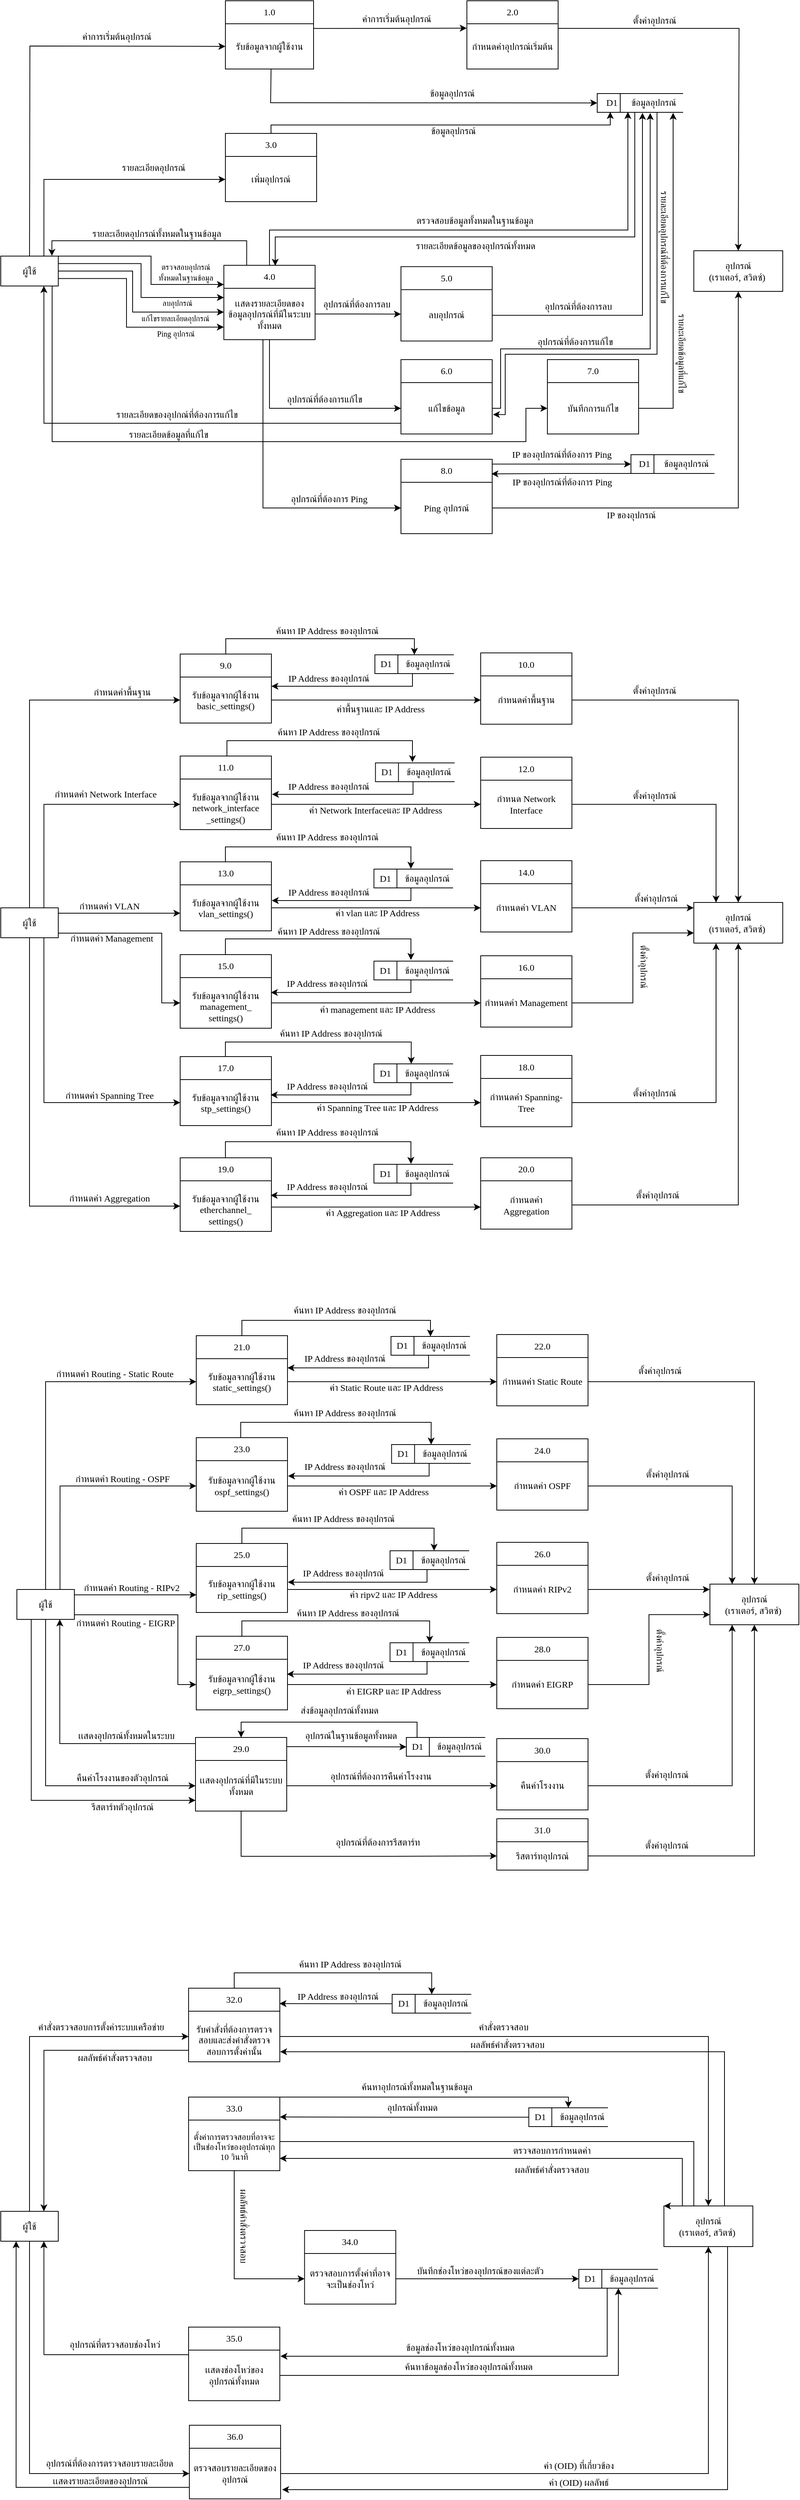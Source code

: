 <mxfile version="25.0.3">
  <diagram name="Page-1" id="FxHcAs3QyQnQZLWa7NDp">
    <mxGraphModel grid="0" page="1" gridSize="10" guides="1" tooltips="1" connect="1" arrows="1" fold="1" pageScale="1" pageWidth="1100" pageHeight="850" background="#ffffff" math="0" shadow="0">
      <root>
        <mxCell id="0" />
        <mxCell id="1" parent="0" />
        <mxCell id="SLh4ZXasVIo6bKU-IK2p-33" style="edgeStyle=orthogonalEdgeStyle;rounded=0;orthogonalLoop=1;jettySize=auto;html=1;exitX=0.75;exitY=0;exitDx=0;exitDy=0;entryX=0;entryY=0.5;entryDx=0;entryDy=0;fontFamily=Sarabun;fontSource=https%3A%2F%2Ffonts.googleapis.com%2Fcss%3Ffamily%3DSarabun;fontSize=12;" edge="1" parent="1" source="SLh4ZXasVIo6bKU-IK2p-3">
          <mxGeometry relative="1" as="geometry">
            <mxPoint x="352" y="1155.5" as="targetPoint" />
            <Array as="points">
              <mxPoint x="115" y="1156" />
              <mxPoint x="352" y="1156" />
            </Array>
          </mxGeometry>
        </mxCell>
        <mxCell id="SLh4ZXasVIo6bKU-IK2p-51" style="edgeStyle=orthogonalEdgeStyle;rounded=0;orthogonalLoop=1;jettySize=auto;html=1;exitX=1;exitY=0.25;exitDx=0;exitDy=0;entryX=0;entryY=0.183;entryDx=0;entryDy=0;entryPerimeter=0;fontFamily=Sarabun;fontSource=https%3A%2F%2Ffonts.googleapis.com%2Fcss%3Ffamily%3DSarabun;fontSize=12;" edge="1" parent="1" source="SLh4ZXasVIo6bKU-IK2p-3" target="SLh4ZXasVIo6bKU-IK2p-39">
          <mxGeometry relative="1" as="geometry">
            <Array as="points">
              <mxPoint x="242" y="1266" />
              <mxPoint x="242" y="1310" />
              <mxPoint x="350" y="1310" />
            </Array>
          </mxGeometry>
        </mxCell>
        <mxCell id="SLh4ZXasVIo6bKU-IK2p-75" style="edgeStyle=orthogonalEdgeStyle;rounded=0;orthogonalLoop=1;jettySize=auto;html=1;exitX=1;exitY=1;exitDx=0;exitDy=0;entryX=0;entryY=0.5;entryDx=0;entryDy=0;fontFamily=Sarabun;fontSource=https%3A%2F%2Ffonts.googleapis.com%2Fcss%3Ffamily%3DSarabun;fontSize=12;" edge="1" parent="1" source="SLh4ZXasVIo6bKU-IK2p-3" target="SLh4ZXasVIo6bKU-IK2p-74">
          <mxGeometry relative="1" as="geometry">
            <Array as="points">
              <mxPoint x="126" y="1295" />
              <mxPoint x="126" y="1498" />
              <mxPoint x="744" y="1498" />
              <mxPoint x="744" y="1455" />
            </Array>
          </mxGeometry>
        </mxCell>
        <mxCell id="SLh4ZXasVIo6bKU-IK2p-84" style="edgeStyle=orthogonalEdgeStyle;rounded=0;orthogonalLoop=1;jettySize=auto;html=1;exitX=1;exitY=0;exitDx=0;exitDy=0;entryX=0;entryY=0.25;entryDx=0;entryDy=0;fontFamily=Sarabun;fontSource=https%3A%2F%2Ffonts.googleapis.com%2Fcss%3Ffamily%3DSarabun;fontSize=12;" edge="1" parent="1" source="SLh4ZXasVIo6bKU-IK2p-3" target="SLh4ZXasVIo6bKU-IK2p-38">
          <mxGeometry relative="1" as="geometry">
            <Array as="points">
              <mxPoint x="255" y="1256" />
              <mxPoint x="255" y="1293" />
              <mxPoint x="350" y="1293" />
            </Array>
          </mxGeometry>
        </mxCell>
        <mxCell id="SLh4ZXasVIo6bKU-IK2p-3" value="&lt;p style=&quot;text-align: left; margin-top: 0pt; margin-bottom: 0pt; margin-left: 0in; direction: ltr; unicode-bidi: embed; word-break: normal;&quot;&gt;&lt;font&gt;ผู้ใช้&lt;/font&gt;&lt;/p&gt;" style="rounded=0;whiteSpace=wrap;html=1;fontFamily=Sarabun;fontSource=https%3A%2F%2Ffonts.googleapis.com%2Fcss%3Ffamily%3DSarabun;fontSize=12;" vertex="1" parent="1">
          <mxGeometry x="59" y="1256" width="75" height="39" as="geometry" />
        </mxCell>
        <mxCell id="SLh4ZXasVIo6bKU-IK2p-5" value="&lt;p style=&quot;language:en-US;margin-top:0pt;margin-bottom:0pt;margin-left:0in;&lt;br/&gt;text-align:center;direction:ltr;unicode-bidi:embed;mso-line-break-override:&lt;br/&gt;none;word-break:normal;punctuation-wrap:hanging&quot;&gt;&lt;font&gt;ค่าการเริ่มต้นอุปกรณ์&lt;/font&gt;&lt;/p&gt;" style="text;whiteSpace=wrap;html=1;fontSize=12;align=center;fontFamily=Sarabun;fontSource=https%3A%2F%2Ffonts.googleapis.com%2Fcss%3Ffamily%3DSarabun;" vertex="1" parent="1">
          <mxGeometry x="108" y="956" width="205" height="32.5" as="geometry" />
        </mxCell>
        <mxCell id="SLh4ZXasVIo6bKU-IK2p-80" style="edgeStyle=orthogonalEdgeStyle;rounded=0;orthogonalLoop=1;jettySize=auto;html=1;entryX=1.008;entryY=0.622;entryDx=0;entryDy=0;entryPerimeter=0;fontFamily=Sarabun;fontSource=https%3A%2F%2Ffonts.googleapis.com%2Fcss%3Ffamily%3DSarabun;fontSize=12;" edge="1" parent="1" source="SLh4ZXasVIo6bKU-IK2p-6" target="SLh4ZXasVIo6bKU-IK2p-66">
          <mxGeometry relative="1" as="geometry">
            <mxPoint x="931.96" y="1429.8" as="targetPoint" />
            <Array as="points">
              <mxPoint x="915" y="1384" />
              <mxPoint x="717" y="1384" />
              <mxPoint x="717" y="1463" />
            </Array>
          </mxGeometry>
        </mxCell>
        <mxCell id="SLh4ZXasVIo6bKU-IK2p-6" value="&lt;span&gt;D1&amp;nbsp; &amp;nbsp; &amp;nbsp; ข้อมูลอุปกรณ์&lt;/span&gt;" style="html=1;dashed=0;whiteSpace=wrap;shape=mxgraph.dfd.dataStoreID;align=center;spacingLeft=3;points=[[0,0],[0.5,0],[1,0],[0,0.5],[1,0.5],[0,1],[0.5,1],[1,1]];fontFamily=Sarabun;fontSource=https%3A%2F%2Ffonts.googleapis.com%2Fcss%3Ffamily%3DSarabun;fontSize=12;" vertex="1" parent="1">
          <mxGeometry x="837" y="1044" width="112" height="24.5" as="geometry" />
        </mxCell>
        <mxCell id="SLh4ZXasVIo6bKU-IK2p-8" value="&lt;p style=&quot;language:en-US;margin-top:0pt;margin-bottom:0pt;margin-left:0in;&lt;br/&gt;text-align:center;direction:ltr;unicode-bidi:embed;mso-line-break-override:&lt;br/&gt;none;word-break:normal;punctuation-wrap:hanging&quot;&gt;&lt;span&gt;ข้อมูลอุปกรณ์&lt;/span&gt;&lt;/p&gt;" style="text;whiteSpace=wrap;html=1;fontSize=12;align=center;fontFamily=Sarabun;fontSource=https%3A%2F%2Ffonts.googleapis.com%2Fcss%3Ffamily%3DSarabun;" vertex="1" parent="1">
          <mxGeometry x="586" y="1030" width="124" height="34" as="geometry" />
        </mxCell>
        <mxCell id="SLh4ZXasVIo6bKU-IK2p-13" value="1.0" style="swimlane;fontStyle=0;childLayout=stackLayout;horizontal=1;startSize=30;horizontalStack=0;resizeParent=1;resizeParentMax=0;resizeLast=0;collapsible=1;marginBottom=0;whiteSpace=wrap;html=1;fontFamily=Sarabun;fontSource=https%3A%2F%2Ffonts.googleapis.com%2Fcss%3Ffamily%3DSarabun;fontSize=12;" vertex="1" parent="1">
          <mxGeometry x="352" y="923" width="115" height="89" as="geometry" />
        </mxCell>
        <mxCell id="SLh4ZXasVIo6bKU-IK2p-14" value="&lt;span&gt;รับข้อมูลจากผู้ใช้งาน&lt;/span&gt;" style="text;strokeColor=none;fillColor=none;align=center;verticalAlign=middle;spacingLeft=4;spacingRight=4;overflow=hidden;points=[[0,0.5],[1,0.5]];portConstraint=eastwest;rotatable=0;whiteSpace=wrap;html=1;fontSize=12;fontFamily=Sarabun;fontSource=https%3A%2F%2Ffonts.googleapis.com%2Fcss%3Ffamily%3DSarabun;" vertex="1" parent="SLh4ZXasVIo6bKU-IK2p-13">
          <mxGeometry y="30" width="115" height="59" as="geometry" />
        </mxCell>
        <mxCell id="SLh4ZXasVIo6bKU-IK2p-17" value="2.0" style="swimlane;fontStyle=0;childLayout=stackLayout;horizontal=1;startSize=30;horizontalStack=0;resizeParent=1;resizeParentMax=0;resizeLast=0;collapsible=1;marginBottom=0;whiteSpace=wrap;html=1;fontFamily=Sarabun;fontSource=https%3A%2F%2Ffonts.googleapis.com%2Fcss%3Ffamily%3DSarabun;fontSize=12;" vertex="1" parent="1">
          <mxGeometry x="667" y="923" width="119" height="89" as="geometry" />
        </mxCell>
        <mxCell id="SLh4ZXasVIo6bKU-IK2p-18" value="กำหนดค่าอุปกรณ์เริ่มต้น" style="text;strokeColor=none;fillColor=none;align=center;verticalAlign=middle;spacingLeft=4;spacingRight=4;overflow=hidden;points=[[0,0.5],[1,0.5]];portConstraint=eastwest;rotatable=0;whiteSpace=wrap;html=1;fontSize=12;fontFamily=Sarabun;fontSource=https%3A%2F%2Ffonts.googleapis.com%2Fcss%3Ffamily%3DSarabun;" vertex="1" parent="SLh4ZXasVIo6bKU-IK2p-17">
          <mxGeometry y="30" width="119" height="59" as="geometry" />
        </mxCell>
        <mxCell id="SLh4ZXasVIo6bKU-IK2p-19" value="" style="endArrow=classic;html=1;rounded=0;exitX=1.005;exitY=0.065;exitDx=0;exitDy=0;exitPerimeter=0;entryX=-0.002;entryY=0.098;entryDx=0;entryDy=0;entryPerimeter=0;align=center;fontFamily=Sarabun;fontSource=https%3A%2F%2Ffonts.googleapis.com%2Fcss%3Ffamily%3DSarabun;fontSize=12;" edge="1" parent="1" target="SLh4ZXasVIo6bKU-IK2p-18">
          <mxGeometry width="50" height="50" relative="1" as="geometry">
            <mxPoint x="466.995" y="959.135" as="sourcePoint" />
            <mxPoint x="509.6" y="959.13" as="targetPoint" />
          </mxGeometry>
        </mxCell>
        <mxCell id="SLh4ZXasVIo6bKU-IK2p-20" value="" style="endArrow=classic;html=1;rounded=0;exitX=0.5;exitY=0;exitDx=0;exitDy=0;entryX=0;entryY=0.5;entryDx=0;entryDy=0;fontFamily=Sarabun;fontSource=https%3A%2F%2Ffonts.googleapis.com%2Fcss%3Ffamily%3DSarabun;fontSize=12;" edge="1" parent="1" source="SLh4ZXasVIo6bKU-IK2p-3" target="SLh4ZXasVIo6bKU-IK2p-14">
          <mxGeometry width="50" height="50" relative="1" as="geometry">
            <mxPoint x="137.995" y="959.055" as="sourcePoint" />
            <mxPoint x="180.6" y="959.05" as="targetPoint" />
            <Array as="points">
              <mxPoint x="97" y="982" />
            </Array>
          </mxGeometry>
        </mxCell>
        <mxCell id="SLh4ZXasVIo6bKU-IK2p-21" value="" style="endArrow=classic;html=1;rounded=0;entryX=0;entryY=0.5;entryDx=0;entryDy=0;exitX=0.518;exitY=1;exitDx=0;exitDy=0;exitPerimeter=0;align=center;fontFamily=Sarabun;fontSource=https%3A%2F%2Ffonts.googleapis.com%2Fcss%3Ffamily%3DSarabun;fontSize=12;" edge="1" parent="1" source="SLh4ZXasVIo6bKU-IK2p-14" target="SLh4ZXasVIo6bKU-IK2p-6">
          <mxGeometry width="50" height="50" relative="1" as="geometry">
            <mxPoint x="411" y="1012" as="sourcePoint" />
            <mxPoint x="440.8" y="909" as="targetPoint" />
            <Array as="points">
              <mxPoint x="411" y="1056" />
            </Array>
          </mxGeometry>
        </mxCell>
        <mxCell id="SLh4ZXasVIo6bKU-IK2p-23" value="&lt;p style=&quot;margin-top: 0pt; margin-bottom: 0pt; margin-left: 0in; direction: ltr; unicode-bidi: embed; word-break: normal;&quot;&gt;&lt;font&gt;อุปกรณ์&lt;/font&gt;&lt;/p&gt;&lt;p style=&quot;margin-top: 0pt; margin-bottom: 0pt; margin-left: 0in; direction: ltr; unicode-bidi: embed; word-break: normal;&quot;&gt;&lt;font&gt;(เราเตอร์, สวิตซ์)&amp;nbsp;&lt;/font&gt;&lt;/p&gt;" style="rounded=0;whiteSpace=wrap;html=1;align=center;fontFamily=Sarabun;fontSource=https%3A%2F%2Ffonts.googleapis.com%2Fcss%3Ffamily%3DSarabun;fontSize=12;" vertex="1" parent="1">
          <mxGeometry x="963" y="1249" width="116" height="53" as="geometry" />
        </mxCell>
        <mxCell id="SLh4ZXasVIo6bKU-IK2p-24" value="" style="endArrow=classic;html=1;rounded=0;entryX=0.5;entryY=0;entryDx=0;entryDy=0;align=center;fontFamily=Sarabun;fontSource=https%3A%2F%2Ffonts.googleapis.com%2Fcss%3Ffamily%3DSarabun;fontSize=12;" edge="1" parent="1" target="SLh4ZXasVIo6bKU-IK2p-23">
          <mxGeometry width="50" height="50" relative="1" as="geometry">
            <mxPoint x="786" y="959" as="sourcePoint" />
            <mxPoint x="671.6" y="959.01" as="targetPoint" />
            <Array as="points">
              <mxPoint x="1022" y="959" />
            </Array>
          </mxGeometry>
        </mxCell>
        <mxCell id="SLh4ZXasVIo6bKU-IK2p-29" value="&lt;p style=&quot;language:en-US;margin-top:0pt;margin-bottom:0pt;margin-left:0in;&lt;br/&gt;text-align:center;direction:ltr;unicode-bidi:embed;mso-line-break-override:&lt;br/&gt;none;word-break:normal;punctuation-wrap:hanging&quot;&gt;ค่าการเริ่มต้นอุปกรณ์&lt;/p&gt;" style="text;whiteSpace=wrap;html=1;fontSize=12;align=center;fontFamily=Sarabun;fontSource=https%3A%2F%2Ffonts.googleapis.com%2Fcss%3Ffamily%3DSarabun;" vertex="1" parent="1">
          <mxGeometry x="500" y="933" width="151" height="32.5" as="geometry" />
        </mxCell>
        <mxCell id="SLh4ZXasVIo6bKU-IK2p-30" value="&lt;p style=&quot;language:en-US;margin-top:0pt;margin-bottom:0pt;margin-left:0in;&lt;br/&gt;text-align:center;direction:ltr;unicode-bidi:embed;mso-line-break-override:&lt;br/&gt;none;word-break:normal;punctuation-wrap:hanging&quot;&gt;&lt;font&gt;ตั้งค่าอุปกรณ์&lt;/font&gt;&lt;/p&gt;" style="text;whiteSpace=wrap;html=1;fontSize=12;align=center;fontFamily=Sarabun;fontSource=https%3A%2F%2Ffonts.googleapis.com%2Fcss%3Ffamily%3DSarabun;" vertex="1" parent="1">
          <mxGeometry x="842" y="935" width="140" height="32.5" as="geometry" />
        </mxCell>
        <mxCell id="SLh4ZXasVIo6bKU-IK2p-31" value="3.0" style="swimlane;fontStyle=0;childLayout=stackLayout;horizontal=1;startSize=30;horizontalStack=0;resizeParent=1;resizeParentMax=0;resizeLast=0;collapsible=1;marginBottom=0;whiteSpace=wrap;html=1;align=center;fontFamily=Sarabun;fontSource=https%3A%2F%2Ffonts.googleapis.com%2Fcss%3Ffamily%3DSarabun;fontSize=12;" vertex="1" parent="1">
          <mxGeometry x="352" y="1096" width="119" height="89" as="geometry" />
        </mxCell>
        <mxCell id="B7wnWtZsDM4sdmGzI7_e-4" value="&lt;div&gt;&lt;span&gt;&lt;br&gt;&lt;/span&gt;&lt;/div&gt;&lt;span&gt;เพิ่มอุปกรณ์&lt;/span&gt;&lt;div&gt;&lt;span&gt;&lt;br&gt;&lt;/span&gt;&lt;/div&gt;" style="text;strokeColor=none;fillColor=none;align=center;verticalAlign=middle;spacingLeft=4;spacingRight=4;overflow=hidden;points=[[0,0.5],[1,0.5]];portConstraint=eastwest;rotatable=0;whiteSpace=wrap;html=1;fontSize=12;fontFamily=Sarabun;fontSource=https%3A%2F%2Ffonts.googleapis.com%2Fcss%3Ffamily%3DSarabun;" vertex="1" parent="SLh4ZXasVIo6bKU-IK2p-31">
          <mxGeometry y="30" width="119" height="59" as="geometry" />
        </mxCell>
        <mxCell id="SLh4ZXasVIo6bKU-IK2p-34" value="&lt;p style=&quot;language:en-US;margin-top:0pt;margin-bottom:0pt;margin-left:0in;&lt;br/&gt;text-align:center;direction:ltr;unicode-bidi:embed;mso-line-break-override:&lt;br/&gt;none;word-break:normal;punctuation-wrap:hanging&quot;&gt;&lt;font&gt;รายละเอียดอุปกรณ์&lt;/font&gt;&lt;/p&gt;" style="text;whiteSpace=wrap;html=1;fontSize=12;align=center;fontFamily=Sarabun;fontSource=https%3A%2F%2Ffonts.googleapis.com%2Fcss%3Ffamily%3DSarabun;" vertex="1" parent="1">
          <mxGeometry x="190" y="1127" width="137" height="32.5" as="geometry" />
        </mxCell>
        <mxCell id="SLh4ZXasVIo6bKU-IK2p-35" style="edgeStyle=orthogonalEdgeStyle;rounded=0;orthogonalLoop=1;jettySize=auto;html=1;align=center;fontFamily=Sarabun;fontSource=https%3A%2F%2Ffonts.googleapis.com%2Fcss%3Ffamily%3DSarabun;fontSize=12;" edge="1" parent="1" source="SLh4ZXasVIo6bKU-IK2p-31">
          <mxGeometry relative="1" as="geometry">
            <Array as="points">
              <mxPoint x="412" y="1085" />
              <mxPoint x="854" y="1085" />
            </Array>
            <mxPoint x="854" y="1068" as="targetPoint" />
          </mxGeometry>
        </mxCell>
        <mxCell id="SLh4ZXasVIo6bKU-IK2p-36" value="&lt;p style=&quot;language:en-US;margin-top:0pt;margin-bottom:0pt;margin-left:0in;&lt;br/&gt;text-align:center;direction:ltr;unicode-bidi:embed;mso-line-break-override:&lt;br/&gt;none;word-break:normal;punctuation-wrap:hanging&quot;&gt;&lt;font&gt;ข้อมูลอุปกรณ์&lt;/font&gt;&lt;/p&gt;" style="text;whiteSpace=wrap;html=1;fontSize=12;align=center;fontFamily=Sarabun;fontSource=https%3A%2F%2Ffonts.googleapis.com%2Fcss%3Ffamily%3DSarabun;" vertex="1" parent="1">
          <mxGeometry x="593" y="1079" width="113" height="34" as="geometry" />
        </mxCell>
        <mxCell id="SLh4ZXasVIo6bKU-IK2p-45" style="edgeStyle=orthogonalEdgeStyle;rounded=0;orthogonalLoop=1;jettySize=auto;html=1;align=center;fontFamily=Sarabun;fontSource=https%3A%2F%2Ffonts.googleapis.com%2Fcss%3Ffamily%3DSarabun;fontSize=12;" edge="1" parent="1" source="SLh4ZXasVIo6bKU-IK2p-38">
          <mxGeometry relative="1" as="geometry">
            <mxPoint x="877" y="1068" as="targetPoint" />
            <Array as="points">
              <mxPoint x="409" y="1222" />
              <mxPoint x="877" y="1222" />
            </Array>
          </mxGeometry>
        </mxCell>
        <mxCell id="SLh4ZXasVIo6bKU-IK2p-68" style="edgeStyle=orthogonalEdgeStyle;rounded=0;orthogonalLoop=1;jettySize=auto;html=1;entryX=0;entryY=0.5;entryDx=0;entryDy=0;fontFamily=Sarabun;fontSource=https%3A%2F%2Ffonts.googleapis.com%2Fcss%3Ffamily%3DSarabun;fontSize=12;" edge="1" parent="1" source="SLh4ZXasVIo6bKU-IK2p-38" target="SLh4ZXasVIo6bKU-IK2p-66">
          <mxGeometry relative="1" as="geometry" />
        </mxCell>
        <mxCell id="SLh4ZXasVIo6bKU-IK2p-90" style="edgeStyle=orthogonalEdgeStyle;rounded=0;orthogonalLoop=1;jettySize=auto;html=1;entryX=0;entryY=0.5;entryDx=0;entryDy=0;fontFamily=Sarabun;fontSource=https%3A%2F%2Ffonts.googleapis.com%2Fcss%3Ffamily%3DSarabun;fontSize=12;" edge="1" parent="1" source="SLh4ZXasVIo6bKU-IK2p-38" target="SLh4ZXasVIo6bKU-IK2p-89">
          <mxGeometry relative="1" as="geometry">
            <Array as="points">
              <mxPoint x="401" y="1584" />
            </Array>
          </mxGeometry>
        </mxCell>
        <mxCell id="SLh4ZXasVIo6bKU-IK2p-38" value="4.0" style="swimlane;fontStyle=0;childLayout=stackLayout;horizontal=1;startSize=30;horizontalStack=0;resizeParent=1;resizeParentMax=0;resizeLast=0;collapsible=1;marginBottom=0;whiteSpace=wrap;html=1;align=center;fontFamily=Sarabun;fontSource=https%3A%2F%2Ffonts.googleapis.com%2Fcss%3Ffamily%3DSarabun;fontSize=12;" vertex="1" parent="1">
          <mxGeometry x="350" y="1268" width="119" height="97" as="geometry" />
        </mxCell>
        <mxCell id="SLh4ZXasVIo6bKU-IK2p-39" value="&lt;span&gt;เเสดงรายละเอียดของข้อมูลอุปกรณ์ที่มีในระบบทั้งหมด&lt;/span&gt;" style="text;strokeColor=none;fillColor=none;align=center;verticalAlign=middle;spacingLeft=4;spacingRight=4;overflow=hidden;points=[[0,0.5],[1,0.5]];portConstraint=eastwest;rotatable=0;whiteSpace=wrap;html=1;fontSize=12;fontFamily=Sarabun;fontSource=https%3A%2F%2Ffonts.googleapis.com%2Fcss%3Ffamily%3DSarabun;" vertex="1" parent="SLh4ZXasVIo6bKU-IK2p-38">
          <mxGeometry y="30" width="119" height="67" as="geometry" />
        </mxCell>
        <mxCell id="SLh4ZXasVIo6bKU-IK2p-44" value="&lt;p style=&quot;language:en-US;margin-top:0pt;margin-bottom:0pt;margin-left:0in;&lt;br/&gt;text-align:center;direction:ltr;unicode-bidi:embed;mso-line-break-override:&lt;br/&gt;none;word-break:normal;punctuation-wrap:hanging&quot;&gt;&lt;font&gt;รายละเอียดอุปกรณ์ทั้งหมดในฐานข้อมูล&lt;/font&gt;&lt;/p&gt;" style="text;whiteSpace=wrap;html=1;fontSize=12;align=center;fontFamily=Sarabun;fontSource=https%3A%2F%2Ffonts.googleapis.com%2Fcss%3Ffamily%3DSarabun;" vertex="1" parent="1">
          <mxGeometry x="134" y="1213" width="257" height="21" as="geometry" />
        </mxCell>
        <mxCell id="SLh4ZXasVIo6bKU-IK2p-46" value="&lt;p style=&quot;language:en-US;margin-top:0pt;margin-bottom:0pt;margin-left:0in;&lt;br/&gt;text-align:center;direction:ltr;unicode-bidi:embed;mso-line-break-override:&lt;br/&gt;none;word-break:normal;punctuation-wrap:hanging&quot;&gt;&lt;font&gt;ตรวจสอบข้อมูลทั้งหมดในฐานข้อมูล&lt;/font&gt;&lt;/p&gt;" style="text;whiteSpace=wrap;html=1;fontSize=12;align=center;fontFamily=Sarabun;fontSource=https%3A%2F%2Ffonts.googleapis.com%2Fcss%3Ffamily%3DSarabun;" vertex="1" parent="1">
          <mxGeometry x="586" y="1196" width="183" height="32.5" as="geometry" />
        </mxCell>
        <mxCell id="SLh4ZXasVIo6bKU-IK2p-47" style="edgeStyle=orthogonalEdgeStyle;rounded=0;orthogonalLoop=1;jettySize=auto;html=1;entryX=0.563;entryY=0.006;entryDx=0;entryDy=0;entryPerimeter=0;align=center;fontFamily=Sarabun;fontSource=https%3A%2F%2Ffonts.googleapis.com%2Fcss%3Ffamily%3DSarabun;fontSize=12;" edge="1" parent="1" source="SLh4ZXasVIo6bKU-IK2p-6" target="SLh4ZXasVIo6bKU-IK2p-38">
          <mxGeometry relative="1" as="geometry">
            <Array as="points">
              <mxPoint x="886" y="1231" />
              <mxPoint x="417" y="1231" />
            </Array>
          </mxGeometry>
        </mxCell>
        <mxCell id="SLh4ZXasVIo6bKU-IK2p-48" value="&lt;p style=&quot;language:en-US;margin-top:0pt;margin-bottom:0pt;margin-left:0in;&lt;br/&gt;text-align:center;direction:ltr;unicode-bidi:embed;mso-line-break-override:&lt;br/&gt;none;word-break:normal;punctuation-wrap:hanging&quot;&gt;&lt;font&gt;รายละเอียดข้อมูลของอุปกรณ์ทั้งหมด&lt;/font&gt;&lt;/p&gt;" style="text;whiteSpace=wrap;html=1;fontSize=12;align=center;fontFamily=Sarabun;fontSource=https%3A%2F%2Ffonts.googleapis.com%2Fcss%3Ffamily%3DSarabun;" vertex="1" parent="1">
          <mxGeometry x="586" y="1228.5" width="185" height="32.5" as="geometry" />
        </mxCell>
        <mxCell id="SLh4ZXasVIo6bKU-IK2p-50" style="edgeStyle=orthogonalEdgeStyle;rounded=0;orthogonalLoop=1;jettySize=auto;html=1;exitX=0.25;exitY=0;exitDx=0;exitDy=0;entryX=0.889;entryY=-0.009;entryDx=0;entryDy=0;entryPerimeter=0;fontFamily=Sarabun;fontSource=https%3A%2F%2Ffonts.googleapis.com%2Fcss%3Ffamily%3DSarabun;fontSize=12;" edge="1" parent="1" source="SLh4ZXasVIo6bKU-IK2p-38" target="SLh4ZXasVIo6bKU-IK2p-3">
          <mxGeometry relative="1" as="geometry" />
        </mxCell>
        <mxCell id="SLh4ZXasVIo6bKU-IK2p-52" value="&lt;p style=&quot;language:en-US;margin-top:0pt;margin-bottom:0pt;margin-left:0in;&lt;br/&gt;text-align:center;direction:ltr;unicode-bidi:embed;mso-line-break-override:&lt;br/&gt;none;word-break:normal;punctuation-wrap:hanging&quot;&gt;&lt;font&gt;ลบอุปกรณ์&lt;/font&gt;&lt;/p&gt;" style="text;whiteSpace=wrap;html=1;fontSize=10;align=center;fontFamily=Sarabun;fontSource=https%3A%2F%2Ffonts.googleapis.com%2Fcss%3Ffamily%3DSarabun;" vertex="1" parent="1">
          <mxGeometry x="260.5" y="1305" width="57" height="32.5" as="geometry" />
        </mxCell>
        <mxCell id="SLh4ZXasVIo6bKU-IK2p-53" value="5.0" style="swimlane;fontStyle=0;childLayout=stackLayout;horizontal=1;startSize=30;horizontalStack=0;resizeParent=1;resizeParentMax=0;resizeLast=0;collapsible=1;marginBottom=0;whiteSpace=wrap;html=1;align=center;fontFamily=Sarabun;fontSource=https%3A%2F%2Ffonts.googleapis.com%2Fcss%3Ffamily%3DSarabun;fontSize=12;" vertex="1" parent="1">
          <mxGeometry x="581" y="1269.75" width="119" height="97" as="geometry" />
        </mxCell>
        <mxCell id="SLh4ZXasVIo6bKU-IK2p-54" value="&lt;span&gt;ลบอุปกรณ์&lt;/span&gt;" style="text;strokeColor=none;fillColor=none;align=center;verticalAlign=middle;spacingLeft=4;spacingRight=4;overflow=hidden;points=[[0,0.5],[1,0.5]];portConstraint=eastwest;rotatable=0;whiteSpace=wrap;html=1;fontSize=12;fontFamily=Sarabun;fontSource=https%3A%2F%2Ffonts.googleapis.com%2Fcss%3Ffamily%3DSarabun;" vertex="1" parent="SLh4ZXasVIo6bKU-IK2p-53">
          <mxGeometry y="30" width="119" height="67" as="geometry" />
        </mxCell>
        <mxCell id="SLh4ZXasVIo6bKU-IK2p-55" style="edgeStyle=orthogonalEdgeStyle;rounded=0;orthogonalLoop=1;jettySize=auto;html=1;entryX=-0.001;entryY=0.476;entryDx=0;entryDy=0;entryPerimeter=0;align=center;fontFamily=Sarabun;fontSource=https%3A%2F%2Ffonts.googleapis.com%2Fcss%3Ffamily%3DSarabun;fontSize=12;" edge="1" parent="1" source="SLh4ZXasVIo6bKU-IK2p-39" target="SLh4ZXasVIo6bKU-IK2p-54">
          <mxGeometry relative="1" as="geometry" />
        </mxCell>
        <mxCell id="SLh4ZXasVIo6bKU-IK2p-57" style="edgeStyle=orthogonalEdgeStyle;rounded=0;orthogonalLoop=1;jettySize=auto;html=1;entryX=0.525;entryY=1.026;entryDx=0;entryDy=0;entryPerimeter=0;align=center;fontFamily=Sarabun;fontSource=https%3A%2F%2Ffonts.googleapis.com%2Fcss%3Ffamily%3DSarabun;fontSize=12;" edge="1" parent="1" source="SLh4ZXasVIo6bKU-IK2p-54" target="SLh4ZXasVIo6bKU-IK2p-6">
          <mxGeometry relative="1" as="geometry">
            <Array as="points">
              <mxPoint x="896" y="1333" />
              <mxPoint x="896" y="1069" />
            </Array>
          </mxGeometry>
        </mxCell>
        <mxCell id="SLh4ZXasVIo6bKU-IK2p-58" value="&lt;p style=&quot;language:en-US;margin-top:0pt;margin-bottom:0pt;margin-left:0in;&lt;br/&gt;text-align:center;direction:ltr;unicode-bidi:embed;mso-line-break-override:&lt;br/&gt;none;word-break:normal;punctuation-wrap:hanging&quot;&gt;&lt;font&gt;อุปกรณ์ที่ต้องการลบ&lt;/font&gt;&lt;/p&gt;" style="text;whiteSpace=wrap;html=1;fontSize=12;align=center;fontFamily=Sarabun;fontSource=https%3A%2F%2Ffonts.googleapis.com%2Fcss%3Ffamily%3DSarabun;" vertex="1" parent="1">
          <mxGeometry x="756" y="1308" width="113" height="32.5" as="geometry" />
        </mxCell>
        <mxCell id="SLh4ZXasVIo6bKU-IK2p-59" value="&lt;p style=&quot;language:en-US;margin-top:0pt;margin-bottom:0pt;margin-left:0in;&lt;br/&gt;text-align:center;direction:ltr;unicode-bidi:embed;mso-line-break-override:&lt;br/&gt;none;word-break:normal;punctuation-wrap:hanging&quot;&gt;&lt;font&gt;อุปกรณ์ที่ต้องการลบ&lt;/font&gt;&lt;/p&gt;" style="text;whiteSpace=wrap;html=1;fontSize=12;align=center;fontFamily=Sarabun;fontSource=https%3A%2F%2Ffonts.googleapis.com%2Fcss%3Ffamily%3DSarabun;" vertex="1" parent="1">
          <mxGeometry x="473.25" y="1305" width="101" height="32.5" as="geometry" />
        </mxCell>
        <mxCell id="SLh4ZXasVIo6bKU-IK2p-61" style="edgeStyle=orthogonalEdgeStyle;rounded=0;orthogonalLoop=1;jettySize=auto;html=1;fontFamily=Sarabun;fontSource=https%3A%2F%2Ffonts.googleapis.com%2Fcss%3Ffamily%3DSarabun;fontSize=12;" edge="1" parent="1" source="SLh4ZXasVIo6bKU-IK2p-3">
          <mxGeometry relative="1" as="geometry">
            <mxPoint x="350" y="1329" as="targetPoint" />
            <Array as="points">
              <mxPoint x="231" y="1276" />
              <mxPoint x="231" y="1329" />
              <mxPoint x="350" y="1329" />
            </Array>
          </mxGeometry>
        </mxCell>
        <mxCell id="SLh4ZXasVIo6bKU-IK2p-62" value="&lt;p style=&quot;language:en-US;margin-top:0pt;margin-bottom:0pt;margin-left:0in;&lt;br/&gt;text-align:center;direction:ltr;unicode-bidi:embed;mso-line-break-override:&lt;br/&gt;none;word-break:normal;punctuation-wrap:hanging&quot;&gt;&lt;font&gt;แก้ไขรายละเอียดอุปกรณ์&lt;/font&gt;&lt;/p&gt;" style="text;whiteSpace=wrap;html=1;fontSize=10;align=center;fontFamily=Sarabun;fontSource=https%3A%2F%2Ffonts.googleapis.com%2Fcss%3Ffamily%3DSarabun;" vertex="1" parent="1">
          <mxGeometry x="224" y="1325" width="126" height="18" as="geometry" />
        </mxCell>
        <mxCell id="SLh4ZXasVIo6bKU-IK2p-63" value="&lt;p style=&quot;language:en-US;margin-top:0pt;margin-bottom:0pt;margin-left:0in;&lt;br/&gt;text-align:center;direction:ltr;unicode-bidi:embed;mso-line-break-override:&lt;br/&gt;none;word-break:normal;punctuation-wrap:hanging&quot;&gt;&lt;font&gt;อุปกรณ์ที่ต้องการแก้ไข&lt;/font&gt;&lt;/p&gt;" style="text;whiteSpace=wrap;html=1;fontSize=12;align=center;fontFamily=Sarabun;fontSource=https%3A%2F%2Ffonts.googleapis.com%2Fcss%3Ffamily%3DSarabun;" vertex="1" parent="1">
          <mxGeometry x="423" y="1429" width="117" height="32.5" as="geometry" />
        </mxCell>
        <mxCell id="SLh4ZXasVIo6bKU-IK2p-65" value="6.0" style="swimlane;fontStyle=0;childLayout=stackLayout;horizontal=1;startSize=30;horizontalStack=0;resizeParent=1;resizeParentMax=0;resizeLast=0;collapsible=1;marginBottom=0;whiteSpace=wrap;html=1;align=center;fontFamily=Sarabun;fontSource=https%3A%2F%2Ffonts.googleapis.com%2Fcss%3Ffamily%3DSarabun;fontSize=12;" vertex="1" parent="1">
          <mxGeometry x="581" y="1391" width="119" height="97" as="geometry" />
        </mxCell>
        <mxCell id="SLh4ZXasVIo6bKU-IK2p-66" value="&lt;span&gt;แก้ไขข้อมูล&lt;/span&gt;" style="text;strokeColor=none;fillColor=none;align=center;verticalAlign=middle;spacingLeft=4;spacingRight=4;overflow=hidden;points=[[0,0.5],[1,0.5]];portConstraint=eastwest;rotatable=0;whiteSpace=wrap;html=1;fontSize=12;fontFamily=Sarabun;fontSource=https%3A%2F%2Ffonts.googleapis.com%2Fcss%3Ffamily%3DSarabun;" vertex="1" parent="SLh4ZXasVIo6bKU-IK2p-65">
          <mxGeometry y="30" width="119" height="67" as="geometry" />
        </mxCell>
        <mxCell id="SLh4ZXasVIo6bKU-IK2p-69" style="edgeStyle=orthogonalEdgeStyle;rounded=0;orthogonalLoop=1;jettySize=auto;html=1;entryX=0.75;entryY=1;entryDx=0;entryDy=0;fontFamily=Sarabun;fontSource=https%3A%2F%2Ffonts.googleapis.com%2Fcss%3Ffamily%3DSarabun;fontSize=12;" edge="1" parent="1" source="SLh4ZXasVIo6bKU-IK2p-66" target="SLh4ZXasVIo6bKU-IK2p-3">
          <mxGeometry relative="1" as="geometry">
            <Array as="points">
              <mxPoint x="115" y="1474" />
            </Array>
          </mxGeometry>
        </mxCell>
        <mxCell id="SLh4ZXasVIo6bKU-IK2p-70" value="&lt;p style=&quot;language:en-US;margin-top:0pt;margin-bottom:0pt;margin-left:0in;&lt;br/&gt;text-align:center;direction:ltr;unicode-bidi:embed;mso-line-break-override:&lt;br/&gt;none;word-break:normal;punctuation-wrap:hanging&quot;&gt;&lt;font&gt;รายละเอียดของอุปกณ์ที่ต้องการแก้ไข&lt;/font&gt;&lt;/p&gt;" style="text;whiteSpace=wrap;html=1;fontSize=12;align=center;fontFamily=Sarabun;fontSource=https%3A%2F%2Ffonts.googleapis.com%2Fcss%3Ffamily%3DSarabun;" vertex="1" parent="1">
          <mxGeometry x="187" y="1449" width="204" height="32.5" as="geometry" />
        </mxCell>
        <mxCell id="SLh4ZXasVIo6bKU-IK2p-73" value="7.0" style="swimlane;fontStyle=0;childLayout=stackLayout;horizontal=1;startSize=30;horizontalStack=0;resizeParent=1;resizeParentMax=0;resizeLast=0;collapsible=1;marginBottom=0;whiteSpace=wrap;html=1;align=center;fontFamily=Sarabun;fontSource=https%3A%2F%2Ffonts.googleapis.com%2Fcss%3Ffamily%3DSarabun;fontSize=12;" vertex="1" parent="1">
          <mxGeometry x="772" y="1391" width="119" height="97" as="geometry" />
        </mxCell>
        <mxCell id="SLh4ZXasVIo6bKU-IK2p-74" value="&lt;font&gt;บันทึกการแก้ไข&lt;/font&gt;" style="text;strokeColor=none;fillColor=none;align=center;verticalAlign=middle;spacingLeft=4;spacingRight=4;overflow=hidden;points=[[0,0.5],[1,0.5]];portConstraint=eastwest;rotatable=0;whiteSpace=wrap;html=1;fontSize=12;fontFamily=Sarabun;fontSource=https%3A%2F%2Ffonts.googleapis.com%2Fcss%3Ffamily%3DSarabun;" vertex="1" parent="SLh4ZXasVIo6bKU-IK2p-73">
          <mxGeometry y="30" width="119" height="67" as="geometry" />
        </mxCell>
        <mxCell id="SLh4ZXasVIo6bKU-IK2p-76" value="&lt;p style=&quot;language:en-US;margin-top:0pt;margin-bottom:0pt;margin-left:0in;&lt;br/&gt;text-align:center;direction:ltr;unicode-bidi:embed;mso-line-break-override:&lt;br/&gt;none;word-break:normal;punctuation-wrap:hanging&quot;&gt;&lt;font&gt;รายละเอียดข้อมูลที่แก้ไข&lt;/font&gt;&lt;/p&gt;" style="text;whiteSpace=wrap;html=1;fontSize=12;align=center;fontFamily=Sarabun;fontSource=https%3A%2F%2Ffonts.googleapis.com%2Fcss%3Ffamily%3DSarabun;" vertex="1" parent="1">
          <mxGeometry x="206" y="1475" width="144" height="32.5" as="geometry" />
        </mxCell>
        <mxCell id="SLh4ZXasVIo6bKU-IK2p-77" style="edgeStyle=orthogonalEdgeStyle;rounded=0;orthogonalLoop=1;jettySize=auto;html=1;fontFamily=Sarabun;fontSource=https%3A%2F%2Ffonts.googleapis.com%2Fcss%3Ffamily%3DSarabun;fontSize=12;entryX=0.617;entryY=1.036;entryDx=0;entryDy=0;entryPerimeter=0;" edge="1" parent="1" source="SLh4ZXasVIo6bKU-IK2p-66" target="SLh4ZXasVIo6bKU-IK2p-6">
          <mxGeometry relative="1" as="geometry">
            <mxPoint x="906" y="1070" as="targetPoint" />
            <Array as="points">
              <mxPoint x="711" y="1455" />
              <mxPoint x="711" y="1377" />
              <mxPoint x="906" y="1377" />
            </Array>
          </mxGeometry>
        </mxCell>
        <mxCell id="SLh4ZXasVIo6bKU-IK2p-78" value="&lt;p style=&quot;language:en-US;margin-top:0pt;margin-bottom:0pt;margin-left:0in;&lt;br/&gt;text-align:center;direction:ltr;unicode-bidi:embed;mso-line-break-override:&lt;br/&gt;none;word-break:normal;punctuation-wrap:hanging&quot;&gt;&lt;font&gt;อุปกรณ์ที่ต้องการแก้ไข&lt;/font&gt;&lt;/p&gt;" style="text;whiteSpace=wrap;html=1;fontSize=12;align=center;fontFamily=Sarabun;fontSource=https%3A%2F%2Ffonts.googleapis.com%2Fcss%3Ffamily%3DSarabun;" vertex="1" parent="1">
          <mxGeometry x="718" y="1354" width="181" height="24" as="geometry" />
        </mxCell>
        <mxCell id="SLh4ZXasVIo6bKU-IK2p-81" value="&lt;p style=&quot;language:en-US;margin-top:0pt;margin-bottom:0pt;margin-left:0in;&lt;br/&gt;text-align:center;direction:ltr;unicode-bidi:embed;mso-line-break-override:&lt;br/&gt;none;word-break:normal;punctuation-wrap:hanging&quot;&gt;&lt;font&gt;รายละเอียดอุปกรณ์ที่ต้องการแก้ไข&lt;/font&gt;&lt;/p&gt;" style="text;whiteSpace=wrap;html=1;fontSize=12;align=center;rotation=90;fontFamily=Sarabun;fontSource=https%3A%2F%2Ffonts.googleapis.com%2Fcss%3Ffamily%3DSarabun;" vertex="1" parent="1">
          <mxGeometry x="807" y="1228.5" width="230" height="32.5" as="geometry" />
        </mxCell>
        <mxCell id="SLh4ZXasVIo6bKU-IK2p-82" style="edgeStyle=orthogonalEdgeStyle;rounded=0;orthogonalLoop=1;jettySize=auto;html=1;entryX=0.882;entryY=1.025;entryDx=0;entryDy=0;fontFamily=Sarabun;fontSource=https%3A%2F%2Ffonts.googleapis.com%2Fcss%3Ffamily%3DSarabun;fontSize=12;entryPerimeter=0;" edge="1" parent="1" source="SLh4ZXasVIo6bKU-IK2p-74" target="SLh4ZXasVIo6bKU-IK2p-6">
          <mxGeometry relative="1" as="geometry">
            <Array as="points">
              <mxPoint x="936" y="1455" />
              <mxPoint x="936" y="1069" />
            </Array>
          </mxGeometry>
        </mxCell>
        <mxCell id="SLh4ZXasVIo6bKU-IK2p-83" value="&lt;p style=&quot;language:en-US;margin-top:0pt;margin-bottom:0pt;margin-left:0in;&lt;br/&gt;text-align:center;direction:ltr;unicode-bidi:embed;mso-line-break-override:&lt;br/&gt;none;word-break:normal;punctuation-wrap:hanging&quot;&gt;&lt;font&gt;รายละเอียดข้อมูลที่แก้ไข&lt;/font&gt;&lt;/p&gt;" style="text;whiteSpace=wrap;html=1;fontSize=12;align=center;rotation=90;fontFamily=Sarabun;fontSource=https%3A%2F%2Ffonts.googleapis.com%2Fcss%3Ffamily%3DSarabun;" vertex="1" parent="1">
          <mxGeometry x="873" y="1366.75" width="143.5" height="32.5" as="geometry" />
        </mxCell>
        <mxCell id="SLh4ZXasVIo6bKU-IK2p-85" value="&lt;p style=&quot;language:en-US;margin-top:0pt;margin-bottom:0pt;margin-left:0in;&lt;br/&gt;text-align:center;direction:ltr;unicode-bidi:embed;mso-line-break-override:&lt;br/&gt;none;word-break:normal;punctuation-wrap:hanging&quot;&gt;&lt;font style=&quot;font-size: 10px;&quot;&gt;ตรวจสอบอุปกรณ์ทั้งหมดในฐานข้อมูล&lt;/font&gt;&lt;/p&gt;" style="text;whiteSpace=wrap;html=1;fontSize=12;align=center;fontFamily=Sarabun;fontSource=https%3A%2F%2Ffonts.googleapis.com%2Fcss%3Ffamily%3DSarabun;" vertex="1" parent="1">
          <mxGeometry x="256" y="1256" width="89" height="32.5" as="geometry" />
        </mxCell>
        <mxCell id="SLh4ZXasVIo6bKU-IK2p-86" style="edgeStyle=orthogonalEdgeStyle;rounded=0;orthogonalLoop=1;jettySize=auto;html=1;exitX=1;exitY=0.75;exitDx=0;exitDy=0;entryX=-0.001;entryY=0.756;entryDx=0;entryDy=0;entryPerimeter=0;fontFamily=Sarabun;fontSource=https%3A%2F%2Ffonts.googleapis.com%2Fcss%3Ffamily%3DSarabun;fontSize=12;" edge="1" parent="1" source="SLh4ZXasVIo6bKU-IK2p-3" target="SLh4ZXasVIo6bKU-IK2p-39">
          <mxGeometry relative="1" as="geometry">
            <Array as="points">
              <mxPoint x="223" y="1285" />
              <mxPoint x="223" y="1349" />
            </Array>
          </mxGeometry>
        </mxCell>
        <mxCell id="SLh4ZXasVIo6bKU-IK2p-87" value="&lt;p style=&quot;language:en-US;margin-top:0pt;margin-bottom:0pt;margin-left:0in;&lt;br/&gt;text-align:center;direction:ltr;unicode-bidi:embed;mso-line-break-override:&lt;br/&gt;none;word-break:normal;punctuation-wrap:hanging&quot;&gt;&lt;font&gt;Ping อุปกรณ์&lt;/font&gt;&lt;/p&gt;" style="text;whiteSpace=wrap;html=1;fontSize=10;align=center;fontFamily=Sarabun;fontSource=https%3A%2F%2Ffonts.googleapis.com%2Fcss%3Ffamily%3DSarabun;" vertex="1" parent="1">
          <mxGeometry x="233.5" y="1345" width="107" height="19" as="geometry" />
        </mxCell>
        <mxCell id="SLh4ZXasVIo6bKU-IK2p-94" style="edgeStyle=orthogonalEdgeStyle;rounded=0;orthogonalLoop=1;jettySize=auto;html=1;exitX=1;exitY=0;exitDx=0;exitDy=0;entryX=0;entryY=0.5;entryDx=0;entryDy=0;fontFamily=Sarabun;fontSource=https%3A%2F%2Ffonts.googleapis.com%2Fcss%3Ffamily%3DSarabun;fontSize=12;" edge="1" parent="1" source="SLh4ZXasVIo6bKU-IK2p-88" target="SLh4ZXasVIo6bKU-IK2p-93">
          <mxGeometry relative="1" as="geometry">
            <Array as="points">
              <mxPoint x="700" y="1527" />
            </Array>
          </mxGeometry>
        </mxCell>
        <mxCell id="SLh4ZXasVIo6bKU-IK2p-88" value="8.0" style="swimlane;fontStyle=0;childLayout=stackLayout;horizontal=1;startSize=30;horizontalStack=0;resizeParent=1;resizeParentMax=0;resizeLast=0;collapsible=1;marginBottom=0;whiteSpace=wrap;html=1;align=center;fontFamily=Sarabun;fontSource=https%3A%2F%2Ffonts.googleapis.com%2Fcss%3Ffamily%3DSarabun;fontSize=12;" vertex="1" parent="1">
          <mxGeometry x="581" y="1521" width="119" height="97" as="geometry" />
        </mxCell>
        <mxCell id="SLh4ZXasVIo6bKU-IK2p-89" value="&lt;font&gt;Ping อุปกรณ์&lt;/font&gt;" style="text;strokeColor=none;fillColor=none;align=center;verticalAlign=middle;spacingLeft=4;spacingRight=4;overflow=hidden;points=[[0,0.5],[1,0.5]];portConstraint=eastwest;rotatable=0;whiteSpace=wrap;html=1;fontSize=12;fontFamily=Sarabun;fontSource=https%3A%2F%2Ffonts.googleapis.com%2Fcss%3Ffamily%3DSarabun;" vertex="1" parent="SLh4ZXasVIo6bKU-IK2p-88">
          <mxGeometry y="30" width="119" height="67" as="geometry" />
        </mxCell>
        <mxCell id="SLh4ZXasVIo6bKU-IK2p-91" value="&lt;p style=&quot;language:en-US;margin-top:0pt;margin-bottom:0pt;margin-left:0in;&lt;br/&gt;text-align:center;direction:ltr;unicode-bidi:embed;mso-line-break-override:&lt;br/&gt;none;word-break:normal;punctuation-wrap:hanging&quot;&gt;&lt;font&gt;อุปกรณ์ที่ต้องการ Ping&lt;/font&gt;&lt;/p&gt;" style="text;whiteSpace=wrap;html=1;fontSize=12;align=center;fontFamily=Sarabun;fontSource=https%3A%2F%2Ffonts.googleapis.com%2Fcss%3Ffamily%3DSarabun;" vertex="1" parent="1">
          <mxGeometry x="425.75" y="1559" width="123" height="32.5" as="geometry" />
        </mxCell>
        <mxCell id="SLh4ZXasVIo6bKU-IK2p-92" style="edgeStyle=orthogonalEdgeStyle;rounded=0;orthogonalLoop=1;jettySize=auto;html=1;entryX=0.5;entryY=1;entryDx=0;entryDy=0;fontFamily=Sarabun;fontSource=https%3A%2F%2Ffonts.googleapis.com%2Fcss%3Ffamily%3DSarabun;fontSize=12;" edge="1" parent="1" source="SLh4ZXasVIo6bKU-IK2p-89" target="SLh4ZXasVIo6bKU-IK2p-23">
          <mxGeometry relative="1" as="geometry" />
        </mxCell>
        <mxCell id="SLh4ZXasVIo6bKU-IK2p-96" style="edgeStyle=orthogonalEdgeStyle;rounded=0;orthogonalLoop=1;jettySize=auto;html=1;exitX=0;exitY=1;exitDx=0;exitDy=0;entryX=0.992;entryY=0.206;entryDx=0;entryDy=0;entryPerimeter=0;fontFamily=Sarabun;fontSource=https%3A%2F%2Ffonts.googleapis.com%2Fcss%3Ffamily%3DSarabun;fontSize=12;" edge="1" parent="1" source="SLh4ZXasVIo6bKU-IK2p-93" target="SLh4ZXasVIo6bKU-IK2p-88">
          <mxGeometry relative="1" as="geometry">
            <Array as="points">
              <mxPoint x="791" y="1540" />
              <mxPoint x="699" y="1540" />
            </Array>
          </mxGeometry>
        </mxCell>
        <mxCell id="SLh4ZXasVIo6bKU-IK2p-93" value="&lt;span&gt;D1&amp;nbsp; &amp;nbsp; &amp;nbsp; ข้อมูลอุปกรณ์&lt;/span&gt;" style="html=1;dashed=0;whiteSpace=wrap;shape=mxgraph.dfd.dataStoreID;align=center;spacingLeft=3;points=[[0,0],[0.5,0],[1,0],[0,0.5],[1,0.5],[0,1],[0.5,1],[1,1]];fontFamily=Sarabun;fontSource=https%3A%2F%2Ffonts.googleapis.com%2Fcss%3Ffamily%3DSarabun;fontSize=12;" vertex="1" parent="1">
          <mxGeometry x="881" y="1515" width="109" height="24.5" as="geometry" />
        </mxCell>
        <mxCell id="SLh4ZXasVIo6bKU-IK2p-95" value="&lt;p style=&quot;language:en-US;margin-top:0pt;margin-bottom:0pt;margin-left:0in;&lt;br/&gt;text-align:center;direction:ltr;unicode-bidi:embed;mso-line-break-override:&lt;br/&gt;none;word-break:normal;punctuation-wrap:hanging&quot;&gt;&lt;font&gt;&amp;nbsp;IP ของอุปกรณ์ที่ต้องการ Ping&lt;/font&gt;&lt;/p&gt;" style="text;whiteSpace=wrap;html=1;fontSize=12;align=center;fontFamily=Sarabun;fontSource=https%3A%2F%2Ffonts.googleapis.com%2Fcss%3Ffamily%3DSarabun;" vertex="1" parent="1">
          <mxGeometry x="708" y="1501" width="163" height="29" as="geometry" />
        </mxCell>
        <mxCell id="SLh4ZXasVIo6bKU-IK2p-97" value="&lt;p style=&quot;language:en-US;margin-top:0pt;margin-bottom:0pt;margin-left:0in;&lt;br/&gt;text-align:center;direction:ltr;unicode-bidi:embed;mso-line-break-override:&lt;br/&gt;none;word-break:normal;punctuation-wrap:hanging&quot;&gt;&lt;font&gt;IP ของอุปกรณ์ที่ต้องการ Ping&lt;/font&gt;&lt;/p&gt;" style="text;whiteSpace=wrap;html=1;fontSize=12;align=center;fontFamily=Sarabun;fontSource=https%3A%2F%2Ffonts.googleapis.com%2Fcss%3Ffamily%3DSarabun;" vertex="1" parent="1">
          <mxGeometry x="710" y="1537" width="163" height="29" as="geometry" />
        </mxCell>
        <mxCell id="SLh4ZXasVIo6bKU-IK2p-98" value="&lt;p style=&quot;language:en-US;margin-top:0pt;margin-bottom:0pt;margin-left:0in;&lt;br/&gt;text-align:center;direction:ltr;unicode-bidi:embed;mso-line-break-override:&lt;br/&gt;none;word-break:normal;punctuation-wrap:hanging&quot;&gt;&lt;font&gt;IP ของอุปกรณ์&lt;/font&gt;&lt;/p&gt;" style="text;whiteSpace=wrap;html=1;fontSize=12;align=center;fontFamily=Sarabun;fontSource=https%3A%2F%2Ffonts.googleapis.com%2Fcss%3Ffamily%3DSarabun;" vertex="1" parent="1">
          <mxGeometry x="800" y="1580" width="163" height="29" as="geometry" />
        </mxCell>
        <mxCell id="9WdrbeBfP7B1g3ptuA9s-8" style="edgeStyle=orthogonalEdgeStyle;rounded=0;orthogonalLoop=1;jettySize=auto;html=1;entryX=0;entryY=0.5;entryDx=0;entryDy=0;fontFamily=Sarabun;fontSource=https%3A%2F%2Ffonts.googleapis.com%2Fcss%3Ffamily%3DSarabun;fontSize=12;" edge="1" parent="1" source="9WdrbeBfP7B1g3ptuA9s-2" target="9WdrbeBfP7B1g3ptuA9s-5">
          <mxGeometry relative="1" as="geometry" />
        </mxCell>
        <mxCell id="9WdrbeBfP7B1g3ptuA9s-27" style="edgeStyle=orthogonalEdgeStyle;rounded=0;orthogonalLoop=1;jettySize=auto;html=1;exitX=0.75;exitY=0;exitDx=0;exitDy=0;entryX=0;entryY=0.5;entryDx=0;entryDy=0;fontFamily=Sarabun;fontSource=https%3A%2F%2Ffonts.googleapis.com%2Fcss%3Ffamily%3DSarabun;fontSize=12;" edge="1" parent="1" source="9WdrbeBfP7B1g3ptuA9s-2" target="9WdrbeBfP7B1g3ptuA9s-24">
          <mxGeometry relative="1" as="geometry" />
        </mxCell>
        <mxCell id="9WdrbeBfP7B1g3ptuA9s-67" style="edgeStyle=orthogonalEdgeStyle;rounded=0;orthogonalLoop=1;jettySize=auto;html=1;exitX=1;exitY=0;exitDx=0;exitDy=0;entryX=0.002;entryY=0.616;entryDx=0;entryDy=0;entryPerimeter=0;fontFamily=Sarabun;fontSource=https%3A%2F%2Ffonts.googleapis.com%2Fcss%3Ffamily%3DSarabun;fontSize=12;" edge="1" parent="1" source="9WdrbeBfP7B1g3ptuA9s-2" target="9WdrbeBfP7B1g3ptuA9s-59">
          <mxGeometry relative="1" as="geometry">
            <Array as="points">
              <mxPoint x="134" y="2113" />
            </Array>
          </mxGeometry>
        </mxCell>
        <mxCell id="9WdrbeBfP7B1g3ptuA9s-81" style="edgeStyle=orthogonalEdgeStyle;rounded=0;orthogonalLoop=1;jettySize=auto;html=1;exitX=1;exitY=1;exitDx=0;exitDy=0;entryX=0;entryY=0.5;entryDx=0;entryDy=0;fontFamily=Sarabun;fontSource=https%3A%2F%2Ffonts.googleapis.com%2Fcss%3Ffamily%3DSarabun;fontSize=12;" edge="1" parent="1" source="9WdrbeBfP7B1g3ptuA9s-2" target="9WdrbeBfP7B1g3ptuA9s-61">
          <mxGeometry relative="1" as="geometry">
            <Array as="points">
              <mxPoint x="134" y="2139" />
              <mxPoint x="269" y="2139" />
              <mxPoint x="269" y="2230" />
            </Array>
          </mxGeometry>
        </mxCell>
        <mxCell id="9WdrbeBfP7B1g3ptuA9s-94" style="edgeStyle=orthogonalEdgeStyle;rounded=0;orthogonalLoop=1;jettySize=auto;html=1;exitX=0.75;exitY=1;exitDx=0;exitDy=0;entryX=0;entryY=0.5;entryDx=0;entryDy=0;fontFamily=Sarabun;fontSource=https%3A%2F%2Ffonts.googleapis.com%2Fcss%3Ffamily%3DSarabun;fontSize=12;" edge="1" parent="1" source="9WdrbeBfP7B1g3ptuA9s-2" target="9WdrbeBfP7B1g3ptuA9s-64">
          <mxGeometry relative="1" as="geometry" />
        </mxCell>
        <mxCell id="9WdrbeBfP7B1g3ptuA9s-106" style="edgeStyle=orthogonalEdgeStyle;rounded=0;orthogonalLoop=1;jettySize=auto;html=1;exitX=0.5;exitY=1;exitDx=0;exitDy=0;entryX=0;entryY=0.5;entryDx=0;entryDy=0;fontFamily=Sarabun;fontSource=https%3A%2F%2Ffonts.googleapis.com%2Fcss%3Ffamily%3DSarabun;fontSize=12;" edge="1" parent="1" source="9WdrbeBfP7B1g3ptuA9s-2" target="9WdrbeBfP7B1g3ptuA9s-66">
          <mxGeometry relative="1" as="geometry" />
        </mxCell>
        <mxCell id="9WdrbeBfP7B1g3ptuA9s-2" value="&lt;p style=&quot;text-align: left; margin-top: 0pt; margin-bottom: 0pt; margin-left: 0in; direction: ltr; unicode-bidi: embed; word-break: normal;&quot;&gt;&lt;font&gt;ผู้ใช้&lt;/font&gt;&lt;/p&gt;" style="rounded=0;whiteSpace=wrap;html=1;fontFamily=Sarabun;fontSource=https%3A%2F%2Ffonts.googleapis.com%2Fcss%3Ffamily%3DSarabun;fontSize=12;" vertex="1" parent="1">
          <mxGeometry x="59" y="2106" width="75" height="39" as="geometry" />
        </mxCell>
        <mxCell id="9WdrbeBfP7B1g3ptuA9s-3" value="&lt;p style=&quot;margin-top: 0pt; margin-bottom: 0pt; margin-left: 0in; direction: ltr; unicode-bidi: embed; word-break: normal;&quot;&gt;&lt;font&gt;อุปกรณ์&lt;/font&gt;&lt;/p&gt;&lt;p style=&quot;margin-top: 0pt; margin-bottom: 0pt; margin-left: 0in; direction: ltr; unicode-bidi: embed; word-break: normal;&quot;&gt;&lt;font&gt;(เราเตอร์, สวิตซ์)&amp;nbsp;&lt;/font&gt;&lt;/p&gt;" style="rounded=0;whiteSpace=wrap;html=1;align=center;fontFamily=Sarabun;fontSource=https%3A%2F%2Ffonts.googleapis.com%2Fcss%3Ffamily%3DSarabun;fontSize=12;" vertex="1" parent="1">
          <mxGeometry x="963" y="2099" width="116" height="53" as="geometry" />
        </mxCell>
        <mxCell id="9WdrbeBfP7B1g3ptuA9s-42" style="edgeStyle=orthogonalEdgeStyle;rounded=0;orthogonalLoop=1;jettySize=auto;html=1;entryX=0.5;entryY=0;entryDx=0;entryDy=0;exitX=0.5;exitY=0;exitDx=0;exitDy=0;fontFamily=Sarabun;fontSource=https%3A%2F%2Ffonts.googleapis.com%2Fcss%3Ffamily%3DSarabun;fontSize=12;" edge="1" parent="1" source="9WdrbeBfP7B1g3ptuA9s-4" target="9WdrbeBfP7B1g3ptuA9s-18">
          <mxGeometry relative="1" as="geometry" />
        </mxCell>
        <mxCell id="9WdrbeBfP7B1g3ptuA9s-4" value="9.0" style="swimlane;fontStyle=0;childLayout=stackLayout;horizontal=1;startSize=30;horizontalStack=0;resizeParent=1;resizeParentMax=0;resizeLast=0;collapsible=1;marginBottom=0;whiteSpace=wrap;html=1;align=center;fontFamily=Sarabun;fontSource=https%3A%2F%2Ffonts.googleapis.com%2Fcss%3Ffamily%3DSarabun;fontSize=12;" vertex="1" parent="1">
          <mxGeometry x="293" y="1775" width="119" height="90" as="geometry" />
        </mxCell>
        <mxCell id="9WdrbeBfP7B1g3ptuA9s-5" value="&lt;div&gt;&lt;span&gt;&lt;br&gt;&lt;/span&gt;&lt;/div&gt;&lt;span&gt;รับข้อมูลจากผู้ใช้งาน&lt;/span&gt;&lt;div&gt;&lt;font&gt;basic_settings()&lt;/font&gt;&lt;/div&gt;&lt;div&gt;&lt;font&gt;&lt;br&gt;&lt;/font&gt;&lt;/div&gt;" style="text;strokeColor=none;fillColor=none;align=center;verticalAlign=middle;spacingLeft=4;spacingRight=4;overflow=hidden;points=[[0,0.5],[1,0.5]];portConstraint=eastwest;rotatable=0;whiteSpace=wrap;html=1;fontSize=12;fontFamily=Sarabun;fontSource=https%3A%2F%2Ffonts.googleapis.com%2Fcss%3Ffamily%3DSarabun;" vertex="1" parent="9WdrbeBfP7B1g3ptuA9s-4">
          <mxGeometry y="30" width="119" height="60" as="geometry" />
        </mxCell>
        <mxCell id="9WdrbeBfP7B1g3ptuA9s-9" value="&lt;p style=&quot;language:en-US;margin-top:0pt;margin-bottom:0pt;margin-left:0in;&lt;br/&gt;text-align:center;direction:ltr;unicode-bidi:embed;mso-line-break-override:&lt;br/&gt;none;word-break:normal;punctuation-wrap:hanging&quot;&gt;&lt;font&gt;กำหนดค่าพื้นฐาน&lt;/font&gt;&lt;/p&gt;" style="text;whiteSpace=wrap;html=1;fontSize=12;align=center;fontFamily=Sarabun;fontSource=https%3A%2F%2Ffonts.googleapis.com%2Fcss%3Ffamily%3DSarabun;" vertex="1" parent="1">
          <mxGeometry x="164" y="1811" width="107" height="32.5" as="geometry" />
        </mxCell>
        <mxCell id="9WdrbeBfP7B1g3ptuA9s-10" value="10.0" style="swimlane;fontStyle=0;childLayout=stackLayout;horizontal=1;startSize=30;horizontalStack=0;resizeParent=1;resizeParentMax=0;resizeLast=0;collapsible=1;marginBottom=0;whiteSpace=wrap;html=1;fontFamily=Sarabun;fontSource=https%3A%2F%2Ffonts.googleapis.com%2Fcss%3Ffamily%3DSarabun;fontSize=12;" vertex="1" parent="1">
          <mxGeometry x="685" y="1773.5" width="119" height="93" as="geometry" />
        </mxCell>
        <mxCell id="9WdrbeBfP7B1g3ptuA9s-11" value="&lt;div&gt;&lt;font&gt;&lt;br&gt;&lt;/font&gt;&lt;/div&gt;&lt;font&gt;กำหนดค่าพื้นฐาน&lt;/font&gt;&lt;div&gt;&lt;font&gt;&lt;br&gt;&lt;/font&gt;&lt;/div&gt;" style="text;strokeColor=none;fillColor=none;align=center;verticalAlign=middle;spacingLeft=4;spacingRight=4;overflow=hidden;points=[[0,0.5],[1,0.5]];portConstraint=eastwest;rotatable=0;whiteSpace=wrap;html=1;fontSize=12;fontFamily=Sarabun;fontSource=https%3A%2F%2Ffonts.googleapis.com%2Fcss%3Ffamily%3DSarabun;" vertex="1" parent="9WdrbeBfP7B1g3ptuA9s-10">
          <mxGeometry y="30" width="119" height="63" as="geometry" />
        </mxCell>
        <mxCell id="9WdrbeBfP7B1g3ptuA9s-14" value="&lt;p style=&quot;language:en-US;margin-top:0pt;margin-bottom:0pt;margin-left:0in;&lt;br/&gt;text-align:center;direction:ltr;unicode-bidi:embed;mso-line-break-override:&lt;br/&gt;none;word-break:normal;punctuation-wrap:hanging&quot;&gt;&lt;font&gt;ค้นหา IP Address ของอุปกรณ์&lt;/font&gt;&lt;/p&gt;" style="text;whiteSpace=wrap;html=1;fontSize=12;align=center;fontFamily=Sarabun;fontSource=https%3A%2F%2Ffonts.googleapis.com%2Fcss%3Ffamily%3DSarabun;" vertex="1" parent="1">
          <mxGeometry x="396.25" y="1731" width="178" height="32.5" as="geometry" />
        </mxCell>
        <mxCell id="9WdrbeBfP7B1g3ptuA9s-17" value="&lt;p style=&quot;language:en-US;margin-top:0pt;margin-bottom:0pt;margin-left:0in;&lt;br/&gt;text-align:center;direction:ltr;unicode-bidi:embed;mso-line-break-override:&lt;br/&gt;none;word-break:normal;punctuation-wrap:hanging&quot;&gt;ตั้งค่าอุปกรณ์&lt;/p&gt;" style="text;whiteSpace=wrap;html=1;fontSize=12;align=center;rotation=0;fontFamily=Sarabun;fontSource=https%3A%2F%2Ffonts.googleapis.com%2Fcss%3Ffamily%3DSarabun;" vertex="1" parent="1">
          <mxGeometry x="871" y="1809" width="82" height="32.5" as="geometry" />
        </mxCell>
        <mxCell id="9WdrbeBfP7B1g3ptuA9s-43" style="edgeStyle=orthogonalEdgeStyle;rounded=0;orthogonalLoop=1;jettySize=auto;html=1;fontFamily=Sarabun;fontSource=https%3A%2F%2Ffonts.googleapis.com%2Fcss%3Ffamily%3DSarabun;fontSize=12;" edge="1" parent="1" source="9WdrbeBfP7B1g3ptuA9s-18" target="9WdrbeBfP7B1g3ptuA9s-5">
          <mxGeometry relative="1" as="geometry">
            <Array as="points">
              <mxPoint x="596" y="1817" />
            </Array>
          </mxGeometry>
        </mxCell>
        <mxCell id="9WdrbeBfP7B1g3ptuA9s-18" value="&lt;span&gt;D1&amp;nbsp; &amp;nbsp; &amp;nbsp; ข้อมูลอุปกรณ์&lt;/span&gt;" style="html=1;dashed=0;whiteSpace=wrap;shape=mxgraph.dfd.dataStoreID;align=center;spacingLeft=3;points=[[0,0],[0.5,0],[1,0],[0,0.5],[1,0.5],[0,1],[0.5,1],[1,1]];fontFamily=Sarabun;fontSource=https%3A%2F%2Ffonts.googleapis.com%2Fcss%3Ffamily%3DSarabun;fontSize=12;" vertex="1" parent="1">
          <mxGeometry x="547" y="1776" width="103" height="24.5" as="geometry" />
        </mxCell>
        <mxCell id="9WdrbeBfP7B1g3ptuA9s-53" style="edgeStyle=orthogonalEdgeStyle;rounded=0;orthogonalLoop=1;jettySize=auto;html=1;fontFamily=Sarabun;fontSource=https%3A%2F%2Ffonts.googleapis.com%2Fcss%3Ffamily%3DSarabun;fontSize=12;" edge="1" parent="1" source="9WdrbeBfP7B1g3ptuA9s-23">
          <mxGeometry relative="1" as="geometry">
            <Array as="points">
              <mxPoint x="354" y="1888" />
              <mxPoint x="596" y="1888" />
            </Array>
            <mxPoint x="596" y="1916" as="targetPoint" />
          </mxGeometry>
        </mxCell>
        <mxCell id="9WdrbeBfP7B1g3ptuA9s-23" value="11.0" style="swimlane;fontStyle=0;childLayout=stackLayout;horizontal=1;startSize=30;horizontalStack=0;resizeParent=1;resizeParentMax=0;resizeLast=0;collapsible=1;marginBottom=0;whiteSpace=wrap;html=1;align=center;fontFamily=Sarabun;fontSource=https%3A%2F%2Ffonts.googleapis.com%2Fcss%3Ffamily%3DSarabun;fontSize=12;" vertex="1" parent="1">
          <mxGeometry x="293" y="1908" width="119" height="96" as="geometry" />
        </mxCell>
        <mxCell id="9WdrbeBfP7B1g3ptuA9s-24" value="&lt;div&gt;&lt;span&gt;&lt;br&gt;&lt;/span&gt;&lt;/div&gt;&lt;span&gt;รับข้อมูลจากผู้ใช้งาน&lt;/span&gt;&lt;div&gt;&lt;font&gt;network_interface&lt;/font&gt;&lt;/div&gt;&lt;div&gt;&lt;font&gt;_settings()&lt;/font&gt;&lt;/div&gt;&lt;div&gt;&lt;font&gt;&lt;br&gt;&lt;/font&gt;&lt;/div&gt;" style="text;strokeColor=none;fillColor=none;align=center;verticalAlign=middle;spacingLeft=4;spacingRight=4;overflow=hidden;points=[[0,0.5],[1,0.5]];portConstraint=eastwest;rotatable=0;whiteSpace=wrap;html=1;fontSize=12;fontFamily=Sarabun;fontSource=https%3A%2F%2Ffonts.googleapis.com%2Fcss%3Ffamily%3DSarabun;" vertex="1" parent="9WdrbeBfP7B1g3ptuA9s-23">
          <mxGeometry y="30" width="119" height="66" as="geometry" />
        </mxCell>
        <mxCell id="9WdrbeBfP7B1g3ptuA9s-25" value="12.0" style="swimlane;fontStyle=0;childLayout=stackLayout;horizontal=1;startSize=30;horizontalStack=0;resizeParent=1;resizeParentMax=0;resizeLast=0;collapsible=1;marginBottom=0;whiteSpace=wrap;html=1;fontFamily=Sarabun;fontSource=https%3A%2F%2Ffonts.googleapis.com%2Fcss%3Ffamily%3DSarabun;fontSize=12;" vertex="1" parent="1">
          <mxGeometry x="685" y="1909.5" width="119" height="93" as="geometry" />
        </mxCell>
        <mxCell id="9WdrbeBfP7B1g3ptuA9s-26" value="&lt;font&gt;กำหนด Network&lt;/font&gt;&lt;div&gt;&lt;font&gt;Interface&lt;/font&gt;&lt;/div&gt;" style="text;strokeColor=none;fillColor=none;align=center;verticalAlign=middle;spacingLeft=4;spacingRight=4;overflow=hidden;points=[[0,0.5],[1,0.5]];portConstraint=eastwest;rotatable=0;whiteSpace=wrap;html=1;fontSize=12;fontFamily=Sarabun;fontSource=https%3A%2F%2Ffonts.googleapis.com%2Fcss%3Ffamily%3DSarabun;" vertex="1" parent="9WdrbeBfP7B1g3ptuA9s-25">
          <mxGeometry y="30" width="119" height="63" as="geometry" />
        </mxCell>
        <mxCell id="9WdrbeBfP7B1g3ptuA9s-28" value="&lt;p style=&quot;language:en-US;margin-top:0pt;margin-bottom:0pt;margin-left:0in;&lt;br/&gt;text-align:center;direction:ltr;unicode-bidi:embed;mso-line-break-override:&lt;br/&gt;none;word-break:normal;punctuation-wrap:hanging&quot;&gt;&lt;font&gt;กำหนดค่า Network Interface&lt;/font&gt;&lt;/p&gt;" style="text;whiteSpace=wrap;html=1;fontSize=12;align=center;fontFamily=Sarabun;fontSource=https%3A%2F%2Ffonts.googleapis.com%2Fcss%3Ffamily%3DSarabun;" vertex="1" parent="1">
          <mxGeometry x="121" y="1944" width="150" height="32.5" as="geometry" />
        </mxCell>
        <mxCell id="9WdrbeBfP7B1g3ptuA9s-44" value="&lt;p style=&quot;language:en-US;margin-top:0pt;margin-bottom:0pt;margin-left:0in;&lt;br/&gt;text-align:center;direction:ltr;unicode-bidi:embed;mso-line-break-override:&lt;br/&gt;none;word-break:normal;punctuation-wrap:hanging&quot;&gt;&lt;font&gt;IP Address ของอุปกรณ์&lt;/font&gt;&lt;/p&gt;" style="text;whiteSpace=wrap;html=1;fontSize=12;align=center;fontFamily=Sarabun;fontSource=https%3A%2F%2Ffonts.googleapis.com%2Fcss%3Ffamily%3DSarabun;" vertex="1" parent="1">
          <mxGeometry x="429.25" y="1793" width="116" height="32.5" as="geometry" />
        </mxCell>
        <mxCell id="9WdrbeBfP7B1g3ptuA9s-45" style="edgeStyle=orthogonalEdgeStyle;rounded=0;orthogonalLoop=1;jettySize=auto;html=1;entryX=0;entryY=0.5;entryDx=0;entryDy=0;fontFamily=Sarabun;fontSource=https%3A%2F%2Ffonts.googleapis.com%2Fcss%3Ffamily%3DSarabun;fontSize=12;" edge="1" parent="1" source="9WdrbeBfP7B1g3ptuA9s-5" target="9WdrbeBfP7B1g3ptuA9s-11">
          <mxGeometry relative="1" as="geometry" />
        </mxCell>
        <mxCell id="9WdrbeBfP7B1g3ptuA9s-46" value="&lt;p style=&quot;language:en-US;margin-top:0pt;margin-bottom:0pt;margin-left:0in;&lt;br/&gt;text-align:center;direction:ltr;unicode-bidi:embed;mso-line-break-override:&lt;br/&gt;none;word-break:normal;punctuation-wrap:hanging&quot;&gt;&lt;font&gt;ค่าพื้นฐานและ IP Address&lt;/font&gt;&lt;/p&gt;" style="text;whiteSpace=wrap;html=1;fontSize=12;align=center;fontFamily=Sarabun;fontSource=https%3A%2F%2Ffonts.googleapis.com%2Fcss%3Ffamily%3DSarabun;" vertex="1" parent="1">
          <mxGeometry x="485" y="1832.5" width="139" height="32.5" as="geometry" />
        </mxCell>
        <mxCell id="9WdrbeBfP7B1g3ptuA9s-47" style="edgeStyle=orthogonalEdgeStyle;rounded=0;orthogonalLoop=1;jettySize=auto;html=1;entryX=0.5;entryY=0;entryDx=0;entryDy=0;fontFamily=Sarabun;fontSource=https%3A%2F%2Ffonts.googleapis.com%2Fcss%3Ffamily%3DSarabun;fontSize=12;" edge="1" parent="1" source="9WdrbeBfP7B1g3ptuA9s-11" target="9WdrbeBfP7B1g3ptuA9s-3">
          <mxGeometry relative="1" as="geometry" />
        </mxCell>
        <mxCell id="9WdrbeBfP7B1g3ptuA9s-49" value="&lt;p style=&quot;language:en-US;margin-top:0pt;margin-bottom:0pt;margin-left:0in;&lt;br/&gt;text-align:center;direction:ltr;unicode-bidi:embed;mso-line-break-override:&lt;br/&gt;none;word-break:normal;punctuation-wrap:hanging&quot;&gt;&lt;font&gt;ค้นหา IP Address ของอุปกรณ์&lt;/font&gt;&lt;/p&gt;" style="text;whiteSpace=wrap;html=1;fontSize=12;align=center;fontFamily=Sarabun;fontSource=https%3A%2F%2Ffonts.googleapis.com%2Fcss%3Ffamily%3DSarabun;" vertex="1" parent="1">
          <mxGeometry x="398.25" y="1863" width="178" height="32.5" as="geometry" />
        </mxCell>
        <mxCell id="9WdrbeBfP7B1g3ptuA9s-50" style="edgeStyle=orthogonalEdgeStyle;rounded=0;orthogonalLoop=1;jettySize=auto;html=1;fontFamily=Sarabun;fontSource=https%3A%2F%2Ffonts.googleapis.com%2Fcss%3Ffamily%3DSarabun;fontSize=12;" edge="1" parent="1" source="9WdrbeBfP7B1g3ptuA9s-51">
          <mxGeometry relative="1" as="geometry">
            <mxPoint x="412.75" y="1958" as="targetPoint" />
            <Array as="points">
              <mxPoint x="596.75" y="1958" />
            </Array>
          </mxGeometry>
        </mxCell>
        <mxCell id="9WdrbeBfP7B1g3ptuA9s-51" value="&lt;span&gt;D1&amp;nbsp; &amp;nbsp; &amp;nbsp; ข้อมูลอุปกรณ์&lt;/span&gt;" style="html=1;dashed=0;whiteSpace=wrap;shape=mxgraph.dfd.dataStoreID;align=center;spacingLeft=3;points=[[0,0],[0.5,0],[1,0],[0,0.5],[1,0.5],[0,1],[0.5,1],[1,1]];fontFamily=Sarabun;fontSource=https%3A%2F%2Ffonts.googleapis.com%2Fcss%3Ffamily%3DSarabun;fontSize=12;" vertex="1" parent="1">
          <mxGeometry x="547.75" y="1917" width="103.25" height="24.5" as="geometry" />
        </mxCell>
        <mxCell id="9WdrbeBfP7B1g3ptuA9s-52" value="&lt;p style=&quot;language:en-US;margin-top:0pt;margin-bottom:0pt;margin-left:0in;&lt;br/&gt;text-align:center;direction:ltr;unicode-bidi:embed;mso-line-break-override:&lt;br/&gt;none;word-break:normal;punctuation-wrap:hanging&quot;&gt;&lt;font&gt;IP Address ของอุปกรณ์&lt;/font&gt;&lt;/p&gt;" style="text;whiteSpace=wrap;html=1;fontSize=12;align=center;fontFamily=Sarabun;fontSource=https%3A%2F%2Ffonts.googleapis.com%2Fcss%3Ffamily%3DSarabun;" vertex="1" parent="1">
          <mxGeometry x="429.25" y="1934" width="116" height="32.5" as="geometry" />
        </mxCell>
        <mxCell id="9WdrbeBfP7B1g3ptuA9s-54" style="edgeStyle=orthogonalEdgeStyle;rounded=0;orthogonalLoop=1;jettySize=auto;html=1;entryX=0;entryY=0.5;entryDx=0;entryDy=0;fontFamily=Sarabun;fontSource=https%3A%2F%2Ffonts.googleapis.com%2Fcss%3Ffamily%3DSarabun;fontSize=12;" edge="1" parent="1" source="9WdrbeBfP7B1g3ptuA9s-24" target="9WdrbeBfP7B1g3ptuA9s-26">
          <mxGeometry relative="1" as="geometry" />
        </mxCell>
        <mxCell id="9WdrbeBfP7B1g3ptuA9s-55" value="&lt;p style=&quot;language:en-US;margin-top:0pt;margin-bottom:0pt;margin-left:0in;&lt;br/&gt;text-align:center;direction:ltr;unicode-bidi:embed;mso-line-break-override:&lt;br/&gt;none;word-break:normal;punctuation-wrap:hanging&quot;&gt;&lt;span style=&quot;background-color: initial;&quot;&gt;ค่า Network Interface&lt;/span&gt;&lt;font&gt;และ IP Address&lt;/font&gt;&lt;/p&gt;" style="text;whiteSpace=wrap;html=1;fontSize=12;align=center;fontFamily=Sarabun;fontSource=https%3A%2F%2Ffonts.googleapis.com%2Fcss%3Ffamily%3DSarabun;" vertex="1" parent="1">
          <mxGeometry x="451" y="1964.5" width="194" height="32.5" as="geometry" />
        </mxCell>
        <mxCell id="9WdrbeBfP7B1g3ptuA9s-56" style="edgeStyle=orthogonalEdgeStyle;rounded=0;orthogonalLoop=1;jettySize=auto;html=1;entryX=0.25;entryY=0;entryDx=0;entryDy=0;fontFamily=Sarabun;fontSource=https%3A%2F%2Ffonts.googleapis.com%2Fcss%3Ffamily%3DSarabun;fontSize=12;" edge="1" parent="1" source="9WdrbeBfP7B1g3ptuA9s-26" target="9WdrbeBfP7B1g3ptuA9s-3">
          <mxGeometry relative="1" as="geometry" />
        </mxCell>
        <mxCell id="9WdrbeBfP7B1g3ptuA9s-57" value="&lt;p style=&quot;language:en-US;margin-top:0pt;margin-bottom:0pt;margin-left:0in;&lt;br/&gt;text-align:center;direction:ltr;unicode-bidi:embed;mso-line-break-override:&lt;br/&gt;none;word-break:normal;punctuation-wrap:hanging&quot;&gt;ตั้งค่าอุปกรณ์&lt;/p&gt;" style="text;whiteSpace=wrap;html=1;fontSize=12;align=center;rotation=0;fontFamily=Sarabun;fontSource=https%3A%2F%2Ffonts.googleapis.com%2Fcss%3Ffamily%3DSarabun;" vertex="1" parent="1">
          <mxGeometry x="871" y="1946" width="82" height="32.5" as="geometry" />
        </mxCell>
        <mxCell id="9WdrbeBfP7B1g3ptuA9s-58" value="13.0" style="swimlane;fontStyle=0;childLayout=stackLayout;horizontal=1;startSize=30;horizontalStack=0;resizeParent=1;resizeParentMax=0;resizeLast=0;collapsible=1;marginBottom=0;whiteSpace=wrap;html=1;align=center;fontFamily=Sarabun;fontSource=https%3A%2F%2Ffonts.googleapis.com%2Fcss%3Ffamily%3DSarabun;fontSize=12;" vertex="1" parent="1">
          <mxGeometry x="293" y="2046" width="119" height="90" as="geometry" />
        </mxCell>
        <mxCell id="9WdrbeBfP7B1g3ptuA9s-59" value="&lt;div&gt;&lt;span&gt;&lt;br&gt;&lt;/span&gt;&lt;/div&gt;&lt;span&gt;รับข้อมูลจากผู้ใช้งาน&lt;/span&gt;&lt;div&gt;&lt;font&gt;vlan_settings()&lt;/font&gt;&lt;/div&gt;&lt;div&gt;&lt;font&gt;&lt;br&gt;&lt;/font&gt;&lt;/div&gt;" style="text;strokeColor=none;fillColor=none;align=center;verticalAlign=middle;spacingLeft=4;spacingRight=4;overflow=hidden;points=[[0,0.5],[1,0.5]];portConstraint=eastwest;rotatable=0;whiteSpace=wrap;html=1;fontSize=12;fontFamily=Sarabun;fontSource=https%3A%2F%2Ffonts.googleapis.com%2Fcss%3Ffamily%3DSarabun;" vertex="1" parent="9WdrbeBfP7B1g3ptuA9s-58">
          <mxGeometry y="30" width="119" height="60" as="geometry" />
        </mxCell>
        <mxCell id="9WdrbeBfP7B1g3ptuA9s-60" value="15.0" style="swimlane;fontStyle=0;childLayout=stackLayout;horizontal=1;startSize=30;horizontalStack=0;resizeParent=1;resizeParentMax=0;resizeLast=0;collapsible=1;marginBottom=0;whiteSpace=wrap;html=1;align=center;fontFamily=Sarabun;fontSource=https%3A%2F%2Ffonts.googleapis.com%2Fcss%3Ffamily%3DSarabun;fontSize=12;" vertex="1" parent="1">
          <mxGeometry x="293" y="2167" width="119" height="96" as="geometry" />
        </mxCell>
        <mxCell id="9WdrbeBfP7B1g3ptuA9s-61" value="&lt;div&gt;&lt;span&gt;&lt;br&gt;&lt;/span&gt;&lt;/div&gt;&lt;span&gt;รับข้อมูลจากผู้ใช้งาน&lt;br&gt;&lt;/span&gt;&lt;div&gt;&lt;span style=&quot;background-color: initial;&quot;&gt;&lt;font&gt;management_&lt;/font&gt;&lt;/span&gt;&lt;/div&gt;&lt;div&gt;&lt;span style=&quot;background-color: initial;&quot;&gt;&lt;font&gt;setting&lt;/font&gt;&lt;/span&gt;&lt;span style=&quot;background-color: initial;&quot;&gt;s()&lt;/span&gt;&lt;/div&gt;&lt;div&gt;&lt;span style=&quot;background-color: initial;&quot;&gt;&lt;br&gt;&lt;/span&gt;&lt;/div&gt;" style="text;strokeColor=none;fillColor=none;align=center;verticalAlign=middle;spacingLeft=4;spacingRight=4;overflow=hidden;points=[[0,0.5],[1,0.5]];portConstraint=eastwest;rotatable=0;whiteSpace=wrap;html=1;fontSize=12;fontFamily=Sarabun;fontSource=https%3A%2F%2Ffonts.googleapis.com%2Fcss%3Ffamily%3DSarabun;" vertex="1" parent="9WdrbeBfP7B1g3ptuA9s-60">
          <mxGeometry y="30" width="119" height="66" as="geometry" />
        </mxCell>
        <mxCell id="9WdrbeBfP7B1g3ptuA9s-63" value="17.0" style="swimlane;fontStyle=0;childLayout=stackLayout;horizontal=1;startSize=30;horizontalStack=0;resizeParent=1;resizeParentMax=0;resizeLast=0;collapsible=1;marginBottom=0;whiteSpace=wrap;html=1;align=center;fontFamily=Sarabun;fontSource=https%3A%2F%2Ffonts.googleapis.com%2Fcss%3Ffamily%3DSarabun;fontSize=12;" vertex="1" parent="1">
          <mxGeometry x="293" y="2300" width="119" height="90" as="geometry" />
        </mxCell>
        <mxCell id="9WdrbeBfP7B1g3ptuA9s-64" value="&lt;div&gt;&lt;span&gt;&lt;br&gt;&lt;/span&gt;&lt;/div&gt;&lt;span&gt;รับข้อมูลจากผู้ใช้งาน&lt;br&gt;&lt;/span&gt;&lt;div&gt;&lt;span style=&quot;background-color: initial;&quot;&gt;&lt;font&gt;stp_settings&lt;/font&gt;&lt;/span&gt;&lt;font&gt;()&lt;/font&gt;&lt;/div&gt;&lt;div&gt;&lt;font&gt;&lt;br&gt;&lt;/font&gt;&lt;/div&gt;" style="text;strokeColor=none;fillColor=none;align=center;verticalAlign=middle;spacingLeft=4;spacingRight=4;overflow=hidden;points=[[0,0.5],[1,0.5]];portConstraint=eastwest;rotatable=0;whiteSpace=wrap;html=1;fontSize=12;fontFamily=Sarabun;fontSource=https%3A%2F%2Ffonts.googleapis.com%2Fcss%3Ffamily%3DSarabun;" vertex="1" parent="9WdrbeBfP7B1g3ptuA9s-63">
          <mxGeometry y="30" width="119" height="60" as="geometry" />
        </mxCell>
        <mxCell id="9WdrbeBfP7B1g3ptuA9s-65" value="19.0" style="swimlane;fontStyle=0;childLayout=stackLayout;horizontal=1;startSize=30;horizontalStack=0;resizeParent=1;resizeParentMax=0;resizeLast=0;collapsible=1;marginBottom=0;whiteSpace=wrap;html=1;align=center;fontFamily=Sarabun;fontSource=https%3A%2F%2Ffonts.googleapis.com%2Fcss%3Ffamily%3DSarabun;fontSize=12;" vertex="1" parent="1">
          <mxGeometry x="293" y="2432" width="119" height="96" as="geometry" />
        </mxCell>
        <mxCell id="9WdrbeBfP7B1g3ptuA9s-66" value="&lt;div&gt;&lt;span&gt;&lt;br&gt;&lt;/span&gt;&lt;/div&gt;&lt;span&gt;รับข้อมูลจากผู้ใช้งาน&lt;br&gt;&lt;/span&gt;&lt;div&gt;&lt;span style=&quot;background-color: initial;&quot;&gt;&lt;font&gt;etherchannel_&lt;/font&gt;&lt;/span&gt;&lt;/div&gt;&lt;div&gt;&lt;span style=&quot;background-color: initial;&quot;&gt;&lt;font&gt;settings&lt;/font&gt;&lt;/span&gt;&lt;span style=&quot;background-color: initial;&quot;&gt;()&lt;/span&gt;&lt;/div&gt;&lt;div&gt;&lt;span style=&quot;background-color: initial;&quot;&gt;&lt;br&gt;&lt;/span&gt;&lt;/div&gt;" style="text;strokeColor=none;fillColor=none;align=center;verticalAlign=middle;spacingLeft=4;spacingRight=4;overflow=hidden;points=[[0,0.5],[1,0.5]];portConstraint=eastwest;rotatable=0;whiteSpace=wrap;html=1;fontSize=12;fontFamily=Sarabun;fontSource=https%3A%2F%2Ffonts.googleapis.com%2Fcss%3Ffamily%3DSarabun;" vertex="1" parent="9WdrbeBfP7B1g3ptuA9s-65">
          <mxGeometry y="30" width="119" height="66" as="geometry" />
        </mxCell>
        <mxCell id="9WdrbeBfP7B1g3ptuA9s-68" value="&lt;p style=&quot;language:en-US;margin-top:0pt;margin-bottom:0pt;margin-left:0in;&lt;br/&gt;text-align:center;direction:ltr;unicode-bidi:embed;mso-line-break-override:&lt;br/&gt;none;word-break:normal;punctuation-wrap:hanging&quot;&gt;&lt;font&gt;กำหนดค่า VLAN&lt;/font&gt;&lt;/p&gt;" style="text;whiteSpace=wrap;html=1;fontSize=12;align=center;fontFamily=Sarabun;fontSource=https%3A%2F%2Ffonts.googleapis.com%2Fcss%3Ffamily%3DSarabun;" vertex="1" parent="1">
          <mxGeometry x="126" y="2090" width="150" height="32.5" as="geometry" />
        </mxCell>
        <mxCell id="9WdrbeBfP7B1g3ptuA9s-69" style="edgeStyle=orthogonalEdgeStyle;rounded=0;orthogonalLoop=1;jettySize=auto;html=1;fontFamily=Sarabun;fontSource=https%3A%2F%2Ffonts.googleapis.com%2Fcss%3Ffamily%3DSarabun;fontSize=12;" edge="1" parent="1">
          <mxGeometry relative="1" as="geometry">
            <mxPoint x="352" y="2046.5" as="sourcePoint" />
            <Array as="points">
              <mxPoint x="352" y="2026.5" />
              <mxPoint x="594" y="2026.5" />
            </Array>
            <mxPoint x="594" y="2055" as="targetPoint" />
          </mxGeometry>
        </mxCell>
        <mxCell id="9WdrbeBfP7B1g3ptuA9s-70" value="&lt;p style=&quot;language:en-US;margin-top:0pt;margin-bottom:0pt;margin-left:0in;&lt;br/&gt;text-align:center;direction:ltr;unicode-bidi:embed;mso-line-break-override:&lt;br/&gt;none;word-break:normal;punctuation-wrap:hanging&quot;&gt;&lt;font&gt;ค้นหา IP Address ของอุปกรณ์&lt;/font&gt;&lt;/p&gt;" style="text;whiteSpace=wrap;html=1;fontSize=12;align=center;fontFamily=Sarabun;fontSource=https%3A%2F%2Ffonts.googleapis.com%2Fcss%3Ffamily%3DSarabun;" vertex="1" parent="1">
          <mxGeometry x="396.25" y="2000" width="178" height="32.5" as="geometry" />
        </mxCell>
        <mxCell id="9WdrbeBfP7B1g3ptuA9s-71" style="edgeStyle=orthogonalEdgeStyle;rounded=0;orthogonalLoop=1;jettySize=auto;html=1;entryX=1.004;entryY=0.341;entryDx=0;entryDy=0;entryPerimeter=0;fontFamily=Sarabun;fontSource=https%3A%2F%2Ffonts.googleapis.com%2Fcss%3Ffamily%3DSarabun;fontSize=12;" edge="1" parent="1" source="9WdrbeBfP7B1g3ptuA9s-72" target="9WdrbeBfP7B1g3ptuA9s-59">
          <mxGeometry relative="1" as="geometry">
            <mxPoint x="410.75" y="2096.5" as="targetPoint" />
            <Array as="points">
              <mxPoint x="594" y="2097" />
            </Array>
          </mxGeometry>
        </mxCell>
        <mxCell id="9WdrbeBfP7B1g3ptuA9s-72" value="&lt;span&gt;D1&amp;nbsp; &amp;nbsp; &amp;nbsp; ข้อมูลอุปกรณ์&lt;/span&gt;" style="html=1;dashed=0;whiteSpace=wrap;shape=mxgraph.dfd.dataStoreID;align=center;spacingLeft=3;points=[[0,0],[0.5,0],[1,0],[0,0.5],[1,0.5],[0,1],[0.5,1],[1,1]];fontFamily=Sarabun;fontSource=https%3A%2F%2Ffonts.googleapis.com%2Fcss%3Ffamily%3DSarabun;fontSize=12;" vertex="1" parent="1">
          <mxGeometry x="545.75" y="2055.5" width="103.25" height="24.5" as="geometry" />
        </mxCell>
        <mxCell id="9WdrbeBfP7B1g3ptuA9s-73" value="&lt;p style=&quot;language:en-US;margin-top:0pt;margin-bottom:0pt;margin-left:0in;&lt;br/&gt;text-align:center;direction:ltr;unicode-bidi:embed;mso-line-break-override:&lt;br/&gt;none;word-break:normal;punctuation-wrap:hanging&quot;&gt;&lt;font&gt;IP Address ของอุปกรณ์&lt;/font&gt;&lt;/p&gt;" style="text;whiteSpace=wrap;html=1;fontSize=12;align=center;fontFamily=Sarabun;fontSource=https%3A%2F%2Ffonts.googleapis.com%2Fcss%3Ffamily%3DSarabun;" vertex="1" parent="1">
          <mxGeometry x="429.25" y="2072" width="116" height="32.5" as="geometry" />
        </mxCell>
        <mxCell id="9WdrbeBfP7B1g3ptuA9s-74" value="14.0" style="swimlane;fontStyle=0;childLayout=stackLayout;horizontal=1;startSize=30;horizontalStack=0;resizeParent=1;resizeParentMax=0;resizeLast=0;collapsible=1;marginBottom=0;whiteSpace=wrap;html=1;fontFamily=Sarabun;fontSource=https%3A%2F%2Ffonts.googleapis.com%2Fcss%3Ffamily%3DSarabun;fontSize=12;" vertex="1" parent="1">
          <mxGeometry x="685" y="2044.5" width="119" height="93" as="geometry" />
        </mxCell>
        <mxCell id="9WdrbeBfP7B1g3ptuA9s-75" value="&lt;font&gt;กำหนดค่า VLAN&lt;/font&gt;" style="text;strokeColor=none;fillColor=none;align=center;verticalAlign=middle;spacingLeft=4;spacingRight=4;overflow=hidden;points=[[0,0.5],[1,0.5]];portConstraint=eastwest;rotatable=0;whiteSpace=wrap;html=1;fontSize=12;fontFamily=Sarabun;fontSource=https%3A%2F%2Ffonts.googleapis.com%2Fcss%3Ffamily%3DSarabun;" vertex="1" parent="9WdrbeBfP7B1g3ptuA9s-74">
          <mxGeometry y="30" width="119" height="63" as="geometry" />
        </mxCell>
        <mxCell id="9WdrbeBfP7B1g3ptuA9s-76" style="edgeStyle=orthogonalEdgeStyle;rounded=0;orthogonalLoop=1;jettySize=auto;html=1;entryX=0;entryY=0.5;entryDx=0;entryDy=0;fontFamily=Sarabun;fontSource=https%3A%2F%2Ffonts.googleapis.com%2Fcss%3Ffamily%3DSarabun;fontSize=12;" edge="1" parent="1" source="9WdrbeBfP7B1g3ptuA9s-59" target="9WdrbeBfP7B1g3ptuA9s-75">
          <mxGeometry relative="1" as="geometry" />
        </mxCell>
        <mxCell id="9WdrbeBfP7B1g3ptuA9s-77" value="&lt;p style=&quot;language:en-US;margin-top:0pt;margin-bottom:0pt;margin-left:0in;&lt;br/&gt;text-align:center;direction:ltr;unicode-bidi:embed;mso-line-break-override:&lt;br/&gt;none;word-break:normal;punctuation-wrap:hanging&quot;&gt;&lt;span style=&quot;background-color: initial;&quot;&gt;ค่า vlan&amp;nbsp;&lt;/span&gt;&lt;font&gt;และ IP Address&lt;/font&gt;&lt;/p&gt;" style="text;whiteSpace=wrap;html=1;fontSize=12;align=center;fontFamily=Sarabun;fontSource=https%3A%2F%2Ffonts.googleapis.com%2Fcss%3Ffamily%3DSarabun;" vertex="1" parent="1">
          <mxGeometry x="463.5" y="2099" width="173" height="32.5" as="geometry" />
        </mxCell>
        <mxCell id="9WdrbeBfP7B1g3ptuA9s-78" style="edgeStyle=orthogonalEdgeStyle;rounded=0;orthogonalLoop=1;jettySize=auto;html=1;entryX=-0.002;entryY=0.132;entryDx=0;entryDy=0;entryPerimeter=0;fontFamily=Sarabun;fontSource=https%3A%2F%2Ffonts.googleapis.com%2Fcss%3Ffamily%3DSarabun;fontSize=12;" edge="1" parent="1" source="9WdrbeBfP7B1g3ptuA9s-75" target="9WdrbeBfP7B1g3ptuA9s-3">
          <mxGeometry relative="1" as="geometry" />
        </mxCell>
        <mxCell id="9WdrbeBfP7B1g3ptuA9s-79" value="&lt;p style=&quot;language:en-US;margin-top:0pt;margin-bottom:0pt;margin-left:0in;&lt;br/&gt;text-align:center;direction:ltr;unicode-bidi:embed;mso-line-break-override:&lt;br/&gt;none;word-break:normal;punctuation-wrap:hanging&quot;&gt;ตั้งค่าอุปกรณ์&lt;/p&gt;" style="text;whiteSpace=wrap;html=1;fontSize=12;align=center;rotation=0;fontFamily=Sarabun;fontSource=https%3A%2F%2Ffonts.googleapis.com%2Fcss%3Ffamily%3DSarabun;" vertex="1" parent="1">
          <mxGeometry x="873" y="2080" width="82" height="32.5" as="geometry" />
        </mxCell>
        <mxCell id="9WdrbeBfP7B1g3ptuA9s-82" value="&lt;p style=&quot;language:en-US;margin-top:0pt;margin-bottom:0pt;margin-left:0in;&lt;br/&gt;text-align:center;direction:ltr;unicode-bidi:embed;mso-line-break-override:&lt;br/&gt;none;word-break:normal;punctuation-wrap:hanging&quot;&gt;&lt;font&gt;กำหนดค่า Management&lt;/font&gt;&lt;/p&gt;" style="text;whiteSpace=wrap;html=1;fontSize=12;align=center;fontFamily=Sarabun;fontSource=https%3A%2F%2Ffonts.googleapis.com%2Fcss%3Ffamily%3DSarabun;" vertex="1" parent="1">
          <mxGeometry x="129" y="2131.5" width="150" height="29" as="geometry" />
        </mxCell>
        <mxCell id="9WdrbeBfP7B1g3ptuA9s-83" style="edgeStyle=orthogonalEdgeStyle;rounded=0;orthogonalLoop=1;jettySize=auto;html=1;fontFamily=Sarabun;fontSource=https%3A%2F%2Ffonts.googleapis.com%2Fcss%3Ffamily%3DSarabun;fontSize=12;" edge="1" parent="1">
          <mxGeometry relative="1" as="geometry">
            <mxPoint x="352" y="2166.5" as="sourcePoint" />
            <Array as="points">
              <mxPoint x="352" y="2146.5" />
              <mxPoint x="594" y="2146.5" />
            </Array>
            <mxPoint x="594" y="2174" as="targetPoint" />
          </mxGeometry>
        </mxCell>
        <mxCell id="9WdrbeBfP7B1g3ptuA9s-84" value="&lt;p style=&quot;language:en-US;margin-top:0pt;margin-bottom:0pt;margin-left:0in;&lt;br/&gt;text-align:center;direction:ltr;unicode-bidi:embed;mso-line-break-override:&lt;br/&gt;none;word-break:normal;punctuation-wrap:hanging&quot;&gt;&lt;font&gt;ค้นหา IP Address ของอุปกรณ์&lt;/font&gt;&lt;/p&gt;" style="text;whiteSpace=wrap;html=1;fontSize=12;align=center;fontFamily=Sarabun;fontSource=https%3A%2F%2Ffonts.googleapis.com%2Fcss%3Ffamily%3DSarabun;" vertex="1" parent="1">
          <mxGeometry x="398.25" y="2122.5" width="178" height="32.5" as="geometry" />
        </mxCell>
        <mxCell id="9WdrbeBfP7B1g3ptuA9s-85" style="edgeStyle=orthogonalEdgeStyle;rounded=0;orthogonalLoop=1;jettySize=auto;html=1;entryX=0.994;entryY=0.294;entryDx=0;entryDy=0;entryPerimeter=0;fontFamily=Sarabun;fontSource=https%3A%2F%2Ffonts.googleapis.com%2Fcss%3Ffamily%3DSarabun;fontSize=12;" edge="1" parent="1" source="9WdrbeBfP7B1g3ptuA9s-86" target="9WdrbeBfP7B1g3ptuA9s-61">
          <mxGeometry relative="1" as="geometry">
            <mxPoint x="412" y="2216" as="targetPoint" />
            <Array as="points">
              <mxPoint x="594" y="2216" />
            </Array>
          </mxGeometry>
        </mxCell>
        <mxCell id="9WdrbeBfP7B1g3ptuA9s-86" value="&lt;span&gt;D1&amp;nbsp; &amp;nbsp; &amp;nbsp; ข้อมูลอุปกรณ์&lt;/span&gt;" style="html=1;dashed=0;whiteSpace=wrap;shape=mxgraph.dfd.dataStoreID;align=center;spacingLeft=3;points=[[0,0],[0.5,0],[1,0],[0,0.5],[1,0.5],[0,1],[0.5,1],[1,1]];fontFamily=Sarabun;fontSource=https%3A%2F%2Ffonts.googleapis.com%2Fcss%3Ffamily%3DSarabun;fontSize=12;" vertex="1" parent="1">
          <mxGeometry x="545.75" y="2175.5" width="103.25" height="24.5" as="geometry" />
        </mxCell>
        <mxCell id="9WdrbeBfP7B1g3ptuA9s-87" value="&lt;p style=&quot;language:en-US;margin-top:0pt;margin-bottom:0pt;margin-left:0in;&lt;br/&gt;text-align:center;direction:ltr;unicode-bidi:embed;mso-line-break-override:&lt;br/&gt;none;word-break:normal;punctuation-wrap:hanging&quot;&gt;&lt;font&gt;IP Address ของอุปกรณ์&lt;/font&gt;&lt;/p&gt;" style="text;whiteSpace=wrap;html=1;fontSize=12;align=center;fontFamily=Sarabun;fontSource=https%3A%2F%2Ffonts.googleapis.com%2Fcss%3Ffamily%3DSarabun;" vertex="1" parent="1">
          <mxGeometry x="427.25" y="2190.5" width="116" height="32.5" as="geometry" />
        </mxCell>
        <mxCell id="9WdrbeBfP7B1g3ptuA9s-88" value="16.0" style="swimlane;fontStyle=0;childLayout=stackLayout;horizontal=1;startSize=30;horizontalStack=0;resizeParent=1;resizeParentMax=0;resizeLast=0;collapsible=1;marginBottom=0;whiteSpace=wrap;html=1;fontFamily=Sarabun;fontSource=https%3A%2F%2Ffonts.googleapis.com%2Fcss%3Ffamily%3DSarabun;fontSize=12;" vertex="1" parent="1">
          <mxGeometry x="685" y="2168.5" width="119" height="93" as="geometry" />
        </mxCell>
        <mxCell id="9WdrbeBfP7B1g3ptuA9s-89" value="&lt;font&gt;กำหนดค่า Management&lt;/font&gt;" style="text;strokeColor=none;fillColor=none;align=center;verticalAlign=middle;spacingLeft=4;spacingRight=4;overflow=hidden;points=[[0,0.5],[1,0.5]];portConstraint=eastwest;rotatable=0;whiteSpace=wrap;html=1;fontSize=12;fontFamily=Sarabun;fontSource=https%3A%2F%2Ffonts.googleapis.com%2Fcss%3Ffamily%3DSarabun;" vertex="1" parent="9WdrbeBfP7B1g3ptuA9s-88">
          <mxGeometry y="30" width="119" height="63" as="geometry" />
        </mxCell>
        <mxCell id="9WdrbeBfP7B1g3ptuA9s-90" style="edgeStyle=orthogonalEdgeStyle;rounded=0;orthogonalLoop=1;jettySize=auto;html=1;entryX=0;entryY=0.5;entryDx=0;entryDy=0;fontFamily=Sarabun;fontSource=https%3A%2F%2Ffonts.googleapis.com%2Fcss%3Ffamily%3DSarabun;fontSize=12;" edge="1" parent="1" source="9WdrbeBfP7B1g3ptuA9s-61" target="9WdrbeBfP7B1g3ptuA9s-89">
          <mxGeometry relative="1" as="geometry" />
        </mxCell>
        <mxCell id="9WdrbeBfP7B1g3ptuA9s-91" value="&lt;p style=&quot;language:en-US;margin-top:0pt;margin-bottom:0pt;margin-left:0in;&lt;br/&gt;text-align:center;direction:ltr;unicode-bidi:embed;mso-line-break-override:&lt;br/&gt;none;word-break:normal;punctuation-wrap:hanging&quot;&gt;&lt;span style=&quot;background-color: initial;&quot;&gt;ค่า management&amp;nbsp;&lt;/span&gt;&lt;font&gt;และ IP Address&lt;/font&gt;&lt;/p&gt;" style="text;whiteSpace=wrap;html=1;fontSize=12;align=center;fontFamily=Sarabun;fontSource=https%3A%2F%2Ffonts.googleapis.com%2Fcss%3Ffamily%3DSarabun;" vertex="1" parent="1">
          <mxGeometry x="464" y="2225" width="173" height="32.5" as="geometry" />
        </mxCell>
        <mxCell id="9WdrbeBfP7B1g3ptuA9s-92" style="edgeStyle=orthogonalEdgeStyle;rounded=0;orthogonalLoop=1;jettySize=auto;html=1;entryX=0;entryY=0.75;entryDx=0;entryDy=0;fontFamily=Sarabun;fontSource=https%3A%2F%2Ffonts.googleapis.com%2Fcss%3Ffamily%3DSarabun;fontSize=12;" edge="1" parent="1" source="9WdrbeBfP7B1g3ptuA9s-89" target="9WdrbeBfP7B1g3ptuA9s-3">
          <mxGeometry relative="1" as="geometry" />
        </mxCell>
        <mxCell id="9WdrbeBfP7B1g3ptuA9s-93" value="&lt;p style=&quot;language:en-US;margin-top:0pt;margin-bottom:0pt;margin-left:0in;&lt;br/&gt;text-align:center;direction:ltr;unicode-bidi:embed;mso-line-break-override:&lt;br/&gt;none;word-break:normal;punctuation-wrap:hanging&quot;&gt;ตั้งค่าอุปกรณ์&lt;/p&gt;" style="text;whiteSpace=wrap;html=1;fontSize=12;align=center;rotation=90;fontFamily=Sarabun;fontSource=https%3A%2F%2Ffonts.googleapis.com%2Fcss%3Ffamily%3DSarabun;" vertex="1" parent="1">
          <mxGeometry x="851" y="2167" width="88" height="32.5" as="geometry" />
        </mxCell>
        <mxCell id="9WdrbeBfP7B1g3ptuA9s-95" value="&lt;p style=&quot;language:en-US;margin-top:0pt;margin-bottom:0pt;margin-left:0in;&lt;br/&gt;text-align:center;direction:ltr;unicode-bidi:embed;mso-line-break-override:&lt;br/&gt;none;word-break:normal;punctuation-wrap:hanging&quot;&gt;&lt;font&gt;กำหนดค่า Spanning Tree&lt;/font&gt;&lt;/p&gt;" style="text;whiteSpace=wrap;html=1;fontSize=12;align=center;fontFamily=Sarabun;fontSource=https%3A%2F%2Ffonts.googleapis.com%2Fcss%3Ffamily%3DSarabun;" vertex="1" parent="1">
          <mxGeometry x="126" y="2337" width="150" height="32.5" as="geometry" />
        </mxCell>
        <mxCell id="9WdrbeBfP7B1g3ptuA9s-96" style="edgeStyle=orthogonalEdgeStyle;rounded=0;orthogonalLoop=1;jettySize=auto;html=1;entryX=0.471;entryY=0.001;entryDx=0;entryDy=0;fontFamily=Sarabun;fontSource=https%3A%2F%2Ffonts.googleapis.com%2Fcss%3Ffamily%3DSarabun;fontSize=12;entryPerimeter=0;" edge="1" parent="1" target="9WdrbeBfP7B1g3ptuA9s-99">
          <mxGeometry relative="1" as="geometry">
            <mxPoint x="352" y="2300.5" as="sourcePoint" />
            <Array as="points">
              <mxPoint x="352" y="2281" />
              <mxPoint x="594" y="2281" />
            </Array>
          </mxGeometry>
        </mxCell>
        <mxCell id="9WdrbeBfP7B1g3ptuA9s-97" value="&lt;p style=&quot;language:en-US;margin-top:0pt;margin-bottom:0pt;margin-left:0in;&lt;br/&gt;text-align:center;direction:ltr;unicode-bidi:embed;mso-line-break-override:&lt;br/&gt;none;word-break:normal;punctuation-wrap:hanging&quot;&gt;&lt;font&gt;ค้นหา IP Address ของอุปกรณ์&lt;/font&gt;&lt;/p&gt;" style="text;whiteSpace=wrap;html=1;fontSize=12;align=center;fontFamily=Sarabun;fontSource=https%3A%2F%2Ffonts.googleapis.com%2Fcss%3Ffamily%3DSarabun;" vertex="1" parent="1">
          <mxGeometry x="401" y="2256" width="178" height="32.5" as="geometry" />
        </mxCell>
        <mxCell id="9WdrbeBfP7B1g3ptuA9s-98" style="edgeStyle=orthogonalEdgeStyle;rounded=0;orthogonalLoop=1;jettySize=auto;html=1;entryX=0.994;entryY=0.294;entryDx=0;entryDy=0;entryPerimeter=0;fontFamily=Sarabun;fontSource=https%3A%2F%2Ffonts.googleapis.com%2Fcss%3Ffamily%3DSarabun;fontSize=12;" edge="1" parent="1" source="9WdrbeBfP7B1g3ptuA9s-99">
          <mxGeometry relative="1" as="geometry">
            <mxPoint x="411" y="2350" as="targetPoint" />
            <Array as="points">
              <mxPoint x="594" y="2350" />
            </Array>
          </mxGeometry>
        </mxCell>
        <mxCell id="9WdrbeBfP7B1g3ptuA9s-99" value="&lt;span&gt;D1&amp;nbsp; &amp;nbsp; &amp;nbsp; ข้อมูลอุปกรณ์&lt;/span&gt;" style="html=1;dashed=0;whiteSpace=wrap;shape=mxgraph.dfd.dataStoreID;align=center;spacingLeft=3;points=[[0,0],[0.5,0],[1,0],[0,0.5],[1,0.5],[0,1],[0.5,1],[1,1]];fontFamily=Sarabun;fontSource=https%3A%2F%2Ffonts.googleapis.com%2Fcss%3Ffamily%3DSarabun;fontSize=12;" vertex="1" parent="1">
          <mxGeometry x="545.75" y="2309.5" width="103.25" height="24.5" as="geometry" />
        </mxCell>
        <mxCell id="9WdrbeBfP7B1g3ptuA9s-100" value="&lt;p style=&quot;language:en-US;margin-top:0pt;margin-bottom:0pt;margin-left:0in;&lt;br/&gt;text-align:center;direction:ltr;unicode-bidi:embed;mso-line-break-override:&lt;br/&gt;none;word-break:normal;punctuation-wrap:hanging&quot;&gt;&lt;font&gt;IP Address ของอุปกรณ์&lt;/font&gt;&lt;/p&gt;" style="text;whiteSpace=wrap;html=1;fontSize=12;align=center;fontFamily=Sarabun;fontSource=https%3A%2F%2Ffonts.googleapis.com%2Fcss%3Ffamily%3DSarabun;" vertex="1" parent="1">
          <mxGeometry x="427.25" y="2324.5" width="116" height="32.5" as="geometry" />
        </mxCell>
        <mxCell id="9WdrbeBfP7B1g3ptuA9s-101" value="18.0" style="swimlane;fontStyle=0;childLayout=stackLayout;horizontal=1;startSize=30;horizontalStack=0;resizeParent=1;resizeParentMax=0;resizeLast=0;collapsible=1;marginBottom=0;whiteSpace=wrap;html=1;fontFamily=Sarabun;fontSource=https%3A%2F%2Ffonts.googleapis.com%2Fcss%3Ffamily%3DSarabun;fontSize=12;" vertex="1" parent="1">
          <mxGeometry x="685" y="2298.5" width="119" height="93" as="geometry" />
        </mxCell>
        <mxCell id="9WdrbeBfP7B1g3ptuA9s-102" value="&lt;font&gt;กำหนดค่า Spanning-Tree&lt;/font&gt;" style="text;strokeColor=none;fillColor=none;align=center;verticalAlign=middle;spacingLeft=4;spacingRight=4;overflow=hidden;points=[[0,0.5],[1,0.5]];portConstraint=eastwest;rotatable=0;whiteSpace=wrap;html=1;fontSize=12;fontFamily=Sarabun;fontSource=https%3A%2F%2Ffonts.googleapis.com%2Fcss%3Ffamily%3DSarabun;" vertex="1" parent="9WdrbeBfP7B1g3ptuA9s-101">
          <mxGeometry y="30" width="119" height="63" as="geometry" />
        </mxCell>
        <mxCell id="9WdrbeBfP7B1g3ptuA9s-103" style="edgeStyle=orthogonalEdgeStyle;rounded=0;orthogonalLoop=1;jettySize=auto;html=1;entryX=0;entryY=0.5;entryDx=0;entryDy=0;fontFamily=Sarabun;fontSource=https%3A%2F%2Ffonts.googleapis.com%2Fcss%3Ffamily%3DSarabun;fontSize=12;" edge="1" parent="1" source="9WdrbeBfP7B1g3ptuA9s-64" target="9WdrbeBfP7B1g3ptuA9s-102">
          <mxGeometry relative="1" as="geometry" />
        </mxCell>
        <mxCell id="9WdrbeBfP7B1g3ptuA9s-104" style="edgeStyle=orthogonalEdgeStyle;rounded=0;orthogonalLoop=1;jettySize=auto;html=1;entryX=0.25;entryY=1;entryDx=0;entryDy=0;fontFamily=Sarabun;fontSource=https%3A%2F%2Ffonts.googleapis.com%2Fcss%3Ffamily%3DSarabun;fontSize=12;" edge="1" parent="1" source="9WdrbeBfP7B1g3ptuA9s-102" target="9WdrbeBfP7B1g3ptuA9s-3">
          <mxGeometry relative="1" as="geometry" />
        </mxCell>
        <mxCell id="9WdrbeBfP7B1g3ptuA9s-105" value="&lt;p style=&quot;language:en-US;margin-top:0pt;margin-bottom:0pt;margin-left:0in;&lt;br/&gt;text-align:center;direction:ltr;unicode-bidi:embed;mso-line-break-override:&lt;br/&gt;none;word-break:normal;punctuation-wrap:hanging&quot;&gt;ตั้งค่าอุปกรณ์&lt;/p&gt;" style="text;whiteSpace=wrap;html=1;fontSize=12;align=center;rotation=0;fontFamily=Sarabun;fontSource=https%3A%2F%2Ffonts.googleapis.com%2Fcss%3Ffamily%3DSarabun;" vertex="1" parent="1">
          <mxGeometry x="871" y="2334" width="82" height="32.5" as="geometry" />
        </mxCell>
        <mxCell id="9WdrbeBfP7B1g3ptuA9s-107" value="&lt;p style=&quot;language:en-US;margin-top:0pt;margin-bottom:0pt;margin-left:0in;&lt;br/&gt;text-align:center;direction:ltr;unicode-bidi:embed;mso-line-break-override:&lt;br/&gt;none;word-break:normal;punctuation-wrap:hanging&quot;&gt;&lt;font&gt;กำหนดค่า Aggregation&lt;/font&gt;&lt;/p&gt;" style="text;whiteSpace=wrap;html=1;fontSize=12;align=center;fontFamily=Sarabun;fontSource=https%3A%2F%2Ffonts.googleapis.com%2Fcss%3Ffamily%3DSarabun;" vertex="1" parent="1">
          <mxGeometry x="126" y="2471" width="150" height="32.5" as="geometry" />
        </mxCell>
        <mxCell id="9WdrbeBfP7B1g3ptuA9s-108" style="edgeStyle=orthogonalEdgeStyle;rounded=0;orthogonalLoop=1;jettySize=auto;html=1;fontFamily=Sarabun;fontSource=https%3A%2F%2Ffonts.googleapis.com%2Fcss%3Ffamily%3DSarabun;fontSize=12;entryX=0.468;entryY=-0.023;entryDx=0;entryDy=0;entryPerimeter=0;" edge="1" parent="1" target="9WdrbeBfP7B1g3ptuA9s-111">
          <mxGeometry relative="1" as="geometry">
            <mxPoint x="352" y="2431.5" as="sourcePoint" />
            <Array as="points">
              <mxPoint x="352" y="2411" />
              <mxPoint x="594" y="2411" />
              <mxPoint x="594" y="2437" />
              <mxPoint x="594" y="2437" />
            </Array>
            <mxPoint x="593" y="2437" as="targetPoint" />
          </mxGeometry>
        </mxCell>
        <mxCell id="9WdrbeBfP7B1g3ptuA9s-109" value="&lt;p style=&quot;language:en-US;margin-top:0pt;margin-bottom:0pt;margin-left:0in;&lt;br/&gt;text-align:center;direction:ltr;unicode-bidi:embed;mso-line-break-override:&lt;br/&gt;none;word-break:normal;punctuation-wrap:hanging&quot;&gt;&lt;font&gt;ค้นหา IP Address ของอุปกรณ์&lt;/font&gt;&lt;/p&gt;" style="text;whiteSpace=wrap;html=1;fontSize=12;align=center;fontFamily=Sarabun;fontSource=https%3A%2F%2Ffonts.googleapis.com%2Fcss%3Ffamily%3DSarabun;" vertex="1" parent="1">
          <mxGeometry x="396.25" y="2385" width="178" height="32.5" as="geometry" />
        </mxCell>
        <mxCell id="9WdrbeBfP7B1g3ptuA9s-110" style="edgeStyle=orthogonalEdgeStyle;rounded=0;orthogonalLoop=1;jettySize=auto;html=1;entryX=0.994;entryY=0.294;entryDx=0;entryDy=0;entryPerimeter=0;fontFamily=Sarabun;fontSource=https%3A%2F%2Ffonts.googleapis.com%2Fcss%3Ffamily%3DSarabun;fontSize=12;" edge="1" parent="1" source="9WdrbeBfP7B1g3ptuA9s-111">
          <mxGeometry relative="1" as="geometry">
            <mxPoint x="411" y="2481" as="targetPoint" />
            <Array as="points">
              <mxPoint x="594" y="2481" />
            </Array>
          </mxGeometry>
        </mxCell>
        <mxCell id="9WdrbeBfP7B1g3ptuA9s-111" value="&lt;span&gt;D1&amp;nbsp; &amp;nbsp; &amp;nbsp; ข้อมูลอุปกรณ์&lt;/span&gt;" style="html=1;dashed=0;whiteSpace=wrap;shape=mxgraph.dfd.dataStoreID;align=center;spacingLeft=3;points=[[0,0],[0.5,0],[1,0],[0,0.5],[1,0.5],[0,1],[0.5,1],[1,1]];fontFamily=Sarabun;fontSource=https%3A%2F%2Ffonts.googleapis.com%2Fcss%3Ffamily%3DSarabun;fontSize=12;" vertex="1" parent="1">
          <mxGeometry x="545.75" y="2440.5" width="103.25" height="24.5" as="geometry" />
        </mxCell>
        <mxCell id="9WdrbeBfP7B1g3ptuA9s-112" value="&lt;p style=&quot;language:en-US;margin-top:0pt;margin-bottom:0pt;margin-left:0in;&lt;br/&gt;text-align:center;direction:ltr;unicode-bidi:embed;mso-line-break-override:&lt;br/&gt;none;word-break:normal;punctuation-wrap:hanging&quot;&gt;&lt;font&gt;IP Address ของอุปกรณ์&lt;/font&gt;&lt;/p&gt;" style="text;whiteSpace=wrap;html=1;fontSize=12;align=center;fontFamily=Sarabun;fontSource=https%3A%2F%2Ffonts.googleapis.com%2Fcss%3Ffamily%3DSarabun;" vertex="1" parent="1">
          <mxGeometry x="427.25" y="2455.5" width="116" height="32.5" as="geometry" />
        </mxCell>
        <mxCell id="9WdrbeBfP7B1g3ptuA9s-113" style="edgeStyle=orthogonalEdgeStyle;rounded=0;orthogonalLoop=1;jettySize=auto;html=1;entryX=0;entryY=0.5;entryDx=0;entryDy=0;fontFamily=Sarabun;fontSource=https%3A%2F%2Ffonts.googleapis.com%2Fcss%3Ffamily%3DSarabun;fontSize=12;" edge="1" parent="1">
          <mxGeometry relative="1" as="geometry">
            <mxPoint x="412" y="2496.25" as="sourcePoint" />
            <mxPoint x="685" y="2496.25" as="targetPoint" />
          </mxGeometry>
        </mxCell>
        <mxCell id="9WdrbeBfP7B1g3ptuA9s-114" value="&lt;p style=&quot;language:en-US;margin-top:0pt;margin-bottom:0pt;margin-left:0in;&lt;br/&gt;text-align:center;direction:ltr;unicode-bidi:embed;mso-line-break-override:&lt;br/&gt;none;word-break:normal;punctuation-wrap:hanging&quot;&gt;&lt;span style=&quot;background-color: initial;&quot;&gt;ค่า&amp;nbsp;&lt;/span&gt;&lt;span&gt;Spanning Tree&amp;nbsp;&lt;/span&gt;&lt;font&gt;และ IP Address&lt;/font&gt;&lt;/p&gt;" style="text;whiteSpace=wrap;html=1;fontSize=12;align=center;fontFamily=Sarabun;fontSource=https%3A%2F%2Ffonts.googleapis.com%2Fcss%3Ffamily%3DSarabun;" vertex="1" parent="1">
          <mxGeometry x="463.5" y="2352.5" width="173" height="32.5" as="geometry" />
        </mxCell>
        <mxCell id="9WdrbeBfP7B1g3ptuA9s-115" value="&lt;p style=&quot;language:en-US;margin-top:0pt;margin-bottom:0pt;margin-left:0in;&lt;br/&gt;text-align:center;direction:ltr;unicode-bidi:embed;mso-line-break-override:&lt;br/&gt;none;word-break:normal;punctuation-wrap:hanging&quot;&gt;&lt;span style=&quot;background-color: initial;&quot;&gt;ค่า&amp;nbsp;&lt;/span&gt;&lt;span style=&quot;background-color: initial;&quot;&gt;Aggregation&lt;/span&gt;&lt;span style=&quot;background-color: initial;&quot;&gt;&amp;nbsp;&lt;/span&gt;&lt;font style=&quot;background-color: initial;&quot;&gt;และ IP Address&lt;/font&gt;&lt;/p&gt;" style="text;whiteSpace=wrap;html=1;fontSize=12;align=center;fontFamily=Sarabun;fontSource=https%3A%2F%2Ffonts.googleapis.com%2Fcss%3Ffamily%3DSarabun;" vertex="1" parent="1">
          <mxGeometry x="471" y="2490" width="173" height="32.5" as="geometry" />
        </mxCell>
        <mxCell id="9WdrbeBfP7B1g3ptuA9s-116" value="20.0" style="swimlane;fontStyle=0;childLayout=stackLayout;horizontal=1;startSize=30;horizontalStack=0;resizeParent=1;resizeParentMax=0;resizeLast=0;collapsible=1;marginBottom=0;whiteSpace=wrap;html=1;fontFamily=Sarabun;fontSource=https%3A%2F%2Ffonts.googleapis.com%2Fcss%3Ffamily%3DSarabun;fontSize=12;" vertex="1" parent="1">
          <mxGeometry x="685" y="2432" width="119" height="93" as="geometry" />
        </mxCell>
        <mxCell id="9WdrbeBfP7B1g3ptuA9s-117" value="&lt;div&gt;&lt;font&gt;&lt;br&gt;&lt;/font&gt;&lt;/div&gt;&lt;font&gt;กำหนดค่า&lt;/font&gt;&lt;div&gt;&lt;span&gt;Aggregation&lt;/span&gt;&lt;font&gt;&lt;/font&gt;&lt;/div&gt;&lt;div&gt;&lt;span&gt;&lt;br&gt;&lt;/span&gt;&lt;/div&gt;" style="text;strokeColor=none;fillColor=none;align=center;verticalAlign=middle;spacingLeft=4;spacingRight=4;overflow=hidden;points=[[0,0.5],[1,0.5]];portConstraint=eastwest;rotatable=0;whiteSpace=wrap;html=1;fontSize=12;fontFamily=Sarabun;fontSource=https%3A%2F%2Ffonts.googleapis.com%2Fcss%3Ffamily%3DSarabun;" vertex="1" parent="9WdrbeBfP7B1g3ptuA9s-116">
          <mxGeometry y="30" width="119" height="63" as="geometry" />
        </mxCell>
        <mxCell id="9WdrbeBfP7B1g3ptuA9s-118" style="edgeStyle=orthogonalEdgeStyle;rounded=0;orthogonalLoop=1;jettySize=auto;html=1;entryX=0.5;entryY=1;entryDx=0;entryDy=0;fontFamily=Sarabun;fontSource=https%3A%2F%2Ffonts.googleapis.com%2Fcss%3Ffamily%3DSarabun;fontSize=12;" edge="1" parent="1" source="9WdrbeBfP7B1g3ptuA9s-117" target="9WdrbeBfP7B1g3ptuA9s-3">
          <mxGeometry relative="1" as="geometry" />
        </mxCell>
        <mxCell id="9WdrbeBfP7B1g3ptuA9s-120" style="edgeStyle=orthogonalEdgeStyle;rounded=0;orthogonalLoop=1;jettySize=auto;html=1;entryX=0;entryY=0.5;entryDx=0;entryDy=0;fontFamily=Sarabun;fontSource=https%3A%2F%2Ffonts.googleapis.com%2Fcss%3Ffamily%3DSarabun;fontSize=12;" edge="1" parent="1" source="9WdrbeBfP7B1g3ptuA9s-126" target="9WdrbeBfP7B1g3ptuA9s-130">
          <mxGeometry relative="1" as="geometry" />
        </mxCell>
        <mxCell id="9WdrbeBfP7B1g3ptuA9s-121" style="edgeStyle=orthogonalEdgeStyle;rounded=0;orthogonalLoop=1;jettySize=auto;html=1;exitX=0.75;exitY=0;exitDx=0;exitDy=0;entryX=0;entryY=0.5;entryDx=0;entryDy=0;fontFamily=Sarabun;fontSource=https%3A%2F%2Ffonts.googleapis.com%2Fcss%3Ffamily%3DSarabun;fontSize=12;" edge="1" parent="1" source="9WdrbeBfP7B1g3ptuA9s-126" target="9WdrbeBfP7B1g3ptuA9s-140">
          <mxGeometry relative="1" as="geometry" />
        </mxCell>
        <mxCell id="9WdrbeBfP7B1g3ptuA9s-122" style="edgeStyle=orthogonalEdgeStyle;rounded=0;orthogonalLoop=1;jettySize=auto;html=1;exitX=1;exitY=0;exitDx=0;exitDy=0;entryX=0.002;entryY=0.616;entryDx=0;entryDy=0;entryPerimeter=0;fontFamily=Sarabun;fontSource=https%3A%2F%2Ffonts.googleapis.com%2Fcss%3Ffamily%3DSarabun;fontSize=12;" edge="1" parent="1" source="9WdrbeBfP7B1g3ptuA9s-126" target="9WdrbeBfP7B1g3ptuA9s-157">
          <mxGeometry relative="1" as="geometry">
            <Array as="points">
              <mxPoint x="155" y="3002" />
            </Array>
          </mxGeometry>
        </mxCell>
        <mxCell id="9WdrbeBfP7B1g3ptuA9s-123" style="edgeStyle=orthogonalEdgeStyle;rounded=0;orthogonalLoop=1;jettySize=auto;html=1;exitX=1;exitY=1;exitDx=0;exitDy=0;entryX=0;entryY=0.5;entryDx=0;entryDy=0;fontFamily=Sarabun;fontSource=https%3A%2F%2Ffonts.googleapis.com%2Fcss%3Ffamily%3DSarabun;fontSize=12;" edge="1" parent="1" source="9WdrbeBfP7B1g3ptuA9s-126" target="9WdrbeBfP7B1g3ptuA9s-159">
          <mxGeometry relative="1" as="geometry">
            <Array as="points">
              <mxPoint x="155" y="3028" />
              <mxPoint x="290" y="3028" />
              <mxPoint x="290" y="3119" />
            </Array>
          </mxGeometry>
        </mxCell>
        <mxCell id="9WdrbeBfP7B1g3ptuA9s-215" style="edgeStyle=orthogonalEdgeStyle;rounded=0;orthogonalLoop=1;jettySize=auto;html=1;exitX=0.5;exitY=1;exitDx=0;exitDy=0;entryX=0;entryY=0.5;entryDx=0;entryDy=0;fontFamily=Sarabun;fontSource=https%3A%2F%2Ffonts.googleapis.com%2Fcss%3Ffamily%3DSarabun;fontSize=12;" edge="1" parent="1" source="9WdrbeBfP7B1g3ptuA9s-126" target="9WdrbeBfP7B1g3ptuA9s-214">
          <mxGeometry relative="1" as="geometry" />
        </mxCell>
        <mxCell id="9WdrbeBfP7B1g3ptuA9s-235" style="edgeStyle=orthogonalEdgeStyle;rounded=0;orthogonalLoop=1;jettySize=auto;html=1;exitX=0.25;exitY=1;exitDx=0;exitDy=0;entryX=-0.008;entryY=0.793;entryDx=0;entryDy=0;entryPerimeter=0;fontFamily=Sarabun;fontSource=https%3A%2F%2Ffonts.googleapis.com%2Fcss%3Ffamily%3DSarabun;fontSize=12;" edge="1" parent="1" source="9WdrbeBfP7B1g3ptuA9s-126" target="9WdrbeBfP7B1g3ptuA9s-214">
          <mxGeometry relative="1" as="geometry">
            <Array as="points">
              <mxPoint x="99" y="3270" />
              <mxPoint x="313" y="3270" />
            </Array>
          </mxGeometry>
        </mxCell>
        <mxCell id="9WdrbeBfP7B1g3ptuA9s-126" value="&lt;p style=&quot;text-align: left; margin-top: 0pt; margin-bottom: 0pt; margin-left: 0in; direction: ltr; unicode-bidi: embed; word-break: normal;&quot;&gt;&lt;font&gt;ผู้ใช้&lt;/font&gt;&lt;/p&gt;" style="rounded=0;whiteSpace=wrap;html=1;fontFamily=Sarabun;fontSource=https%3A%2F%2Ffonts.googleapis.com%2Fcss%3Ffamily%3DSarabun;fontSize=12;" vertex="1" parent="1">
          <mxGeometry x="80" y="2995" width="75" height="39" as="geometry" />
        </mxCell>
        <mxCell id="9WdrbeBfP7B1g3ptuA9s-127" value="&lt;p style=&quot;margin-top: 0pt; margin-bottom: 0pt; margin-left: 0in; direction: ltr; unicode-bidi: embed; word-break: normal;&quot;&gt;&lt;font&gt;อุปกรณ์&lt;/font&gt;&lt;/p&gt;&lt;p style=&quot;margin-top: 0pt; margin-bottom: 0pt; margin-left: 0in; direction: ltr; unicode-bidi: embed; word-break: normal;&quot;&gt;&lt;font&gt;(เราเตอร์, สวิตซ์)&amp;nbsp;&lt;/font&gt;&lt;/p&gt;" style="rounded=0;whiteSpace=wrap;html=1;align=center;fontFamily=Sarabun;fontSource=https%3A%2F%2Ffonts.googleapis.com%2Fcss%3Ffamily%3DSarabun;fontSize=12;" vertex="1" parent="1">
          <mxGeometry x="984" y="2988" width="116" height="53" as="geometry" />
        </mxCell>
        <mxCell id="9WdrbeBfP7B1g3ptuA9s-128" style="edgeStyle=orthogonalEdgeStyle;rounded=0;orthogonalLoop=1;jettySize=auto;html=1;entryX=0.5;entryY=0;entryDx=0;entryDy=0;exitX=0.5;exitY=0;exitDx=0;exitDy=0;fontFamily=Sarabun;fontSource=https%3A%2F%2Ffonts.googleapis.com%2Fcss%3Ffamily%3DSarabun;fontSize=12;" edge="1" parent="1" source="9WdrbeBfP7B1g3ptuA9s-129" target="9WdrbeBfP7B1g3ptuA9s-137">
          <mxGeometry relative="1" as="geometry" />
        </mxCell>
        <mxCell id="9WdrbeBfP7B1g3ptuA9s-129" value="21.0" style="swimlane;fontStyle=0;childLayout=stackLayout;horizontal=1;startSize=30;horizontalStack=0;resizeParent=1;resizeParentMax=0;resizeLast=0;collapsible=1;marginBottom=0;whiteSpace=wrap;html=1;align=center;fontFamily=Sarabun;fontSource=https%3A%2F%2Ffonts.googleapis.com%2Fcss%3Ffamily%3DSarabun;fontSize=12;" vertex="1" parent="1">
          <mxGeometry x="314" y="2664" width="119" height="90" as="geometry" />
        </mxCell>
        <mxCell id="9WdrbeBfP7B1g3ptuA9s-130" value="&lt;div&gt;&lt;span&gt;&lt;br&gt;&lt;/span&gt;&lt;/div&gt;&lt;span&gt;รับข้อมูลจากผู้ใช้งาน&lt;br&gt;&lt;/span&gt;&lt;div&gt;&lt;span style=&quot;background-color: initial;&quot;&gt;&lt;font&gt;static_settings&lt;/font&gt;&lt;/span&gt;&lt;font&gt;()&lt;/font&gt;&lt;/div&gt;&lt;div&gt;&lt;font&gt;&lt;br&gt;&lt;/font&gt;&lt;/div&gt;" style="text;strokeColor=none;fillColor=none;align=center;verticalAlign=middle;spacingLeft=4;spacingRight=4;overflow=hidden;points=[[0,0.5],[1,0.5]];portConstraint=eastwest;rotatable=0;whiteSpace=wrap;html=1;fontSize=12;fontFamily=Sarabun;fontSource=https%3A%2F%2Ffonts.googleapis.com%2Fcss%3Ffamily%3DSarabun;" vertex="1" parent="9WdrbeBfP7B1g3ptuA9s-129">
          <mxGeometry y="30" width="119" height="60" as="geometry" />
        </mxCell>
        <mxCell id="9WdrbeBfP7B1g3ptuA9s-131" value="&lt;p style=&quot;language:en-US;margin-top:0pt;margin-bottom:0pt;margin-left:0in;&lt;br/&gt;text-align:center;direction:ltr;unicode-bidi:embed;mso-line-break-override:&lt;br/&gt;none;word-break:normal;punctuation-wrap:hanging&quot;&gt;&lt;font&gt;กำหนดค่า Routing - Static Route&lt;/font&gt;&lt;/p&gt;" style="text;whiteSpace=wrap;html=1;fontSize=12;align=center;fontFamily=Sarabun;fontSource=https%3A%2F%2Ffonts.googleapis.com%2Fcss%3Ffamily%3DSarabun;" vertex="1" parent="1">
          <mxGeometry x="124" y="2700" width="168" height="32.5" as="geometry" />
        </mxCell>
        <mxCell id="9WdrbeBfP7B1g3ptuA9s-132" value="22.0" style="swimlane;fontStyle=0;childLayout=stackLayout;horizontal=1;startSize=30;horizontalStack=0;resizeParent=1;resizeParentMax=0;resizeLast=0;collapsible=1;marginBottom=0;whiteSpace=wrap;html=1;fontFamily=Sarabun;fontSource=https%3A%2F%2Ffonts.googleapis.com%2Fcss%3Ffamily%3DSarabun;fontSize=12;" vertex="1" parent="1">
          <mxGeometry x="706" y="2662.5" width="119" height="93" as="geometry" />
        </mxCell>
        <mxCell id="9WdrbeBfP7B1g3ptuA9s-133" value="&lt;font&gt;กำหนดค่า Static Route&lt;/font&gt;" style="text;strokeColor=none;fillColor=none;align=center;verticalAlign=middle;spacingLeft=4;spacingRight=4;overflow=hidden;points=[[0,0.5],[1,0.5]];portConstraint=eastwest;rotatable=0;whiteSpace=wrap;html=1;fontSize=12;fontFamily=Sarabun;fontSource=https%3A%2F%2Ffonts.googleapis.com%2Fcss%3Ffamily%3DSarabun;" vertex="1" parent="9WdrbeBfP7B1g3ptuA9s-132">
          <mxGeometry y="30" width="119" height="63" as="geometry" />
        </mxCell>
        <mxCell id="9WdrbeBfP7B1g3ptuA9s-134" value="&lt;p style=&quot;language:en-US;margin-top:0pt;margin-bottom:0pt;margin-left:0in;&lt;br/&gt;text-align:center;direction:ltr;unicode-bidi:embed;mso-line-break-override:&lt;br/&gt;none;word-break:normal;punctuation-wrap:hanging&quot;&gt;&lt;font&gt;ค้นหา IP Address ของอุปกรณ์&lt;/font&gt;&lt;/p&gt;" style="text;whiteSpace=wrap;html=1;fontSize=12;align=center;fontFamily=Sarabun;fontSource=https%3A%2F%2Ffonts.googleapis.com%2Fcss%3Ffamily%3DSarabun;" vertex="1" parent="1">
          <mxGeometry x="418.5" y="2617" width="178" height="32.5" as="geometry" />
        </mxCell>
        <mxCell id="9WdrbeBfP7B1g3ptuA9s-135" value="&lt;p style=&quot;language:en-US;margin-top:0pt;margin-bottom:0pt;margin-left:0in;&lt;br/&gt;text-align:center;direction:ltr;unicode-bidi:embed;mso-line-break-override:&lt;br/&gt;none;word-break:normal;punctuation-wrap:hanging&quot;&gt;ตั้งค่าอุปกรณ์&lt;/p&gt;" style="text;whiteSpace=wrap;html=1;fontSize=12;align=center;rotation=0;fontFamily=Sarabun;fontSource=https%3A%2F%2Ffonts.googleapis.com%2Fcss%3Ffamily%3DSarabun;" vertex="1" parent="1">
          <mxGeometry x="878" y="2696" width="82" height="32.5" as="geometry" />
        </mxCell>
        <mxCell id="9WdrbeBfP7B1g3ptuA9s-136" style="edgeStyle=orthogonalEdgeStyle;rounded=0;orthogonalLoop=1;jettySize=auto;html=1;fontFamily=Sarabun;fontSource=https%3A%2F%2Ffonts.googleapis.com%2Fcss%3Ffamily%3DSarabun;fontSize=12;" edge="1" parent="1" source="9WdrbeBfP7B1g3ptuA9s-137" target="9WdrbeBfP7B1g3ptuA9s-130">
          <mxGeometry relative="1" as="geometry">
            <Array as="points">
              <mxPoint x="617" y="2706" />
            </Array>
          </mxGeometry>
        </mxCell>
        <mxCell id="9WdrbeBfP7B1g3ptuA9s-137" value="&lt;span&gt;D1&amp;nbsp; &amp;nbsp; &amp;nbsp; ข้อมูลอุปกรณ์&lt;/span&gt;" style="html=1;dashed=0;whiteSpace=wrap;shape=mxgraph.dfd.dataStoreID;align=center;spacingLeft=3;points=[[0,0],[0.5,0],[1,0],[0,0.5],[1,0.5],[0,1],[0.5,1],[1,1]];fontFamily=Sarabun;fontSource=https%3A%2F%2Ffonts.googleapis.com%2Fcss%3Ffamily%3DSarabun;fontSize=12;" vertex="1" parent="1">
          <mxGeometry x="568" y="2665" width="103" height="24.5" as="geometry" />
        </mxCell>
        <mxCell id="B7wnWtZsDM4sdmGzI7_e-9" style="edgeStyle=orthogonalEdgeStyle;rounded=0;orthogonalLoop=1;jettySize=auto;html=1;entryX=0.5;entryY=0;entryDx=0;entryDy=0;" edge="1" parent="1" source="9WdrbeBfP7B1g3ptuA9s-139" target="9WdrbeBfP7B1g3ptuA9s-150">
          <mxGeometry relative="1" as="geometry">
            <Array as="points">
              <mxPoint x="372" y="2777" />
              <mxPoint x="620" y="2777" />
            </Array>
          </mxGeometry>
        </mxCell>
        <mxCell id="9WdrbeBfP7B1g3ptuA9s-139" value="23.0" style="swimlane;fontStyle=0;childLayout=stackLayout;horizontal=1;startSize=30;horizontalStack=0;resizeParent=1;resizeParentMax=0;resizeLast=0;collapsible=1;marginBottom=0;whiteSpace=wrap;html=1;align=center;fontFamily=Sarabun;fontSource=https%3A%2F%2Ffonts.googleapis.com%2Fcss%3Ffamily%3DSarabun;fontSize=12;" vertex="1" parent="1">
          <mxGeometry x="314" y="2797" width="119" height="96" as="geometry" />
        </mxCell>
        <mxCell id="9WdrbeBfP7B1g3ptuA9s-140" value="&lt;span&gt;รับข้อมูลจากผู้ใช้งาน&lt;br&gt;&lt;/span&gt;&lt;div&gt;&lt;span style=&quot;background-color: initial;&quot;&gt;&lt;font&gt;ospf_settings&lt;/font&gt;&lt;/span&gt;&lt;span style=&quot;background-color: initial;&quot;&gt;()&lt;/span&gt;&lt;/div&gt;" style="text;strokeColor=none;fillColor=none;align=center;verticalAlign=middle;spacingLeft=4;spacingRight=4;overflow=hidden;points=[[0,0.5],[1,0.5]];portConstraint=eastwest;rotatable=0;whiteSpace=wrap;html=1;fontSize=12;fontFamily=Sarabun;fontSource=https%3A%2F%2Ffonts.googleapis.com%2Fcss%3Ffamily%3DSarabun;" vertex="1" parent="9WdrbeBfP7B1g3ptuA9s-139">
          <mxGeometry y="30" width="119" height="66" as="geometry" />
        </mxCell>
        <mxCell id="9WdrbeBfP7B1g3ptuA9s-141" value="24.0" style="swimlane;fontStyle=0;childLayout=stackLayout;horizontal=1;startSize=30;horizontalStack=0;resizeParent=1;resizeParentMax=0;resizeLast=0;collapsible=1;marginBottom=0;whiteSpace=wrap;html=1;fontFamily=Sarabun;fontSource=https%3A%2F%2Ffonts.googleapis.com%2Fcss%3Ffamily%3DSarabun;fontSize=12;" vertex="1" parent="1">
          <mxGeometry x="706" y="2798.5" width="119" height="93" as="geometry" />
        </mxCell>
        <mxCell id="9WdrbeBfP7B1g3ptuA9s-142" value="&lt;font&gt;กำหนดค่า OSPF&lt;/font&gt;" style="text;strokeColor=none;fillColor=none;align=center;verticalAlign=middle;spacingLeft=4;spacingRight=4;overflow=hidden;points=[[0,0.5],[1,0.5]];portConstraint=eastwest;rotatable=0;whiteSpace=wrap;html=1;fontSize=12;fontFamily=Sarabun;fontSource=https%3A%2F%2Ffonts.googleapis.com%2Fcss%3Ffamily%3DSarabun;" vertex="1" parent="9WdrbeBfP7B1g3ptuA9s-141">
          <mxGeometry y="30" width="119" height="63" as="geometry" />
        </mxCell>
        <mxCell id="9WdrbeBfP7B1g3ptuA9s-143" value="&lt;p style=&quot;language:en-US;margin-top:0pt;margin-bottom:0pt;margin-left:0in;&lt;br/&gt;text-align:center;direction:ltr;unicode-bidi:embed;mso-line-break-override:&lt;br/&gt;none;word-break:normal;punctuation-wrap:hanging&quot;&gt;&lt;span&gt;กำหนดค่า Routing - OSPF&lt;/span&gt;&lt;/p&gt;" style="text;whiteSpace=wrap;html=1;fontSize=12;align=center;fontFamily=Sarabun;fontSource=https%3A%2F%2Ffonts.googleapis.com%2Fcss%3Ffamily%3DSarabun;" vertex="1" parent="1">
          <mxGeometry x="137.5" y="2837" width="160" height="32.5" as="geometry" />
        </mxCell>
        <mxCell id="9WdrbeBfP7B1g3ptuA9s-144" value="&lt;p style=&quot;language:en-US;margin-top:0pt;margin-bottom:0pt;margin-left:0in;&lt;br/&gt;text-align:center;direction:ltr;unicode-bidi:embed;mso-line-break-override:&lt;br/&gt;none;word-break:normal;punctuation-wrap:hanging&quot;&gt;&lt;font&gt;IP Address ของอุปกรณ์&lt;/font&gt;&lt;/p&gt;" style="text;whiteSpace=wrap;html=1;fontSize=12;align=center;fontFamily=Sarabun;fontSource=https%3A%2F%2Ffonts.googleapis.com%2Fcss%3Ffamily%3DSarabun;" vertex="1" parent="1">
          <mxGeometry x="449.5" y="2680" width="116" height="32.5" as="geometry" />
        </mxCell>
        <mxCell id="9WdrbeBfP7B1g3ptuA9s-145" style="edgeStyle=orthogonalEdgeStyle;rounded=0;orthogonalLoop=1;jettySize=auto;html=1;entryX=0;entryY=0.5;entryDx=0;entryDy=0;fontFamily=Sarabun;fontSource=https%3A%2F%2Ffonts.googleapis.com%2Fcss%3Ffamily%3DSarabun;fontSize=12;" edge="1" parent="1" source="9WdrbeBfP7B1g3ptuA9s-130" target="9WdrbeBfP7B1g3ptuA9s-133">
          <mxGeometry relative="1" as="geometry" />
        </mxCell>
        <mxCell id="9WdrbeBfP7B1g3ptuA9s-146" value="&lt;p style=&quot;language:en-US;margin-top:0pt;margin-bottom:0pt;margin-left:0in;&lt;br/&gt;text-align:center;direction:ltr;unicode-bidi:embed;mso-line-break-override:&lt;br/&gt;none;word-break:normal;punctuation-wrap:hanging&quot;&gt;&lt;font&gt;ค่า Static Route และ IP Address&lt;/font&gt;&lt;/p&gt;" style="text;whiteSpace=wrap;html=1;fontSize=12;align=center;fontFamily=Sarabun;fontSource=https%3A%2F%2Ffonts.googleapis.com%2Fcss%3Ffamily%3DSarabun;" vertex="1" parent="1">
          <mxGeometry x="479" y="2718" width="166" height="32.5" as="geometry" />
        </mxCell>
        <mxCell id="9WdrbeBfP7B1g3ptuA9s-147" style="edgeStyle=orthogonalEdgeStyle;rounded=0;orthogonalLoop=1;jettySize=auto;html=1;entryX=0.5;entryY=0;entryDx=0;entryDy=0;fontFamily=Sarabun;fontSource=https%3A%2F%2Ffonts.googleapis.com%2Fcss%3Ffamily%3DSarabun;fontSize=12;" edge="1" parent="1" source="9WdrbeBfP7B1g3ptuA9s-133" target="9WdrbeBfP7B1g3ptuA9s-127">
          <mxGeometry relative="1" as="geometry" />
        </mxCell>
        <mxCell id="9WdrbeBfP7B1g3ptuA9s-148" value="&lt;p style=&quot;language:en-US;margin-top:0pt;margin-bottom:0pt;margin-left:0in;&lt;br/&gt;text-align:center;direction:ltr;unicode-bidi:embed;mso-line-break-override:&lt;br/&gt;none;word-break:normal;punctuation-wrap:hanging&quot;&gt;&lt;font&gt;ค้นหา IP Address ของอุปกรณ์&lt;/font&gt;&lt;/p&gt;" style="text;whiteSpace=wrap;html=1;fontSize=12;align=center;fontFamily=Sarabun;fontSource=https%3A%2F%2Ffonts.googleapis.com%2Fcss%3Ffamily%3DSarabun;" vertex="1" parent="1">
          <mxGeometry x="419.25" y="2750.5" width="178" height="32.5" as="geometry" />
        </mxCell>
        <mxCell id="9WdrbeBfP7B1g3ptuA9s-149" style="edgeStyle=orthogonalEdgeStyle;rounded=0;orthogonalLoop=1;jettySize=auto;html=1;fontFamily=Sarabun;fontSource=https%3A%2F%2Ffonts.googleapis.com%2Fcss%3Ffamily%3DSarabun;fontSize=12;" edge="1" parent="1" source="9WdrbeBfP7B1g3ptuA9s-150">
          <mxGeometry relative="1" as="geometry">
            <mxPoint x="433.75" y="2847" as="targetPoint" />
            <Array as="points">
              <mxPoint x="617.75" y="2847" />
            </Array>
          </mxGeometry>
        </mxCell>
        <mxCell id="9WdrbeBfP7B1g3ptuA9s-150" value="&lt;span&gt;D1&amp;nbsp; &amp;nbsp; &amp;nbsp; ข้อมูลอุปกรณ์&lt;/span&gt;" style="html=1;dashed=0;whiteSpace=wrap;shape=mxgraph.dfd.dataStoreID;align=center;spacingLeft=3;points=[[0,0],[0.5,0],[1,0],[0,0.5],[1,0.5],[0,1],[0.5,1],[1,1]];fontFamily=Sarabun;fontSource=https%3A%2F%2Ffonts.googleapis.com%2Fcss%3Ffamily%3DSarabun;fontSize=12;" vertex="1" parent="1">
          <mxGeometry x="568.75" y="2806" width="103.25" height="24.5" as="geometry" />
        </mxCell>
        <mxCell id="9WdrbeBfP7B1g3ptuA9s-151" value="&lt;p style=&quot;language:en-US;margin-top:0pt;margin-bottom:0pt;margin-left:0in;&lt;br/&gt;text-align:center;direction:ltr;unicode-bidi:embed;mso-line-break-override:&lt;br/&gt;none;word-break:normal;punctuation-wrap:hanging&quot;&gt;&lt;font&gt;IP Address ของอุปกรณ์&lt;/font&gt;&lt;/p&gt;" style="text;whiteSpace=wrap;html=1;fontSize=12;align=center;fontFamily=Sarabun;fontSource=https%3A%2F%2Ffonts.googleapis.com%2Fcss%3Ffamily%3DSarabun;" vertex="1" parent="1">
          <mxGeometry x="450.25" y="2821" width="116" height="32.5" as="geometry" />
        </mxCell>
        <mxCell id="9WdrbeBfP7B1g3ptuA9s-152" style="edgeStyle=orthogonalEdgeStyle;rounded=0;orthogonalLoop=1;jettySize=auto;html=1;entryX=0;entryY=0.5;entryDx=0;entryDy=0;fontFamily=Sarabun;fontSource=https%3A%2F%2Ffonts.googleapis.com%2Fcss%3Ffamily%3DSarabun;fontSize=12;" edge="1" parent="1" source="9WdrbeBfP7B1g3ptuA9s-140" target="9WdrbeBfP7B1g3ptuA9s-142">
          <mxGeometry relative="1" as="geometry" />
        </mxCell>
        <mxCell id="9WdrbeBfP7B1g3ptuA9s-153" value="&lt;p style=&quot;language:en-US;margin-top:0pt;margin-bottom:0pt;margin-left:0in;&lt;br/&gt;text-align:center;direction:ltr;unicode-bidi:embed;mso-line-break-override:&lt;br/&gt;none;word-break:normal;punctuation-wrap:hanging&quot;&gt;&lt;span style=&quot;background-color: initial;&quot;&gt;ค่า OSPF&amp;nbsp;&lt;/span&gt;&lt;font&gt;และ IP Address&lt;/font&gt;&lt;/p&gt;" style="text;whiteSpace=wrap;html=1;fontSize=12;align=center;fontFamily=Sarabun;fontSource=https%3A%2F%2Ffonts.googleapis.com%2Fcss%3Ffamily%3DSarabun;" vertex="1" parent="1">
          <mxGeometry x="472" y="2853.5" width="173" height="32.5" as="geometry" />
        </mxCell>
        <mxCell id="9WdrbeBfP7B1g3ptuA9s-154" style="edgeStyle=orthogonalEdgeStyle;rounded=0;orthogonalLoop=1;jettySize=auto;html=1;entryX=0.25;entryY=0;entryDx=0;entryDy=0;fontFamily=Sarabun;fontSource=https%3A%2F%2Ffonts.googleapis.com%2Fcss%3Ffamily%3DSarabun;fontSize=12;" edge="1" parent="1" source="9WdrbeBfP7B1g3ptuA9s-142" target="9WdrbeBfP7B1g3ptuA9s-127">
          <mxGeometry relative="1" as="geometry" />
        </mxCell>
        <mxCell id="9WdrbeBfP7B1g3ptuA9s-155" value="&lt;p style=&quot;language:en-US;margin-top:0pt;margin-bottom:0pt;margin-left:0in;&lt;br/&gt;text-align:center;direction:ltr;unicode-bidi:embed;mso-line-break-override:&lt;br/&gt;none;word-break:normal;punctuation-wrap:hanging&quot;&gt;ตั้งค่าอุปกรณ์&lt;/p&gt;" style="text;whiteSpace=wrap;html=1;fontSize=12;align=center;rotation=0;fontFamily=Sarabun;fontSource=https%3A%2F%2Ffonts.googleapis.com%2Fcss%3Ffamily%3DSarabun;" vertex="1" parent="1">
          <mxGeometry x="888" y="2830.5" width="82" height="32.5" as="geometry" />
        </mxCell>
        <mxCell id="9WdrbeBfP7B1g3ptuA9s-156" value="25.0" style="swimlane;fontStyle=0;childLayout=stackLayout;horizontal=1;startSize=30;horizontalStack=0;resizeParent=1;resizeParentMax=0;resizeLast=0;collapsible=1;marginBottom=0;whiteSpace=wrap;html=1;align=center;fontFamily=Sarabun;fontSource=https%3A%2F%2Ffonts.googleapis.com%2Fcss%3Ffamily%3DSarabun;fontSize=12;" vertex="1" parent="1">
          <mxGeometry x="314" y="2935" width="119" height="90" as="geometry" />
        </mxCell>
        <mxCell id="9WdrbeBfP7B1g3ptuA9s-157" value="&lt;span&gt;รับข้อมูลจากผู้ใช้งาน&lt;br&gt;&lt;/span&gt;&lt;div&gt;&lt;span style=&quot;background-color: initial;&quot;&gt;&lt;font&gt;rip_settings&lt;/font&gt;&lt;/span&gt;&lt;font&gt;()&lt;/font&gt;&lt;/div&gt;" style="text;strokeColor=none;fillColor=none;align=center;verticalAlign=middle;spacingLeft=4;spacingRight=4;overflow=hidden;points=[[0,0.5],[1,0.5]];portConstraint=eastwest;rotatable=0;whiteSpace=wrap;html=1;fontSize=12;fontFamily=Sarabun;fontSource=https%3A%2F%2Ffonts.googleapis.com%2Fcss%3Ffamily%3DSarabun;" vertex="1" parent="9WdrbeBfP7B1g3ptuA9s-156">
          <mxGeometry y="30" width="119" height="60" as="geometry" />
        </mxCell>
        <mxCell id="B7wnWtZsDM4sdmGzI7_e-12" style="edgeStyle=orthogonalEdgeStyle;rounded=0;orthogonalLoop=1;jettySize=auto;html=1;entryX=0.5;entryY=0;entryDx=0;entryDy=0;" edge="1" parent="1" source="9WdrbeBfP7B1g3ptuA9s-158" target="9WdrbeBfP7B1g3ptuA9s-180">
          <mxGeometry relative="1" as="geometry">
            <Array as="points">
              <mxPoint x="374" y="3036" />
              <mxPoint x="618" y="3036" />
            </Array>
          </mxGeometry>
        </mxCell>
        <mxCell id="9WdrbeBfP7B1g3ptuA9s-158" value="27.0" style="swimlane;fontStyle=0;childLayout=stackLayout;horizontal=1;startSize=30;horizontalStack=0;resizeParent=1;resizeParentMax=0;resizeLast=0;collapsible=1;marginBottom=0;whiteSpace=wrap;html=1;align=center;fontFamily=Sarabun;fontSource=https%3A%2F%2Ffonts.googleapis.com%2Fcss%3Ffamily%3DSarabun;fontSize=12;" vertex="1" parent="1">
          <mxGeometry x="314" y="3056" width="119" height="96" as="geometry" />
        </mxCell>
        <mxCell id="9WdrbeBfP7B1g3ptuA9s-159" value="&lt;span&gt;รับข้อมูลจากผู้ใช้งาน&lt;br&gt;&lt;/span&gt;&lt;div&gt;&lt;span style=&quot;background-color: initial;&quot;&gt;&lt;font&gt;eigrp_settings&lt;/font&gt;&lt;/span&gt;&lt;span style=&quot;background-color: initial;&quot;&gt;()&lt;/span&gt;&lt;/div&gt;" style="text;strokeColor=none;fillColor=none;align=center;verticalAlign=middle;spacingLeft=4;spacingRight=4;overflow=hidden;points=[[0,0.5],[1,0.5]];portConstraint=eastwest;rotatable=0;whiteSpace=wrap;html=1;fontSize=12;fontFamily=Sarabun;fontSource=https%3A%2F%2Ffonts.googleapis.com%2Fcss%3Ffamily%3DSarabun;" vertex="1" parent="9WdrbeBfP7B1g3ptuA9s-158">
          <mxGeometry y="30" width="119" height="66" as="geometry" />
        </mxCell>
        <mxCell id="9WdrbeBfP7B1g3ptuA9s-164" value="&lt;p style=&quot;language:en-US;margin-top:0pt;margin-bottom:0pt;margin-left:0in;&lt;br/&gt;text-align:center;direction:ltr;unicode-bidi:embed;mso-line-break-override:&lt;br/&gt;none;word-break:normal;punctuation-wrap:hanging&quot;&gt;&lt;span&gt;กำหนดค่า Routing - RIPv2&lt;/span&gt;&lt;/p&gt;" style="text;whiteSpace=wrap;html=1;fontSize=12;align=center;fontFamily=Sarabun;fontSource=https%3A%2F%2Ffonts.googleapis.com%2Fcss%3Ffamily%3DSarabun;" vertex="1" parent="1">
          <mxGeometry x="155" y="2979" width="150" height="32.5" as="geometry" />
        </mxCell>
        <mxCell id="9WdrbeBfP7B1g3ptuA9s-166" value="&lt;p style=&quot;language:en-US;margin-top:0pt;margin-bottom:0pt;margin-left:0in;&lt;br/&gt;text-align:center;direction:ltr;unicode-bidi:embed;mso-line-break-override:&lt;br/&gt;none;word-break:normal;punctuation-wrap:hanging&quot;&gt;&lt;font&gt;ค้นหา IP Address ของอุปกรณ์&lt;/font&gt;&lt;/p&gt;" style="text;whiteSpace=wrap;html=1;fontSize=12;align=center;fontFamily=Sarabun;fontSource=https%3A%2F%2Ffonts.googleapis.com%2Fcss%3Ffamily%3DSarabun;" vertex="1" parent="1">
          <mxGeometry x="417.25" y="2889" width="178" height="32.5" as="geometry" />
        </mxCell>
        <mxCell id="9WdrbeBfP7B1g3ptuA9s-167" style="edgeStyle=orthogonalEdgeStyle;rounded=0;orthogonalLoop=1;jettySize=auto;html=1;entryX=1.004;entryY=0.341;entryDx=0;entryDy=0;entryPerimeter=0;fontFamily=Sarabun;fontSource=https%3A%2F%2Ffonts.googleapis.com%2Fcss%3Ffamily%3DSarabun;fontSize=12;" edge="1" parent="1" source="9WdrbeBfP7B1g3ptuA9s-168" target="9WdrbeBfP7B1g3ptuA9s-157">
          <mxGeometry relative="1" as="geometry">
            <mxPoint x="431.75" y="2985.5" as="targetPoint" />
            <Array as="points">
              <mxPoint x="615" y="2986" />
            </Array>
          </mxGeometry>
        </mxCell>
        <mxCell id="9WdrbeBfP7B1g3ptuA9s-168" value="&lt;span&gt;D1&amp;nbsp; &amp;nbsp; &amp;nbsp; ข้อมูลอุปกรณ์&lt;/span&gt;" style="html=1;dashed=0;whiteSpace=wrap;shape=mxgraph.dfd.dataStoreID;align=center;spacingLeft=3;points=[[0,0],[0.5,0],[1,0],[0,0.5],[1,0.5],[0,1],[0.5,1],[1,1]];fontFamily=Sarabun;fontSource=https%3A%2F%2Ffonts.googleapis.com%2Fcss%3Ffamily%3DSarabun;fontSize=12;" vertex="1" parent="1">
          <mxGeometry x="566.75" y="2944.5" width="103.25" height="24.5" as="geometry" />
        </mxCell>
        <mxCell id="9WdrbeBfP7B1g3ptuA9s-169" value="&lt;p style=&quot;language:en-US;margin-top:0pt;margin-bottom:0pt;margin-left:0in;&lt;br/&gt;text-align:center;direction:ltr;unicode-bidi:embed;mso-line-break-override:&lt;br/&gt;none;word-break:normal;punctuation-wrap:hanging&quot;&gt;&lt;font&gt;IP Address ของอุปกรณ์&lt;/font&gt;&lt;/p&gt;" style="text;whiteSpace=wrap;html=1;fontSize=12;align=center;fontFamily=Sarabun;fontSource=https%3A%2F%2Ffonts.googleapis.com%2Fcss%3Ffamily%3DSarabun;" vertex="1" parent="1">
          <mxGeometry x="448.25" y="2959.5" width="116" height="32.5" as="geometry" />
        </mxCell>
        <mxCell id="9WdrbeBfP7B1g3ptuA9s-170" value="26.0" style="swimlane;fontStyle=0;childLayout=stackLayout;horizontal=1;startSize=30;horizontalStack=0;resizeParent=1;resizeParentMax=0;resizeLast=0;collapsible=1;marginBottom=0;whiteSpace=wrap;html=1;fontFamily=Sarabun;fontSource=https%3A%2F%2Ffonts.googleapis.com%2Fcss%3Ffamily%3DSarabun;fontSize=12;" vertex="1" parent="1">
          <mxGeometry x="706" y="2933.5" width="119" height="93" as="geometry" />
        </mxCell>
        <mxCell id="9WdrbeBfP7B1g3ptuA9s-171" value="&lt;font&gt;กำหนดค่า RIPv2&lt;/font&gt;" style="text;strokeColor=none;fillColor=none;align=center;verticalAlign=middle;spacingLeft=4;spacingRight=4;overflow=hidden;points=[[0,0.5],[1,0.5]];portConstraint=eastwest;rotatable=0;whiteSpace=wrap;html=1;fontSize=12;fontFamily=Sarabun;fontSource=https%3A%2F%2Ffonts.googleapis.com%2Fcss%3Ffamily%3DSarabun;" vertex="1" parent="9WdrbeBfP7B1g3ptuA9s-170">
          <mxGeometry y="30" width="119" height="63" as="geometry" />
        </mxCell>
        <mxCell id="9WdrbeBfP7B1g3ptuA9s-172" style="edgeStyle=orthogonalEdgeStyle;rounded=0;orthogonalLoop=1;jettySize=auto;html=1;entryX=0;entryY=0.5;entryDx=0;entryDy=0;fontFamily=Sarabun;fontSource=https%3A%2F%2Ffonts.googleapis.com%2Fcss%3Ffamily%3DSarabun;fontSize=12;" edge="1" parent="1" source="9WdrbeBfP7B1g3ptuA9s-157" target="9WdrbeBfP7B1g3ptuA9s-171">
          <mxGeometry relative="1" as="geometry" />
        </mxCell>
        <mxCell id="9WdrbeBfP7B1g3ptuA9s-173" value="&lt;p style=&quot;language:en-US;margin-top:0pt;margin-bottom:0pt;margin-left:0in;&lt;br/&gt;text-align:center;direction:ltr;unicode-bidi:embed;mso-line-break-override:&lt;br/&gt;none;word-break:normal;punctuation-wrap:hanging&quot;&gt;&lt;span style=&quot;background-color: initial;&quot;&gt;ค่า ripv2&amp;nbsp;&lt;/span&gt;&lt;font&gt;และ IP Address&lt;/font&gt;&lt;/p&gt;" style="text;whiteSpace=wrap;html=1;fontSize=12;align=center;fontFamily=Sarabun;fontSource=https%3A%2F%2Ffonts.googleapis.com%2Fcss%3Ffamily%3DSarabun;" vertex="1" parent="1">
          <mxGeometry x="484.5" y="2988" width="173" height="32.5" as="geometry" />
        </mxCell>
        <mxCell id="9WdrbeBfP7B1g3ptuA9s-174" style="edgeStyle=orthogonalEdgeStyle;rounded=0;orthogonalLoop=1;jettySize=auto;html=1;entryX=-0.002;entryY=0.132;entryDx=0;entryDy=0;entryPerimeter=0;fontFamily=Sarabun;fontSource=https%3A%2F%2Ffonts.googleapis.com%2Fcss%3Ffamily%3DSarabun;fontSize=12;" edge="1" parent="1" source="9WdrbeBfP7B1g3ptuA9s-171" target="9WdrbeBfP7B1g3ptuA9s-127">
          <mxGeometry relative="1" as="geometry" />
        </mxCell>
        <mxCell id="9WdrbeBfP7B1g3ptuA9s-175" value="&lt;p style=&quot;language:en-US;margin-top:0pt;margin-bottom:0pt;margin-left:0in;&lt;br/&gt;text-align:center;direction:ltr;unicode-bidi:embed;mso-line-break-override:&lt;br/&gt;none;word-break:normal;punctuation-wrap:hanging&quot;&gt;ตั้งค่าอุปกรณ์&lt;/p&gt;" style="text;whiteSpace=wrap;html=1;fontSize=12;align=center;rotation=0;fontFamily=Sarabun;fontSource=https%3A%2F%2Ffonts.googleapis.com%2Fcss%3Ffamily%3DSarabun;" vertex="1" parent="1">
          <mxGeometry x="888" y="2966" width="82" height="32.5" as="geometry" />
        </mxCell>
        <mxCell id="9WdrbeBfP7B1g3ptuA9s-176" value="&lt;p style=&quot;language:en-US;margin-top:0pt;margin-bottom:0pt;margin-left:0in;&lt;br/&gt;text-align:center;direction:ltr;unicode-bidi:embed;mso-line-break-override:&lt;br/&gt;none;word-break:normal;punctuation-wrap:hanging&quot;&gt;&lt;span&gt;กำหนดค่า Routing - EIGRP&lt;/span&gt;&lt;/p&gt;" style="text;whiteSpace=wrap;html=1;fontSize=12;align=center;fontFamily=Sarabun;fontSource=https%3A%2F%2Ffonts.googleapis.com%2Fcss%3Ffamily%3DSarabun;" vertex="1" parent="1">
          <mxGeometry x="147" y="3025" width="150" height="29" as="geometry" />
        </mxCell>
        <mxCell id="9WdrbeBfP7B1g3ptuA9s-178" value="&lt;p style=&quot;language:en-US;margin-top:0pt;margin-bottom:0pt;margin-left:0in;&lt;br/&gt;text-align:center;direction:ltr;unicode-bidi:embed;mso-line-break-override:&lt;br/&gt;none;word-break:normal;punctuation-wrap:hanging&quot;&gt;&lt;font&gt;ค้นหา IP Address ของอุปกรณ์&lt;/font&gt;&lt;/p&gt;" style="text;whiteSpace=wrap;html=1;fontSize=12;align=center;fontFamily=Sarabun;fontSource=https%3A%2F%2Ffonts.googleapis.com%2Fcss%3Ffamily%3DSarabun;" vertex="1" parent="1">
          <mxGeometry x="423" y="3011.5" width="178" height="32.5" as="geometry" />
        </mxCell>
        <mxCell id="9WdrbeBfP7B1g3ptuA9s-179" style="edgeStyle=orthogonalEdgeStyle;rounded=0;orthogonalLoop=1;jettySize=auto;html=1;entryX=0.994;entryY=0.294;entryDx=0;entryDy=0;entryPerimeter=0;fontFamily=Sarabun;fontSource=https%3A%2F%2Ffonts.googleapis.com%2Fcss%3Ffamily%3DSarabun;fontSize=12;" edge="1" parent="1" source="9WdrbeBfP7B1g3ptuA9s-180" target="9WdrbeBfP7B1g3ptuA9s-159">
          <mxGeometry relative="1" as="geometry">
            <mxPoint x="433" y="3105" as="targetPoint" />
            <Array as="points">
              <mxPoint x="615" y="3105" />
            </Array>
          </mxGeometry>
        </mxCell>
        <mxCell id="9WdrbeBfP7B1g3ptuA9s-180" value="&lt;span&gt;D1&amp;nbsp; &amp;nbsp; &amp;nbsp; ข้อมูลอุปกรณ์&lt;/span&gt;" style="html=1;dashed=0;whiteSpace=wrap;shape=mxgraph.dfd.dataStoreID;align=center;spacingLeft=3;points=[[0,0],[0.5,0],[1,0],[0,0.5],[1,0.5],[0,1],[0.5,1],[1,1]];fontFamily=Sarabun;fontSource=https%3A%2F%2Ffonts.googleapis.com%2Fcss%3Ffamily%3DSarabun;fontSize=12;" vertex="1" parent="1">
          <mxGeometry x="566.75" y="3064.5" width="103.25" height="24.5" as="geometry" />
        </mxCell>
        <mxCell id="9WdrbeBfP7B1g3ptuA9s-181" value="&lt;p style=&quot;language:en-US;margin-top:0pt;margin-bottom:0pt;margin-left:0in;&lt;br/&gt;text-align:center;direction:ltr;unicode-bidi:embed;mso-line-break-override:&lt;br/&gt;none;word-break:normal;punctuation-wrap:hanging&quot;&gt;&lt;font&gt;IP Address ของอุปกรณ์&lt;/font&gt;&lt;/p&gt;" style="text;whiteSpace=wrap;html=1;fontSize=12;align=center;fontFamily=Sarabun;fontSource=https%3A%2F%2Ffonts.googleapis.com%2Fcss%3Ffamily%3DSarabun;" vertex="1" parent="1">
          <mxGeometry x="448.25" y="3079.5" width="116" height="32.5" as="geometry" />
        </mxCell>
        <mxCell id="9WdrbeBfP7B1g3ptuA9s-182" value="28.0" style="swimlane;fontStyle=0;childLayout=stackLayout;horizontal=1;startSize=30;horizontalStack=0;resizeParent=1;resizeParentMax=0;resizeLast=0;collapsible=1;marginBottom=0;whiteSpace=wrap;html=1;fontFamily=Sarabun;fontSource=https%3A%2F%2Ffonts.googleapis.com%2Fcss%3Ffamily%3DSarabun;fontSize=12;" vertex="1" parent="1">
          <mxGeometry x="706" y="3057.5" width="119" height="93" as="geometry" />
        </mxCell>
        <mxCell id="9WdrbeBfP7B1g3ptuA9s-183" value="&lt;font&gt;กำหนดค่า EIGRP&lt;/font&gt;" style="text;strokeColor=none;fillColor=none;align=center;verticalAlign=middle;spacingLeft=4;spacingRight=4;overflow=hidden;points=[[0,0.5],[1,0.5]];portConstraint=eastwest;rotatable=0;whiteSpace=wrap;html=1;fontSize=12;fontFamily=Sarabun;fontSource=https%3A%2F%2Ffonts.googleapis.com%2Fcss%3Ffamily%3DSarabun;" vertex="1" parent="9WdrbeBfP7B1g3ptuA9s-182">
          <mxGeometry y="30" width="119" height="63" as="geometry" />
        </mxCell>
        <mxCell id="9WdrbeBfP7B1g3ptuA9s-184" style="edgeStyle=orthogonalEdgeStyle;rounded=0;orthogonalLoop=1;jettySize=auto;html=1;entryX=0;entryY=0.5;entryDx=0;entryDy=0;fontFamily=Sarabun;fontSource=https%3A%2F%2Ffonts.googleapis.com%2Fcss%3Ffamily%3DSarabun;fontSize=12;" edge="1" parent="1" source="9WdrbeBfP7B1g3ptuA9s-159" target="9WdrbeBfP7B1g3ptuA9s-183">
          <mxGeometry relative="1" as="geometry" />
        </mxCell>
        <mxCell id="9WdrbeBfP7B1g3ptuA9s-185" value="&lt;p style=&quot;language:en-US;margin-top:0pt;margin-bottom:0pt;margin-left:0in;&lt;br/&gt;text-align:center;direction:ltr;unicode-bidi:embed;mso-line-break-override:&lt;br/&gt;none;word-break:normal;punctuation-wrap:hanging&quot;&gt;&lt;span style=&quot;background-color: initial;&quot;&gt;ค่า EIGRP&amp;nbsp;&lt;/span&gt;&lt;font&gt;และ IP Address&lt;/font&gt;&lt;/p&gt;" style="text;whiteSpace=wrap;html=1;fontSize=12;align=center;fontFamily=Sarabun;fontSource=https%3A%2F%2Ffonts.googleapis.com%2Fcss%3Ffamily%3DSarabun;" vertex="1" parent="1">
          <mxGeometry x="485" y="3114" width="173" height="32.5" as="geometry" />
        </mxCell>
        <mxCell id="9WdrbeBfP7B1g3ptuA9s-186" style="edgeStyle=orthogonalEdgeStyle;rounded=0;orthogonalLoop=1;jettySize=auto;html=1;entryX=0;entryY=0.75;entryDx=0;entryDy=0;fontFamily=Sarabun;fontSource=https%3A%2F%2Ffonts.googleapis.com%2Fcss%3Ffamily%3DSarabun;fontSize=12;" edge="1" parent="1" source="9WdrbeBfP7B1g3ptuA9s-183" target="9WdrbeBfP7B1g3ptuA9s-127">
          <mxGeometry relative="1" as="geometry" />
        </mxCell>
        <mxCell id="9WdrbeBfP7B1g3ptuA9s-187" value="&lt;p style=&quot;language:en-US;margin-top:0pt;margin-bottom:0pt;margin-left:0in;&lt;br/&gt;text-align:center;direction:ltr;unicode-bidi:embed;mso-line-break-override:&lt;br/&gt;none;word-break:normal;punctuation-wrap:hanging&quot;&gt;ตั้งค่าอุปกรณ์&lt;/p&gt;" style="text;whiteSpace=wrap;html=1;fontSize=12;align=center;rotation=90;fontFamily=Sarabun;fontSource=https%3A%2F%2Ffonts.googleapis.com%2Fcss%3Ffamily%3DSarabun;" vertex="1" parent="1">
          <mxGeometry x="875" y="3059" width="82" height="32.5" as="geometry" />
        </mxCell>
        <mxCell id="9WdrbeBfP7B1g3ptuA9s-212" value="&lt;p style=&quot;language:en-US;margin-top:0pt;margin-bottom:0pt;margin-left:0in;&lt;br/&gt;text-align:center;direction:ltr;unicode-bidi:embed;mso-line-break-override:&lt;br/&gt;none;word-break:normal;punctuation-wrap:hanging&quot;&gt;ตั้งค่าอุปกรณ์&lt;/p&gt;" style="text;whiteSpace=wrap;html=1;fontSize=12;align=center;rotation=0;fontFamily=Sarabun;fontSource=https%3A%2F%2Ffonts.googleapis.com%2Fcss%3Ffamily%3DSarabun;" vertex="1" parent="1">
          <mxGeometry x="875" y="2467" width="82" height="32.5" as="geometry" />
        </mxCell>
        <mxCell id="9WdrbeBfP7B1g3ptuA9s-218" style="edgeStyle=orthogonalEdgeStyle;rounded=0;orthogonalLoop=1;jettySize=auto;html=1;entryX=0;entryY=0.5;entryDx=0;entryDy=0;fontFamily=Sarabun;fontSource=https%3A%2F%2Ffonts.googleapis.com%2Fcss%3Ffamily%3DSarabun;fontSize=12;" edge="1" parent="1" source="9WdrbeBfP7B1g3ptuA9s-213" target="9WdrbeBfP7B1g3ptuA9s-217">
          <mxGeometry relative="1" as="geometry">
            <Array as="points">
              <mxPoint x="468" y="3200" />
              <mxPoint x="468" y="3200" />
            </Array>
          </mxGeometry>
        </mxCell>
        <mxCell id="9WdrbeBfP7B1g3ptuA9s-220" style="edgeStyle=orthogonalEdgeStyle;rounded=0;orthogonalLoop=1;jettySize=auto;html=1;entryX=0.75;entryY=1;entryDx=0;entryDy=0;fontFamily=Sarabun;fontSource=https%3A%2F%2Ffonts.googleapis.com%2Fcss%3Ffamily%3DSarabun;fontSize=12;" edge="1" parent="1" source="9WdrbeBfP7B1g3ptuA9s-213" target="9WdrbeBfP7B1g3ptuA9s-126">
          <mxGeometry relative="1" as="geometry">
            <mxPoint x="138" y="3063" as="targetPoint" />
            <Array as="points">
              <mxPoint x="136" y="3196" />
              <mxPoint x="136" y="3034" />
            </Array>
          </mxGeometry>
        </mxCell>
        <mxCell id="9WdrbeBfP7B1g3ptuA9s-213" value="29.0" style="swimlane;fontStyle=0;childLayout=stackLayout;horizontal=1;startSize=30;horizontalStack=0;resizeParent=1;resizeParentMax=0;resizeLast=0;collapsible=1;marginBottom=0;whiteSpace=wrap;html=1;align=center;fontFamily=Sarabun;fontSource=https%3A%2F%2Ffonts.googleapis.com%2Fcss%3Ffamily%3DSarabun;fontSize=12;" vertex="1" parent="1">
          <mxGeometry x="313" y="3188" width="119" height="96" as="geometry" />
        </mxCell>
        <mxCell id="9WdrbeBfP7B1g3ptuA9s-214" value="&lt;div&gt;&lt;span&gt;&lt;br&gt;&lt;/span&gt;&lt;/div&gt;&lt;span&gt;เเสดงอุปกรณ์ที่มีในระบบทั้งหมด&lt;/span&gt;&lt;div&gt;&lt;span&gt;&lt;br&gt;&lt;/span&gt;&lt;/div&gt;" style="text;strokeColor=none;fillColor=none;align=center;verticalAlign=middle;spacingLeft=4;spacingRight=4;overflow=hidden;points=[[0,0.5],[1,0.5]];portConstraint=eastwest;rotatable=0;whiteSpace=wrap;html=1;fontSize=12;fontFamily=Sarabun;fontSource=https%3A%2F%2Ffonts.googleapis.com%2Fcss%3Ffamily%3DSarabun;" vertex="1" parent="9WdrbeBfP7B1g3ptuA9s-213">
          <mxGeometry y="30" width="119" height="66" as="geometry" />
        </mxCell>
        <mxCell id="9WdrbeBfP7B1g3ptuA9s-216" value="&lt;p style=&quot;language:en-US;margin-top:0pt;margin-bottom:0pt;margin-left:0in;&lt;br/&gt;text-align:center;direction:ltr;unicode-bidi:embed;mso-line-break-override:&lt;br/&gt;none;word-break:normal;punctuation-wrap:hanging&quot;&gt;&lt;font&gt;คืนค่าโรงงานของตัวอุปกรณ์&lt;/font&gt;&lt;/p&gt;" style="text;whiteSpace=wrap;html=1;fontSize=12;align=center;rotation=0;fontFamily=Sarabun;fontSource=https%3A%2F%2Ffonts.googleapis.com%2Fcss%3Ffamily%3DSarabun;" vertex="1" parent="1">
          <mxGeometry x="142.5" y="3226.75" width="150" height="29" as="geometry" />
        </mxCell>
        <mxCell id="9WdrbeBfP7B1g3ptuA9s-223" style="edgeStyle=orthogonalEdgeStyle;rounded=0;orthogonalLoop=1;jettySize=auto;html=1;entryX=0.5;entryY=0;entryDx=0;entryDy=0;fontFamily=Sarabun;fontSource=https%3A%2F%2Ffonts.googleapis.com%2Fcss%3Ffamily%3DSarabun;fontSize=12;" edge="1" parent="1" source="9WdrbeBfP7B1g3ptuA9s-217" target="9WdrbeBfP7B1g3ptuA9s-213">
          <mxGeometry relative="1" as="geometry">
            <Array as="points">
              <mxPoint x="602" y="3168" />
              <mxPoint x="373" y="3168" />
            </Array>
          </mxGeometry>
        </mxCell>
        <mxCell id="9WdrbeBfP7B1g3ptuA9s-217" value="&lt;span&gt;D1&amp;nbsp; &amp;nbsp; &amp;nbsp; ข้อมูลอุปกรณ์&lt;/span&gt;" style="html=1;dashed=0;whiteSpace=wrap;shape=mxgraph.dfd.dataStoreID;align=center;spacingLeft=3;points=[[0,0],[0.5,0],[1,0],[0,0.5],[1,0.5],[0,1],[0.5,1],[1,1]];fontFamily=Sarabun;fontSource=https%3A%2F%2Ffonts.googleapis.com%2Fcss%3Ffamily%3DSarabun;fontSize=12;" vertex="1" parent="1">
          <mxGeometry x="588" y="3188" width="103" height="24.5" as="geometry" />
        </mxCell>
        <mxCell id="9WdrbeBfP7B1g3ptuA9s-221" value="&lt;p style=&quot;language:en-US;margin-top:0pt;margin-bottom:0pt;margin-left:0in;&lt;br/&gt;text-align:center;direction:ltr;unicode-bidi:embed;mso-line-break-override:&lt;br/&gt;none;word-break:normal;punctuation-wrap:hanging&quot;&gt;&lt;span&gt;เเสดงอุปกรณ์ทั้งหมดในระบบ&lt;/span&gt;&lt;/p&gt;" style="text;whiteSpace=wrap;html=1;fontSize=12;align=center;fontFamily=Sarabun;fontSource=https%3A%2F%2Ffonts.googleapis.com%2Fcss%3Ffamily%3DSarabun;" vertex="1" parent="1">
          <mxGeometry x="147.5" y="3172" width="150" height="29" as="geometry" />
        </mxCell>
        <mxCell id="9WdrbeBfP7B1g3ptuA9s-222" value="&lt;p style=&quot;language:en-US;margin-top:0pt;margin-bottom:0pt;margin-left:0in;&lt;br/&gt;text-align:center;direction:ltr;unicode-bidi:embed;mso-line-break-override:&lt;br/&gt;none;word-break:normal;punctuation-wrap:hanging&quot;&gt;&lt;font&gt;อุปกรณ์ในฐานข้อมูลทั้งหมด&lt;/font&gt;&lt;/p&gt;" style="text;whiteSpace=wrap;html=1;fontSize=12;align=center;fontFamily=Sarabun;fontSource=https%3A%2F%2Ffonts.googleapis.com%2Fcss%3Ffamily%3DSarabun;" vertex="1" parent="1">
          <mxGeometry x="441" y="3172" width="150" height="29" as="geometry" />
        </mxCell>
        <mxCell id="9WdrbeBfP7B1g3ptuA9s-224" value="&lt;p style=&quot;language:en-US;margin-top:0pt;margin-bottom:0pt;margin-left:0in;&lt;br/&gt;text-align:center;direction:ltr;unicode-bidi:embed;mso-line-break-override:&lt;br/&gt;none;word-break:normal;punctuation-wrap:hanging&quot;&gt;&lt;font&gt;ส่งข้อมูลอุปกรณ์ทั้งหมด&lt;/font&gt;&lt;/p&gt;" style="text;whiteSpace=wrap;html=1;fontSize=12;align=center;fontFamily=Sarabun;fontSource=https%3A%2F%2Ffonts.googleapis.com%2Fcss%3Ffamily%3DSarabun;" vertex="1" parent="1">
          <mxGeometry x="441" y="3139" width="119.75" height="29" as="geometry" />
        </mxCell>
        <mxCell id="9WdrbeBfP7B1g3ptuA9s-225" value="30.0" style="swimlane;fontStyle=0;childLayout=stackLayout;horizontal=1;startSize=30;horizontalStack=0;resizeParent=1;resizeParentMax=0;resizeLast=0;collapsible=1;marginBottom=0;whiteSpace=wrap;html=1;fontFamily=Sarabun;fontSource=https%3A%2F%2Ffonts.googleapis.com%2Fcss%3Ffamily%3DSarabun;fontSize=12;" vertex="1" parent="1">
          <mxGeometry x="706" y="3189.5" width="119" height="93" as="geometry" />
        </mxCell>
        <mxCell id="9WdrbeBfP7B1g3ptuA9s-226" value="&lt;font&gt;คืนค่าโรงงาน&lt;/font&gt;" style="text;strokeColor=none;fillColor=none;align=center;verticalAlign=middle;spacingLeft=4;spacingRight=4;overflow=hidden;points=[[0,0.5],[1,0.5]];portConstraint=eastwest;rotatable=0;whiteSpace=wrap;html=1;fontSize=12;fontFamily=Sarabun;fontSource=https%3A%2F%2Ffonts.googleapis.com%2Fcss%3Ffamily%3DSarabun;" vertex="1" parent="9WdrbeBfP7B1g3ptuA9s-225">
          <mxGeometry y="30" width="119" height="63" as="geometry" />
        </mxCell>
        <mxCell id="9WdrbeBfP7B1g3ptuA9s-227" style="edgeStyle=orthogonalEdgeStyle;rounded=0;orthogonalLoop=1;jettySize=auto;html=1;entryX=0;entryY=0.5;entryDx=0;entryDy=0;fontFamily=Sarabun;fontSource=https%3A%2F%2Ffonts.googleapis.com%2Fcss%3Ffamily%3DSarabun;fontSize=12;" edge="1" parent="1" source="9WdrbeBfP7B1g3ptuA9s-214" target="9WdrbeBfP7B1g3ptuA9s-226">
          <mxGeometry relative="1" as="geometry" />
        </mxCell>
        <mxCell id="9WdrbeBfP7B1g3ptuA9s-228" value="&lt;p style=&quot;language:en-US;margin-top:0pt;margin-bottom:0pt;margin-left:0in;&lt;br/&gt;text-align:center;direction:ltr;unicode-bidi:embed;mso-line-break-override:&lt;br/&gt;none;word-break:normal;punctuation-wrap:hanging&quot;&gt;&lt;font&gt;อุปกรณ์ที่ต้องการคืนค่าโรงงาน&lt;/font&gt;&lt;/p&gt;" style="text;whiteSpace=wrap;html=1;fontSize=12;align=center;rotation=0;fontFamily=Sarabun;fontSource=https%3A%2F%2Ffonts.googleapis.com%2Fcss%3Ffamily%3DSarabun;" vertex="1" parent="1">
          <mxGeometry x="480" y="3225" width="150" height="29" as="geometry" />
        </mxCell>
        <mxCell id="9WdrbeBfP7B1g3ptuA9s-229" style="edgeStyle=orthogonalEdgeStyle;rounded=0;orthogonalLoop=1;jettySize=auto;html=1;entryX=0.25;entryY=1;entryDx=0;entryDy=0;fontFamily=Sarabun;fontSource=https%3A%2F%2Ffonts.googleapis.com%2Fcss%3Ffamily%3DSarabun;fontSize=12;" edge="1" parent="1" source="9WdrbeBfP7B1g3ptuA9s-226" target="9WdrbeBfP7B1g3ptuA9s-127">
          <mxGeometry relative="1" as="geometry" />
        </mxCell>
        <mxCell id="9WdrbeBfP7B1g3ptuA9s-230" value="&lt;p style=&quot;language:en-US;margin-top:0pt;margin-bottom:0pt;margin-left:0in;&lt;br/&gt;text-align:center;direction:ltr;unicode-bidi:embed;mso-line-break-override:&lt;br/&gt;none;word-break:normal;punctuation-wrap:hanging&quot;&gt;ตั้งค่าอุปกรณ์&lt;/p&gt;" style="text;whiteSpace=wrap;html=1;fontSize=12;align=center;rotation=0;fontFamily=Sarabun;fontSource=https%3A%2F%2Ffonts.googleapis.com%2Fcss%3Ffamily%3DSarabun;" vertex="1" parent="1">
          <mxGeometry x="886.5" y="3223.25" width="82" height="32.5" as="geometry" />
        </mxCell>
        <mxCell id="9WdrbeBfP7B1g3ptuA9s-231" value="31.0" style="swimlane;fontStyle=0;childLayout=stackLayout;horizontal=1;startSize=30;horizontalStack=0;resizeParent=1;resizeParentMax=0;resizeLast=0;collapsible=1;marginBottom=0;whiteSpace=wrap;html=1;fontFamily=Sarabun;fontSource=https%3A%2F%2Ffonts.googleapis.com%2Fcss%3Ffamily%3DSarabun;fontSize=12;" vertex="1" parent="1">
          <mxGeometry x="706" y="3294" width="119" height="67" as="geometry" />
        </mxCell>
        <mxCell id="9WdrbeBfP7B1g3ptuA9s-232" value="&lt;font&gt;รีสตาร์ทอุปกรณ์&lt;/font&gt;" style="text;strokeColor=none;fillColor=none;align=center;verticalAlign=middle;spacingLeft=4;spacingRight=4;overflow=hidden;points=[[0,0.5],[1,0.5]];portConstraint=eastwest;rotatable=0;whiteSpace=wrap;html=1;fontSize=12;fontFamily=Sarabun;fontSource=https%3A%2F%2Ffonts.googleapis.com%2Fcss%3Ffamily%3DSarabun;" vertex="1" parent="9WdrbeBfP7B1g3ptuA9s-231">
          <mxGeometry y="30" width="119" height="37" as="geometry" />
        </mxCell>
        <mxCell id="9WdrbeBfP7B1g3ptuA9s-233" style="edgeStyle=orthogonalEdgeStyle;rounded=0;orthogonalLoop=1;jettySize=auto;html=1;entryX=0;entryY=0.5;entryDx=0;entryDy=0;fontFamily=Sarabun;fontSource=https%3A%2F%2Ffonts.googleapis.com%2Fcss%3Ffamily%3DSarabun;fontSize=12;" edge="1" parent="1" source="9WdrbeBfP7B1g3ptuA9s-214" target="9WdrbeBfP7B1g3ptuA9s-232">
          <mxGeometry relative="1" as="geometry">
            <Array as="points">
              <mxPoint x="372" y="3343" />
              <mxPoint x="569" y="3343" />
            </Array>
          </mxGeometry>
        </mxCell>
        <mxCell id="9WdrbeBfP7B1g3ptuA9s-234" value="&lt;p style=&quot;language:en-US;margin-top:0pt;margin-bottom:0pt;margin-left:0in;&lt;br/&gt;text-align:center;direction:ltr;unicode-bidi:embed;mso-line-break-override:&lt;br/&gt;none;word-break:normal;punctuation-wrap:hanging&quot;&gt;&lt;font&gt;อุปกรณ์ที่ต้องการรีสตาร์ท&lt;/font&gt;&lt;/p&gt;" style="text;whiteSpace=wrap;html=1;fontSize=12;align=center;rotation=0;fontFamily=Sarabun;fontSource=https%3A%2F%2Ffonts.googleapis.com%2Fcss%3Ffamily%3DSarabun;" vertex="1" parent="1">
          <mxGeometry x="476" y="3311" width="150" height="29" as="geometry" />
        </mxCell>
        <mxCell id="9WdrbeBfP7B1g3ptuA9s-236" value="&lt;p style=&quot;language:en-US;margin-top:0pt;margin-bottom:0pt;margin-left:0in;&lt;br/&gt;text-align:center;direction:ltr;unicode-bidi:embed;mso-line-break-override:&lt;br/&gt;none;word-break:normal;punctuation-wrap:hanging&quot;&gt;&lt;font&gt;รีสตาร์ทตัวอุปกรณ์&lt;/font&gt;&lt;/p&gt;" style="text;whiteSpace=wrap;html=1;fontSize=12;align=center;rotation=0;fontFamily=Sarabun;fontSource=https%3A%2F%2Ffonts.googleapis.com%2Fcss%3Ffamily%3DSarabun;" vertex="1" parent="1">
          <mxGeometry x="142.5" y="3265" width="150" height="29" as="geometry" />
        </mxCell>
        <mxCell id="9WdrbeBfP7B1g3ptuA9s-237" style="edgeStyle=orthogonalEdgeStyle;rounded=0;orthogonalLoop=1;jettySize=auto;html=1;entryX=0.5;entryY=1;entryDx=0;entryDy=0;fontFamily=Sarabun;fontSource=https%3A%2F%2Ffonts.googleapis.com%2Fcss%3Ffamily%3DSarabun;fontSize=12;" edge="1" parent="1" source="9WdrbeBfP7B1g3ptuA9s-232" target="9WdrbeBfP7B1g3ptuA9s-127">
          <mxGeometry relative="1" as="geometry" />
        </mxCell>
        <mxCell id="9WdrbeBfP7B1g3ptuA9s-238" value="&lt;p style=&quot;language:en-US;margin-top:0pt;margin-bottom:0pt;margin-left:0in;&lt;br/&gt;text-align:center;direction:ltr;unicode-bidi:embed;mso-line-break-override:&lt;br/&gt;none;word-break:normal;punctuation-wrap:hanging&quot;&gt;ตั้งค่าอุปกรณ์&lt;/p&gt;" style="text;whiteSpace=wrap;html=1;fontSize=12;align=center;rotation=0;fontFamily=Sarabun;fontSource=https%3A%2F%2Ffonts.googleapis.com%2Fcss%3Ffamily%3DSarabun;" vertex="1" parent="1">
          <mxGeometry x="886.5" y="3315" width="82" height="32.5" as="geometry" />
        </mxCell>
        <mxCell id="B7wnWtZsDM4sdmGzI7_e-10" style="edgeStyle=orthogonalEdgeStyle;rounded=0;orthogonalLoop=1;jettySize=auto;html=1;entryX=0.556;entryY=-0.003;entryDx=0;entryDy=0;entryPerimeter=0;" edge="1" parent="1" source="9WdrbeBfP7B1g3ptuA9s-156" target="9WdrbeBfP7B1g3ptuA9s-168">
          <mxGeometry relative="1" as="geometry">
            <Array as="points">
              <mxPoint x="374" y="2915" />
              <mxPoint x="624" y="2915" />
            </Array>
          </mxGeometry>
        </mxCell>
        <mxCell id="B7wnWtZsDM4sdmGzI7_e-17" style="edgeStyle=orthogonalEdgeStyle;rounded=0;orthogonalLoop=1;jettySize=auto;html=1;entryX=0;entryY=0.5;entryDx=0;entryDy=0;" edge="1" parent="1" source="B7wnWtZsDM4sdmGzI7_e-13" target="B7wnWtZsDM4sdmGzI7_e-16">
          <mxGeometry relative="1" as="geometry" />
        </mxCell>
        <mxCell id="B7wnWtZsDM4sdmGzI7_e-66" style="edgeStyle=orthogonalEdgeStyle;rounded=0;orthogonalLoop=1;jettySize=auto;html=1;exitX=0.5;exitY=1;exitDx=0;exitDy=0;entryX=0;entryY=0.5;entryDx=0;entryDy=0;" edge="1" parent="1" source="B7wnWtZsDM4sdmGzI7_e-13" target="B7wnWtZsDM4sdmGzI7_e-65">
          <mxGeometry relative="1" as="geometry" />
        </mxCell>
        <mxCell id="B7wnWtZsDM4sdmGzI7_e-13" value="&lt;p style=&quot;text-align: left; margin-top: 0pt; margin-bottom: 0pt; margin-left: 0in; direction: ltr; unicode-bidi: embed; word-break: normal;&quot;&gt;&lt;font&gt;ผู้ใช้&lt;/font&gt;&lt;/p&gt;" style="rounded=0;whiteSpace=wrap;html=1;fontFamily=Sarabun;fontSource=https%3A%2F%2Ffonts.googleapis.com%2Fcss%3Ffamily%3DSarabun;fontSize=12;" vertex="1" parent="1">
          <mxGeometry x="59" y="3806" width="75" height="39" as="geometry" />
        </mxCell>
        <mxCell id="B7wnWtZsDM4sdmGzI7_e-46" style="edgeStyle=orthogonalEdgeStyle;rounded=0;orthogonalLoop=1;jettySize=auto;html=1;entryX=0.998;entryY=0.758;entryDx=0;entryDy=0;entryPerimeter=0;" edge="1" parent="1" source="B7wnWtZsDM4sdmGzI7_e-14" target="B7wnWtZsDM4sdmGzI7_e-31">
          <mxGeometry relative="1" as="geometry">
            <Array as="points">
              <mxPoint x="948" y="3825" />
              <mxPoint x="948" y="3737" />
              <mxPoint x="423" y="3737" />
            </Array>
          </mxGeometry>
        </mxCell>
        <mxCell id="B7wnWtZsDM4sdmGzI7_e-14" value="&lt;p style=&quot;margin-top: 0pt; margin-bottom: 0pt; margin-left: 0in; direction: ltr; unicode-bidi: embed; word-break: normal;&quot;&gt;&lt;font&gt;อุปกรณ์&lt;/font&gt;&lt;/p&gt;&lt;p style=&quot;margin-top: 0pt; margin-bottom: 0pt; margin-left: 0in; direction: ltr; unicode-bidi: embed; word-break: normal;&quot;&gt;&lt;font&gt;(เราเตอร์, สวิตซ์)&amp;nbsp;&lt;/font&gt;&lt;/p&gt;" style="rounded=0;whiteSpace=wrap;html=1;align=center;fontFamily=Sarabun;fontSource=https%3A%2F%2Ffonts.googleapis.com%2Fcss%3Ffamily%3DSarabun;fontSize=12;" vertex="1" parent="1">
          <mxGeometry x="924" y="3799" width="116" height="53" as="geometry" />
        </mxCell>
        <mxCell id="B7wnWtZsDM4sdmGzI7_e-20" style="edgeStyle=orthogonalEdgeStyle;rounded=0;orthogonalLoop=1;jettySize=auto;html=1;exitX=0.5;exitY=0;exitDx=0;exitDy=0;entryX=0.5;entryY=0;entryDx=0;entryDy=0;" edge="1" parent="1" source="B7wnWtZsDM4sdmGzI7_e-15" target="B7wnWtZsDM4sdmGzI7_e-19">
          <mxGeometry relative="1" as="geometry" />
        </mxCell>
        <mxCell id="B7wnWtZsDM4sdmGzI7_e-15" value="32.0" style="swimlane;fontStyle=0;childLayout=stackLayout;horizontal=1;startSize=30;horizontalStack=0;resizeParent=1;resizeParentMax=0;resizeLast=0;collapsible=1;marginBottom=0;whiteSpace=wrap;html=1;align=center;fontFamily=Sarabun;fontSource=https%3A%2F%2Ffonts.googleapis.com%2Fcss%3Ffamily%3DSarabun;fontSize=12;" vertex="1" parent="1">
          <mxGeometry x="304" y="3515" width="119" height="96" as="geometry" />
        </mxCell>
        <mxCell id="B7wnWtZsDM4sdmGzI7_e-16" value="&lt;div&gt;&lt;span&gt;&lt;br&gt;&lt;/span&gt;&lt;/div&gt;รับคำสั่งที่ต้องการตรวจสอบและส่งคำสั่งตรวจสอบการตั้งค่านั้น&lt;br&gt;&lt;div&gt;&lt;span&gt;&lt;br&gt;&lt;/span&gt;&lt;/div&gt;" style="text;strokeColor=none;fillColor=none;align=center;verticalAlign=middle;spacingLeft=4;spacingRight=4;overflow=hidden;points=[[0,0.5],[1,0.5]];portConstraint=eastwest;rotatable=0;whiteSpace=wrap;html=1;fontSize=12;fontFamily=Sarabun;fontSource=https%3A%2F%2Ffonts.googleapis.com%2Fcss%3Ffamily%3DSarabun;" vertex="1" parent="B7wnWtZsDM4sdmGzI7_e-15">
          <mxGeometry y="30" width="119" height="66" as="geometry" />
        </mxCell>
        <mxCell id="B7wnWtZsDM4sdmGzI7_e-18" value="&lt;p style=&quot;language:en-US;margin-top:0pt;margin-bottom:0pt;margin-left:0in;&lt;br/&gt;text-align:center;direction:ltr;unicode-bidi:embed;mso-line-break-override:&lt;br/&gt;none;word-break:normal;punctuation-wrap:hanging&quot;&gt;&lt;font&gt;ค้นหา IP Address ของอุปกรณ์&lt;/font&gt;&lt;/p&gt;" style="text;whiteSpace=wrap;html=1;fontSize=12;align=center;fontFamily=Sarabun;fontSource=https%3A%2F%2Ffonts.googleapis.com%2Fcss%3Ffamily%3DSarabun;" vertex="1" parent="1">
          <mxGeometry x="425.75" y="3470" width="178" height="32.5" as="geometry" />
        </mxCell>
        <mxCell id="B7wnWtZsDM4sdmGzI7_e-21" style="edgeStyle=orthogonalEdgeStyle;rounded=0;orthogonalLoop=1;jettySize=auto;html=1;entryX=0.996;entryY=0.209;entryDx=0;entryDy=0;entryPerimeter=0;" edge="1" parent="1" source="B7wnWtZsDM4sdmGzI7_e-19" target="B7wnWtZsDM4sdmGzI7_e-15">
          <mxGeometry relative="1" as="geometry">
            <mxPoint x="425.522" y="3535.25" as="targetPoint" />
          </mxGeometry>
        </mxCell>
        <mxCell id="B7wnWtZsDM4sdmGzI7_e-19" value="&lt;span&gt;D1&amp;nbsp; &amp;nbsp; &amp;nbsp; ข้อมูลอุปกรณ์&lt;/span&gt;" style="html=1;dashed=0;whiteSpace=wrap;shape=mxgraph.dfd.dataStoreID;align=center;spacingLeft=3;points=[[0,0],[0.5,0],[1,0],[0,0.5],[1,0.5],[0,1],[0.5,1],[1,1]];fontFamily=Sarabun;fontSource=https%3A%2F%2Ffonts.googleapis.com%2Fcss%3Ffamily%3DSarabun;fontSize=12;" vertex="1" parent="1">
          <mxGeometry x="569.5" y="3523" width="103.25" height="24.5" as="geometry" />
        </mxCell>
        <mxCell id="B7wnWtZsDM4sdmGzI7_e-22" value="&lt;p style=&quot;language:en-US;margin-top:0pt;margin-bottom:0pt;margin-left:0in;&lt;br/&gt;text-align:center;direction:ltr;unicode-bidi:embed;mso-line-break-override:&lt;br/&gt;none;word-break:normal;punctuation-wrap:hanging&quot;&gt;&lt;font&gt;IP Address ของอุปกรณ์&lt;/font&gt;&lt;/p&gt;" style="text;whiteSpace=wrap;html=1;fontSize=12;align=center;fontFamily=Sarabun;fontSource=https%3A%2F%2Ffonts.googleapis.com%2Fcss%3Ffamily%3DSarabun;" vertex="1" parent="1">
          <mxGeometry x="441" y="3512" width="116" height="32.5" as="geometry" />
        </mxCell>
        <mxCell id="B7wnWtZsDM4sdmGzI7_e-23" value="&lt;p style=&quot;language:en-US;margin-top:0pt;margin-bottom:0pt;margin-left:0in;&lt;br/&gt;text-align:center;direction:ltr;unicode-bidi:embed;mso-line-break-override:&lt;br/&gt;none;word-break:normal;punctuation-wrap:hanging&quot;&gt;&lt;font&gt;คำสั่งตรวจสอบการตั้งค่าระบบเครือข่าย&lt;/font&gt;&lt;/p&gt;" style="text;whiteSpace=wrap;html=1;fontSize=12;align=center;rotation=0;fontFamily=Sarabun;fontSource=https%3A%2F%2Ffonts.googleapis.com%2Fcss%3Ffamily%3DSarabun;" vertex="1" parent="1">
          <mxGeometry x="81.5" y="3552" width="216" height="29" as="geometry" />
        </mxCell>
        <mxCell id="B7wnWtZsDM4sdmGzI7_e-24" style="edgeStyle=orthogonalEdgeStyle;rounded=0;orthogonalLoop=1;jettySize=auto;html=1;entryX=0.5;entryY=0;entryDx=0;entryDy=0;" edge="1" parent="1" source="B7wnWtZsDM4sdmGzI7_e-16" target="B7wnWtZsDM4sdmGzI7_e-14">
          <mxGeometry relative="1" as="geometry" />
        </mxCell>
        <mxCell id="B7wnWtZsDM4sdmGzI7_e-25" value="&lt;p style=&quot;language:en-US;margin-top:0pt;margin-bottom:0pt;margin-left:0in;&lt;br/&gt;text-align:center;direction:ltr;unicode-bidi:embed;mso-line-break-override:&lt;br/&gt;none;word-break:normal;punctuation-wrap:hanging&quot;&gt;&lt;font&gt;คำสั่งตรวจสอบ&lt;/font&gt;&lt;/p&gt;" style="text;whiteSpace=wrap;html=1;fontSize=12;align=center;rotation=0;fontFamily=Sarabun;fontSource=https%3A%2F%2Ffonts.googleapis.com%2Fcss%3Ffamily%3DSarabun;" vertex="1" parent="1">
          <mxGeometry x="640" y="3552" width="150" height="29" as="geometry" />
        </mxCell>
        <mxCell id="B7wnWtZsDM4sdmGzI7_e-26" style="edgeStyle=orthogonalEdgeStyle;rounded=0;orthogonalLoop=1;jettySize=auto;html=1;exitX=0.25;exitY=0;exitDx=0;exitDy=0;entryX=1.003;entryY=0.802;entryDx=0;entryDy=0;entryPerimeter=0;" edge="1" parent="1" source="B7wnWtZsDM4sdmGzI7_e-14" target="B7wnWtZsDM4sdmGzI7_e-16">
          <mxGeometry relative="1" as="geometry">
            <Array as="points">
              <mxPoint x="1003" y="3799" />
              <mxPoint x="1003" y="3598" />
            </Array>
          </mxGeometry>
        </mxCell>
        <mxCell id="B7wnWtZsDM4sdmGzI7_e-27" value="&lt;p style=&quot;language:en-US;margin-top:0pt;margin-bottom:0pt;margin-left:0in;&lt;br/&gt;text-align:center;direction:ltr;unicode-bidi:embed;mso-line-break-override:&lt;br/&gt;none;word-break:normal;punctuation-wrap:hanging&quot;&gt;&lt;font&gt;ผลลัพธ์คำสั่งตรวจสอบ&lt;/font&gt;&lt;/p&gt;" style="text;whiteSpace=wrap;html=1;fontSize=12;align=center;rotation=0;fontFamily=Sarabun;fontSource=https%3A%2F%2Ffonts.googleapis.com%2Fcss%3Ffamily%3DSarabun;" vertex="1" parent="1">
          <mxGeometry x="645" y="3575" width="150" height="29" as="geometry" />
        </mxCell>
        <mxCell id="B7wnWtZsDM4sdmGzI7_e-28" value="&lt;p style=&quot;language:en-US;margin-top:0pt;margin-bottom:0pt;margin-left:0in;&lt;br/&gt;text-align:center;direction:ltr;unicode-bidi:embed;mso-line-break-override:&lt;br/&gt;none;word-break:normal;punctuation-wrap:hanging&quot;&gt;&lt;font&gt;ผลลัพธ์คำสั่งตรวจสอบ&lt;/font&gt;&lt;/p&gt;" style="text;whiteSpace=wrap;html=1;fontSize=12;align=center;rotation=0;fontFamily=Sarabun;fontSource=https%3A%2F%2Ffonts.googleapis.com%2Fcss%3Ffamily%3DSarabun;" vertex="1" parent="1">
          <mxGeometry x="133" y="3592" width="150" height="29" as="geometry" />
        </mxCell>
        <mxCell id="B7wnWtZsDM4sdmGzI7_e-29" style="edgeStyle=orthogonalEdgeStyle;rounded=0;orthogonalLoop=1;jettySize=auto;html=1;entryX=0.75;entryY=0;entryDx=0;entryDy=0;" edge="1" parent="1" source="B7wnWtZsDM4sdmGzI7_e-16" target="B7wnWtZsDM4sdmGzI7_e-13">
          <mxGeometry relative="1" as="geometry">
            <Array as="points">
              <mxPoint x="115" y="3596" />
            </Array>
          </mxGeometry>
        </mxCell>
        <mxCell id="B7wnWtZsDM4sdmGzI7_e-50" style="edgeStyle=orthogonalEdgeStyle;rounded=0;orthogonalLoop=1;jettySize=auto;html=1;entryX=0;entryY=0.5;entryDx=0;entryDy=0;" edge="1" parent="1" source="B7wnWtZsDM4sdmGzI7_e-30" target="B7wnWtZsDM4sdmGzI7_e-49">
          <mxGeometry relative="1" as="geometry" />
        </mxCell>
        <mxCell id="B7wnWtZsDM4sdmGzI7_e-30" value="33.0" style="swimlane;fontStyle=0;childLayout=stackLayout;horizontal=1;startSize=30;horizontalStack=0;resizeParent=1;resizeParentMax=0;resizeLast=0;collapsible=1;marginBottom=0;whiteSpace=wrap;html=1;align=center;fontFamily=Sarabun;fontSource=https%3A%2F%2Ffonts.googleapis.com%2Fcss%3Ffamily%3DSarabun;fontSize=12;" vertex="1" parent="1">
          <mxGeometry x="304" y="3657" width="119" height="96" as="geometry" />
        </mxCell>
        <mxCell id="B7wnWtZsDM4sdmGzI7_e-31" value="&lt;div&gt;&lt;span style=&quot;background-color: initial;&quot;&gt;&lt;br&gt;&lt;/span&gt;&lt;/div&gt;&lt;div&gt;&lt;span style=&quot;background-color: initial;&quot;&gt;ตั้งค่าการตรวจสอบที่อาจจะเป็นช่องโหว่ของอุปกรณ์ทุก 10 วินาที&lt;/span&gt;&lt;/div&gt;&lt;div&gt;&lt;br&gt;&lt;/div&gt;" style="text;strokeColor=none;fillColor=none;align=center;verticalAlign=middle;spacingLeft=4;spacingRight=4;overflow=hidden;points=[[0,0.5],[1,0.5]];portConstraint=eastwest;rotatable=0;whiteSpace=wrap;html=1;fontSize=11;fontFamily=Sarabun;fontSource=https%3A%2F%2Ffonts.googleapis.com%2Fcss%3Ffamily%3DSarabun;" vertex="1" parent="B7wnWtZsDM4sdmGzI7_e-30">
          <mxGeometry y="30" width="119" height="66" as="geometry" />
        </mxCell>
        <mxCell id="B7wnWtZsDM4sdmGzI7_e-35" style="edgeStyle=orthogonalEdgeStyle;rounded=0;orthogonalLoop=1;jettySize=auto;html=1;entryX=1;entryY=0.27;entryDx=0;entryDy=0;entryPerimeter=0;" edge="1" parent="1" source="B7wnWtZsDM4sdmGzI7_e-32" target="B7wnWtZsDM4sdmGzI7_e-30">
          <mxGeometry relative="1" as="geometry">
            <mxPoint x="423.0" y="3686" as="targetPoint" />
            <Array as="points" />
          </mxGeometry>
        </mxCell>
        <mxCell id="B7wnWtZsDM4sdmGzI7_e-32" value="&lt;span&gt;D1&amp;nbsp; &amp;nbsp; &amp;nbsp; ข้อมูลอุปกรณ์&lt;/span&gt;" style="html=1;dashed=0;whiteSpace=wrap;shape=mxgraph.dfd.dataStoreID;align=center;spacingLeft=3;points=[[0,0],[0.5,0],[1,0],[0,0.5],[1,0.5],[0,1],[0.5,1],[1,1]];fontFamily=Sarabun;fontSource=https%3A%2F%2Ffonts.googleapis.com%2Fcss%3Ffamily%3DSarabun;fontSize=12;" vertex="1" parent="1">
          <mxGeometry x="747.75" y="3671" width="103.25" height="24.5" as="geometry" />
        </mxCell>
        <mxCell id="B7wnWtZsDM4sdmGzI7_e-34" value="&lt;p style=&quot;language:en-US;margin-top:0pt;margin-bottom:0pt;margin-left:0in;&lt;br/&gt;text-align:center;direction:ltr;unicode-bidi:embed;mso-line-break-override:&lt;br/&gt;none;word-break:normal;punctuation-wrap:hanging&quot;&gt;&lt;font&gt;ค้นหาอุปกรณ์ทั้งหมดในฐานข้อมูล&lt;/font&gt;&lt;/p&gt;" style="text;whiteSpace=wrap;html=1;fontSize=12;align=center;fontFamily=Sarabun;fontSource=https%3A%2F%2Ffonts.googleapis.com%2Fcss%3Ffamily%3DSarabun;" vertex="1" parent="1">
          <mxGeometry x="513" y="3630" width="178" height="32.5" as="geometry" />
        </mxCell>
        <mxCell id="B7wnWtZsDM4sdmGzI7_e-36" value="&lt;p style=&quot;language:en-US;margin-top:0pt;margin-bottom:0pt;margin-left:0in;&lt;br/&gt;text-align:center;direction:ltr;unicode-bidi:embed;mso-line-break-override:&lt;br/&gt;none;word-break:normal;punctuation-wrap:hanging&quot;&gt;&lt;font&gt;อุปกรณ์ทั้งหมด&lt;/font&gt;&lt;/p&gt;" style="text;whiteSpace=wrap;html=1;fontSize=12;align=center;fontFamily=Sarabun;fontSource=https%3A%2F%2Ffonts.googleapis.com%2Fcss%3Ffamily%3DSarabun;" vertex="1" parent="1">
          <mxGeometry x="507" y="3657" width="178" height="32.5" as="geometry" />
        </mxCell>
        <mxCell id="B7wnWtZsDM4sdmGzI7_e-37" style="edgeStyle=orthogonalEdgeStyle;rounded=0;orthogonalLoop=1;jettySize=auto;html=1;entryX=0;entryY=0;entryDx=0;entryDy=0;" edge="1" parent="1" source="B7wnWtZsDM4sdmGzI7_e-31" target="B7wnWtZsDM4sdmGzI7_e-14">
          <mxGeometry relative="1" as="geometry">
            <Array as="points">
              <mxPoint x="963" y="3715" />
              <mxPoint x="963" y="3799" />
            </Array>
          </mxGeometry>
        </mxCell>
        <mxCell id="B7wnWtZsDM4sdmGzI7_e-38" value="&lt;p style=&quot;language:en-US;margin-top:0pt;margin-bottom:0pt;margin-left:0in;&lt;br/&gt;text-align:center;direction:ltr;unicode-bidi:embed;mso-line-break-override:&lt;br/&gt;none;word-break:normal;punctuation-wrap:hanging&quot;&gt;&lt;font&gt;ตรวจสอบการกำหนดค่า&lt;/font&gt;&lt;/p&gt;" style="text;whiteSpace=wrap;html=1;fontSize=12;align=center;fontFamily=Sarabun;fontSource=https%3A%2F%2Ffonts.googleapis.com%2Fcss%3Ffamily%3DSarabun;" vertex="1" parent="1">
          <mxGeometry x="689" y="3713" width="178" height="31" as="geometry" />
        </mxCell>
        <mxCell id="B7wnWtZsDM4sdmGzI7_e-60" style="edgeStyle=orthogonalEdgeStyle;rounded=0;orthogonalLoop=1;jettySize=auto;html=1;entryX=1.007;entryY=0.119;entryDx=0;entryDy=0;entryPerimeter=0;" edge="1" parent="1" source="B7wnWtZsDM4sdmGzI7_e-40" target="B7wnWtZsDM4sdmGzI7_e-55">
          <mxGeometry relative="1" as="geometry">
            <Array as="points">
              <mxPoint x="850" y="3995" />
              <mxPoint x="424" y="3995" />
            </Array>
          </mxGeometry>
        </mxCell>
        <mxCell id="B7wnWtZsDM4sdmGzI7_e-40" value="&lt;span&gt;D1&amp;nbsp; &amp;nbsp; &amp;nbsp; ข้อมูลอุปกรณ์&lt;/span&gt;" style="html=1;dashed=0;whiteSpace=wrap;shape=mxgraph.dfd.dataStoreID;align=center;spacingLeft=3;points=[[0,0],[0.5,0],[1,0],[0,0.5],[1,0.5],[0,1],[0.5,1],[1,1]];fontFamily=Sarabun;fontSource=https%3A%2F%2Ffonts.googleapis.com%2Fcss%3Ffamily%3DSarabun;fontSize=12;" vertex="1" parent="1">
          <mxGeometry x="813" y="3881.75" width="103.25" height="24.5" as="geometry" />
        </mxCell>
        <mxCell id="B7wnWtZsDM4sdmGzI7_e-42" value="&lt;p style=&quot;language:en-US;margin-top:0pt;margin-bottom:0pt;margin-left:0in;&lt;br/&gt;text-align:center;direction:ltr;unicode-bidi:embed;mso-line-break-override:&lt;br/&gt;none;word-break:normal;punctuation-wrap:hanging&quot;&gt;&lt;font&gt;บันทึกช่องโหว่ของอุปกรณ์ของแต่ละตัว&lt;/font&gt;&lt;/p&gt;" style="text;whiteSpace=wrap;html=1;fontSize=12;align=center;fontFamily=Sarabun;fontSource=https%3A%2F%2Ffonts.googleapis.com%2Fcss%3Ffamily%3DSarabun;" vertex="1" parent="1">
          <mxGeometry x="576.25" y="3870" width="216.5" height="31" as="geometry" />
        </mxCell>
        <mxCell id="B7wnWtZsDM4sdmGzI7_e-43" style="edgeStyle=orthogonalEdgeStyle;rounded=0;orthogonalLoop=1;jettySize=auto;html=1;entryX=0.5;entryY=0;entryDx=0;entryDy=0;" edge="1" parent="1" source="B7wnWtZsDM4sdmGzI7_e-31" target="B7wnWtZsDM4sdmGzI7_e-32">
          <mxGeometry relative="1" as="geometry">
            <mxPoint x="747" y="3676" as="targetPoint" />
            <Array as="points">
              <mxPoint x="423" y="3657" />
              <mxPoint x="799" y="3657" />
            </Array>
          </mxGeometry>
        </mxCell>
        <mxCell id="B7wnWtZsDM4sdmGzI7_e-47" value="&lt;p style=&quot;language:en-US;margin-top:0pt;margin-bottom:0pt;margin-left:0in;&lt;br/&gt;text-align:center;direction:ltr;unicode-bidi:embed;mso-line-break-override:&lt;br/&gt;none;word-break:normal;punctuation-wrap:hanging&quot;&gt;ผลลัพธ์คำสั่งตรวจสอบ&lt;/p&gt;" style="text;whiteSpace=wrap;html=1;fontSize=12;align=center;fontFamily=Sarabun;fontSource=https%3A%2F%2Ffonts.googleapis.com%2Fcss%3Ffamily%3DSarabun;" vertex="1" parent="1">
          <mxGeometry x="689" y="3738" width="178" height="31" as="geometry" />
        </mxCell>
        <mxCell id="B7wnWtZsDM4sdmGzI7_e-48" value="34.0" style="swimlane;fontStyle=0;childLayout=stackLayout;horizontal=1;startSize=30;horizontalStack=0;resizeParent=1;resizeParentMax=0;resizeLast=0;collapsible=1;marginBottom=0;whiteSpace=wrap;html=1;align=center;fontFamily=Sarabun;fontSource=https%3A%2F%2Ffonts.googleapis.com%2Fcss%3Ffamily%3DSarabun;fontSize=12;" vertex="1" parent="1">
          <mxGeometry x="455.25" y="3831" width="119" height="96" as="geometry" />
        </mxCell>
        <mxCell id="B7wnWtZsDM4sdmGzI7_e-49" value="&lt;div&gt;&lt;span style=&quot;background-color: initial;&quot;&gt;&lt;br&gt;&lt;/span&gt;&lt;/div&gt;&lt;div&gt;&lt;span style=&quot;background-color: initial;&quot;&gt;ตรวจสอบการตั้งค่าที่อาจจะเป็นช่องโหว่&lt;/span&gt;&lt;/div&gt;&lt;div&gt;&lt;span style=&quot;background-color: initial;&quot;&gt;&lt;br&gt;&lt;/span&gt;&lt;/div&gt;" style="text;strokeColor=none;fillColor=none;align=center;verticalAlign=middle;spacingLeft=4;spacingRight=4;overflow=hidden;points=[[0,0.5],[1,0.5]];portConstraint=eastwest;rotatable=0;whiteSpace=wrap;html=1;fontSize=12;fontFamily=Sarabun;fontSource=https%3A%2F%2Ffonts.googleapis.com%2Fcss%3Ffamily%3DSarabun;" vertex="1" parent="B7wnWtZsDM4sdmGzI7_e-48">
          <mxGeometry y="30" width="119" height="66" as="geometry" />
        </mxCell>
        <mxCell id="B7wnWtZsDM4sdmGzI7_e-52" value="&lt;p style=&quot;language:en-US;margin-top:0pt;margin-bottom:0pt;margin-left:0in;&lt;br/&gt;text-align:center;direction:ltr;unicode-bidi:embed;mso-line-break-override:&lt;br/&gt;none;word-break:normal;punctuation-wrap:hanging&quot;&gt;ผลลัพธ์คำสั่งตรวจสอบ&lt;/p&gt;" style="text;whiteSpace=wrap;html=1;fontSize=12;align=center;fontFamily=Sarabun;fontSource=https%3A%2F%2Ffonts.googleapis.com%2Fcss%3Ffamily%3DSarabun;rotation=90;" vertex="1" parent="1">
          <mxGeometry x="285.5" y="3810" width="178" height="31" as="geometry" />
        </mxCell>
        <mxCell id="B7wnWtZsDM4sdmGzI7_e-53" style="edgeStyle=orthogonalEdgeStyle;rounded=0;orthogonalLoop=1;jettySize=auto;html=1;entryX=0;entryY=0.5;entryDx=0;entryDy=0;" edge="1" parent="1" source="B7wnWtZsDM4sdmGzI7_e-49" target="B7wnWtZsDM4sdmGzI7_e-40">
          <mxGeometry relative="1" as="geometry">
            <Array as="points">
              <mxPoint x="813" y="3894" />
            </Array>
          </mxGeometry>
        </mxCell>
        <mxCell id="B7wnWtZsDM4sdmGzI7_e-54" value="35.0" style="swimlane;fontStyle=0;childLayout=stackLayout;horizontal=1;startSize=30;horizontalStack=0;resizeParent=1;resizeParentMax=0;resizeLast=0;collapsible=1;marginBottom=0;whiteSpace=wrap;html=1;align=center;fontFamily=Sarabun;fontSource=https%3A%2F%2Ffonts.googleapis.com%2Fcss%3Ffamily%3DSarabun;fontSize=12;" vertex="1" parent="1">
          <mxGeometry x="304" y="3957" width="119" height="96" as="geometry" />
        </mxCell>
        <mxCell id="B7wnWtZsDM4sdmGzI7_e-55" value="&lt;div&gt;&lt;span style=&quot;background-color: initial;&quot;&gt;&lt;br&gt;&lt;/span&gt;&lt;/div&gt;&lt;div&gt;เเสดงช่องโหว่ของอุปกรณ์ทั้งหมด&lt;/div&gt;&lt;div&gt;&lt;span style=&quot;background-color: initial;&quot;&gt;&lt;br&gt;&lt;/span&gt;&lt;/div&gt;" style="text;strokeColor=none;fillColor=none;align=center;verticalAlign=middle;spacingLeft=4;spacingRight=4;overflow=hidden;points=[[0,0.5],[1,0.5]];portConstraint=eastwest;rotatable=0;whiteSpace=wrap;html=1;fontSize=12;fontFamily=Sarabun;fontSource=https%3A%2F%2Ffonts.googleapis.com%2Fcss%3Ffamily%3DSarabun;" vertex="1" parent="B7wnWtZsDM4sdmGzI7_e-54">
          <mxGeometry y="30" width="119" height="66" as="geometry" />
        </mxCell>
        <mxCell id="B7wnWtZsDM4sdmGzI7_e-58" style="edgeStyle=orthogonalEdgeStyle;rounded=0;orthogonalLoop=1;jettySize=auto;html=1;entryX=0.5;entryY=1;entryDx=0;entryDy=0;" edge="1" parent="1" source="B7wnWtZsDM4sdmGzI7_e-55" target="B7wnWtZsDM4sdmGzI7_e-40">
          <mxGeometry relative="1" as="geometry" />
        </mxCell>
        <mxCell id="B7wnWtZsDM4sdmGzI7_e-59" value="&lt;p style=&quot;language:en-US;margin-top:0pt;margin-bottom:0pt;margin-left:0in;&lt;br/&gt;text-align:center;direction:ltr;unicode-bidi:embed;mso-line-break-override:&lt;br/&gt;none;word-break:normal;punctuation-wrap:hanging&quot;&gt;&lt;font&gt;ข้อมูลช่องโหว่ของอุปกรณ์ทั้งหมด&lt;/font&gt;&lt;/p&gt;" style="text;whiteSpace=wrap;html=1;fontSize=12;align=center;fontFamily=Sarabun;fontSource=https%3A%2F%2Ffonts.googleapis.com%2Fcss%3Ffamily%3DSarabun;" vertex="1" parent="1">
          <mxGeometry x="550" y="3970" width="216.5" height="31" as="geometry" />
        </mxCell>
        <mxCell id="B7wnWtZsDM4sdmGzI7_e-61" style="edgeStyle=orthogonalEdgeStyle;rounded=0;orthogonalLoop=1;jettySize=auto;html=1;exitX=0;exitY=0.5;exitDx=0;exitDy=0;entryX=0.75;entryY=1;entryDx=0;entryDy=0;" edge="1" parent="1" source="B7wnWtZsDM4sdmGzI7_e-55" target="B7wnWtZsDM4sdmGzI7_e-13">
          <mxGeometry relative="1" as="geometry">
            <Array as="points">
              <mxPoint x="304" y="3993" />
              <mxPoint x="115" y="3993" />
            </Array>
          </mxGeometry>
        </mxCell>
        <mxCell id="B7wnWtZsDM4sdmGzI7_e-62" value="&lt;p style=&quot;language:en-US;margin-top:0pt;margin-bottom:0pt;margin-left:0in;&lt;br/&gt;text-align:center;direction:ltr;unicode-bidi:embed;mso-line-break-override:&lt;br/&gt;none;word-break:normal;punctuation-wrap:hanging&quot;&gt;อุปกรณ์ที่ตรวจสอบช่องโหว่&lt;/p&gt;" style="text;whiteSpace=wrap;html=1;fontSize=12;align=center;rotation=0;fontFamily=Sarabun;fontSource=https%3A%2F%2Ffonts.googleapis.com%2Fcss%3Ffamily%3DSarabun;" vertex="1" parent="1">
          <mxGeometry x="114" y="3966" width="188" height="29" as="geometry" />
        </mxCell>
        <mxCell id="B7wnWtZsDM4sdmGzI7_e-63" value="&lt;p style=&quot;language:en-US;margin-top:0pt;margin-bottom:0pt;margin-left:0in;&lt;br/&gt;text-align:center;direction:ltr;unicode-bidi:embed;mso-line-break-override:&lt;br/&gt;none;word-break:normal;punctuation-wrap:hanging&quot;&gt;&lt;font&gt;ค้นหาข้อมูลช่องโหว่ของอุปกรณ์ทั้งหมด&lt;/font&gt;&lt;/p&gt;" style="text;whiteSpace=wrap;html=1;fontSize=12;align=center;fontFamily=Sarabun;fontSource=https%3A%2F%2Ffonts.googleapis.com%2Fcss%3Ffamily%3DSarabun;" vertex="1" parent="1">
          <mxGeometry x="560.75" y="3995" width="216.5" height="31" as="geometry" />
        </mxCell>
        <mxCell id="B7wnWtZsDM4sdmGzI7_e-64" value="36.0" style="swimlane;fontStyle=0;childLayout=stackLayout;horizontal=1;startSize=30;horizontalStack=0;resizeParent=1;resizeParentMax=0;resizeLast=0;collapsible=1;marginBottom=0;whiteSpace=wrap;html=1;align=center;fontFamily=Sarabun;fontSource=https%3A%2F%2Ffonts.googleapis.com%2Fcss%3Ffamily%3DSarabun;fontSize=12;" vertex="1" parent="1">
          <mxGeometry x="305" y="4085" width="119" height="96" as="geometry" />
        </mxCell>
        <mxCell id="B7wnWtZsDM4sdmGzI7_e-65" value="&lt;div&gt;&lt;span style=&quot;background-color: initial;&quot;&gt;&lt;br&gt;&lt;/span&gt;&lt;/div&gt;&lt;div&gt;ตรวจสอบรายละเอียดของอุปกรณ์&lt;/div&gt;&lt;div&gt;&lt;span style=&quot;background-color: initial;&quot;&gt;&lt;br&gt;&lt;/span&gt;&lt;/div&gt;" style="text;strokeColor=none;fillColor=none;align=center;verticalAlign=middle;spacingLeft=4;spacingRight=4;overflow=hidden;points=[[0,0.5],[1,0.5]];portConstraint=eastwest;rotatable=0;whiteSpace=wrap;html=1;fontSize=12;fontFamily=Sarabun;fontSource=https%3A%2F%2Ffonts.googleapis.com%2Fcss%3Ffamily%3DSarabun;" vertex="1" parent="B7wnWtZsDM4sdmGzI7_e-64">
          <mxGeometry y="30" width="119" height="66" as="geometry" />
        </mxCell>
        <mxCell id="B7wnWtZsDM4sdmGzI7_e-67" value="&lt;p style=&quot;language:en-US;margin-top:0pt;margin-bottom:0pt;margin-left:0in;&lt;br/&gt;text-align:center;direction:ltr;unicode-bidi:embed;mso-line-break-override:&lt;br/&gt;none;word-break:normal;punctuation-wrap:hanging&quot;&gt;อุปกรณ์ที่ต้องการตรวจสอบรายละเอียด&lt;/p&gt;" style="text;whiteSpace=wrap;html=1;fontSize=12;align=center;rotation=0;fontFamily=Sarabun;fontSource=https%3A%2F%2Ffonts.googleapis.com%2Fcss%3Ffamily%3DSarabun;" vertex="1" parent="1">
          <mxGeometry x="103.5" y="4121" width="194" height="29" as="geometry" />
        </mxCell>
        <mxCell id="B7wnWtZsDM4sdmGzI7_e-68" style="edgeStyle=orthogonalEdgeStyle;rounded=0;orthogonalLoop=1;jettySize=auto;html=1;entryX=0.5;entryY=1;entryDx=0;entryDy=0;" edge="1" parent="1" source="B7wnWtZsDM4sdmGzI7_e-65" target="B7wnWtZsDM4sdmGzI7_e-14">
          <mxGeometry relative="1" as="geometry" />
        </mxCell>
        <mxCell id="B7wnWtZsDM4sdmGzI7_e-69" style="edgeStyle=orthogonalEdgeStyle;rounded=0;orthogonalLoop=1;jettySize=auto;html=1;exitX=0.75;exitY=1;exitDx=0;exitDy=0;entryX=1.017;entryY=0.818;entryDx=0;entryDy=0;entryPerimeter=0;" edge="1" parent="1" source="B7wnWtZsDM4sdmGzI7_e-14" target="B7wnWtZsDM4sdmGzI7_e-65">
          <mxGeometry relative="1" as="geometry">
            <Array as="points">
              <mxPoint x="1007" y="3852" />
              <mxPoint x="1007" y="4169" />
            </Array>
          </mxGeometry>
        </mxCell>
        <mxCell id="B7wnWtZsDM4sdmGzI7_e-71" value="&lt;p style=&quot;language:en-US;margin-top:0pt;margin-bottom:0pt;margin-left:0in;&lt;br/&gt;text-align:center;direction:ltr;unicode-bidi:embed;mso-line-break-override:&lt;br/&gt;none;word-break:normal;punctuation-wrap:hanging&quot;&gt;เเสดงรายละเอียดของอุปกรณ์&lt;/p&gt;" style="text;whiteSpace=wrap;html=1;fontSize=12;align=center;rotation=0;fontFamily=Sarabun;fontSource=https%3A%2F%2Ffonts.googleapis.com%2Fcss%3Ffamily%3DSarabun;" vertex="1" parent="1">
          <mxGeometry x="91.5" y="4144" width="194" height="29" as="geometry" />
        </mxCell>
        <mxCell id="B7wnWtZsDM4sdmGzI7_e-72" value="&lt;p style=&quot;language:en-US;margin-top:0pt;margin-bottom:0pt;margin-left:0in;&lt;br/&gt;text-align:center;direction:ltr;unicode-bidi:embed;mso-line-break-override:&lt;br/&gt;none;word-break:normal;punctuation-wrap:hanging&quot;&gt;ค่า (OID) ที่เกี่ยวข้อง&lt;/p&gt;" style="text;whiteSpace=wrap;html=1;fontSize=12;align=center;rotation=0;fontFamily=Sarabun;fontSource=https%3A%2F%2Ffonts.googleapis.com%2Fcss%3Ffamily%3DSarabun;" vertex="1" parent="1">
          <mxGeometry x="715.5" y="4124" width="194" height="29" as="geometry" />
        </mxCell>
        <mxCell id="B7wnWtZsDM4sdmGzI7_e-73" value="&lt;p style=&quot;language:en-US;margin-top:0pt;margin-bottom:0pt;margin-left:0in;&lt;br/&gt;text-align:center;direction:ltr;unicode-bidi:embed;mso-line-break-override:&lt;br/&gt;none;word-break:normal;punctuation-wrap:hanging&quot;&gt;ค่า (OID) ผลลัพธ์&lt;/p&gt;" style="text;whiteSpace=wrap;html=1;fontSize=12;align=center;rotation=0;fontFamily=Sarabun;fontSource=https%3A%2F%2Ffonts.googleapis.com%2Fcss%3Ffamily%3DSarabun;" vertex="1" parent="1">
          <mxGeometry x="715.5" y="4146" width="194" height="29" as="geometry" />
        </mxCell>
        <mxCell id="B7wnWtZsDM4sdmGzI7_e-70" style="edgeStyle=orthogonalEdgeStyle;rounded=0;orthogonalLoop=1;jettySize=auto;html=1;entryX=0.267;entryY=1;entryDx=0;entryDy=0;entryPerimeter=0;" edge="1" parent="1" source="B7wnWtZsDM4sdmGzI7_e-65" target="B7wnWtZsDM4sdmGzI7_e-13">
          <mxGeometry relative="1" as="geometry">
            <mxPoint x="71.167" y="3847" as="targetPoint" />
            <Array as="points">
              <mxPoint x="79" y="4166" />
            </Array>
          </mxGeometry>
        </mxCell>
      </root>
    </mxGraphModel>
  </diagram>
</mxfile>
